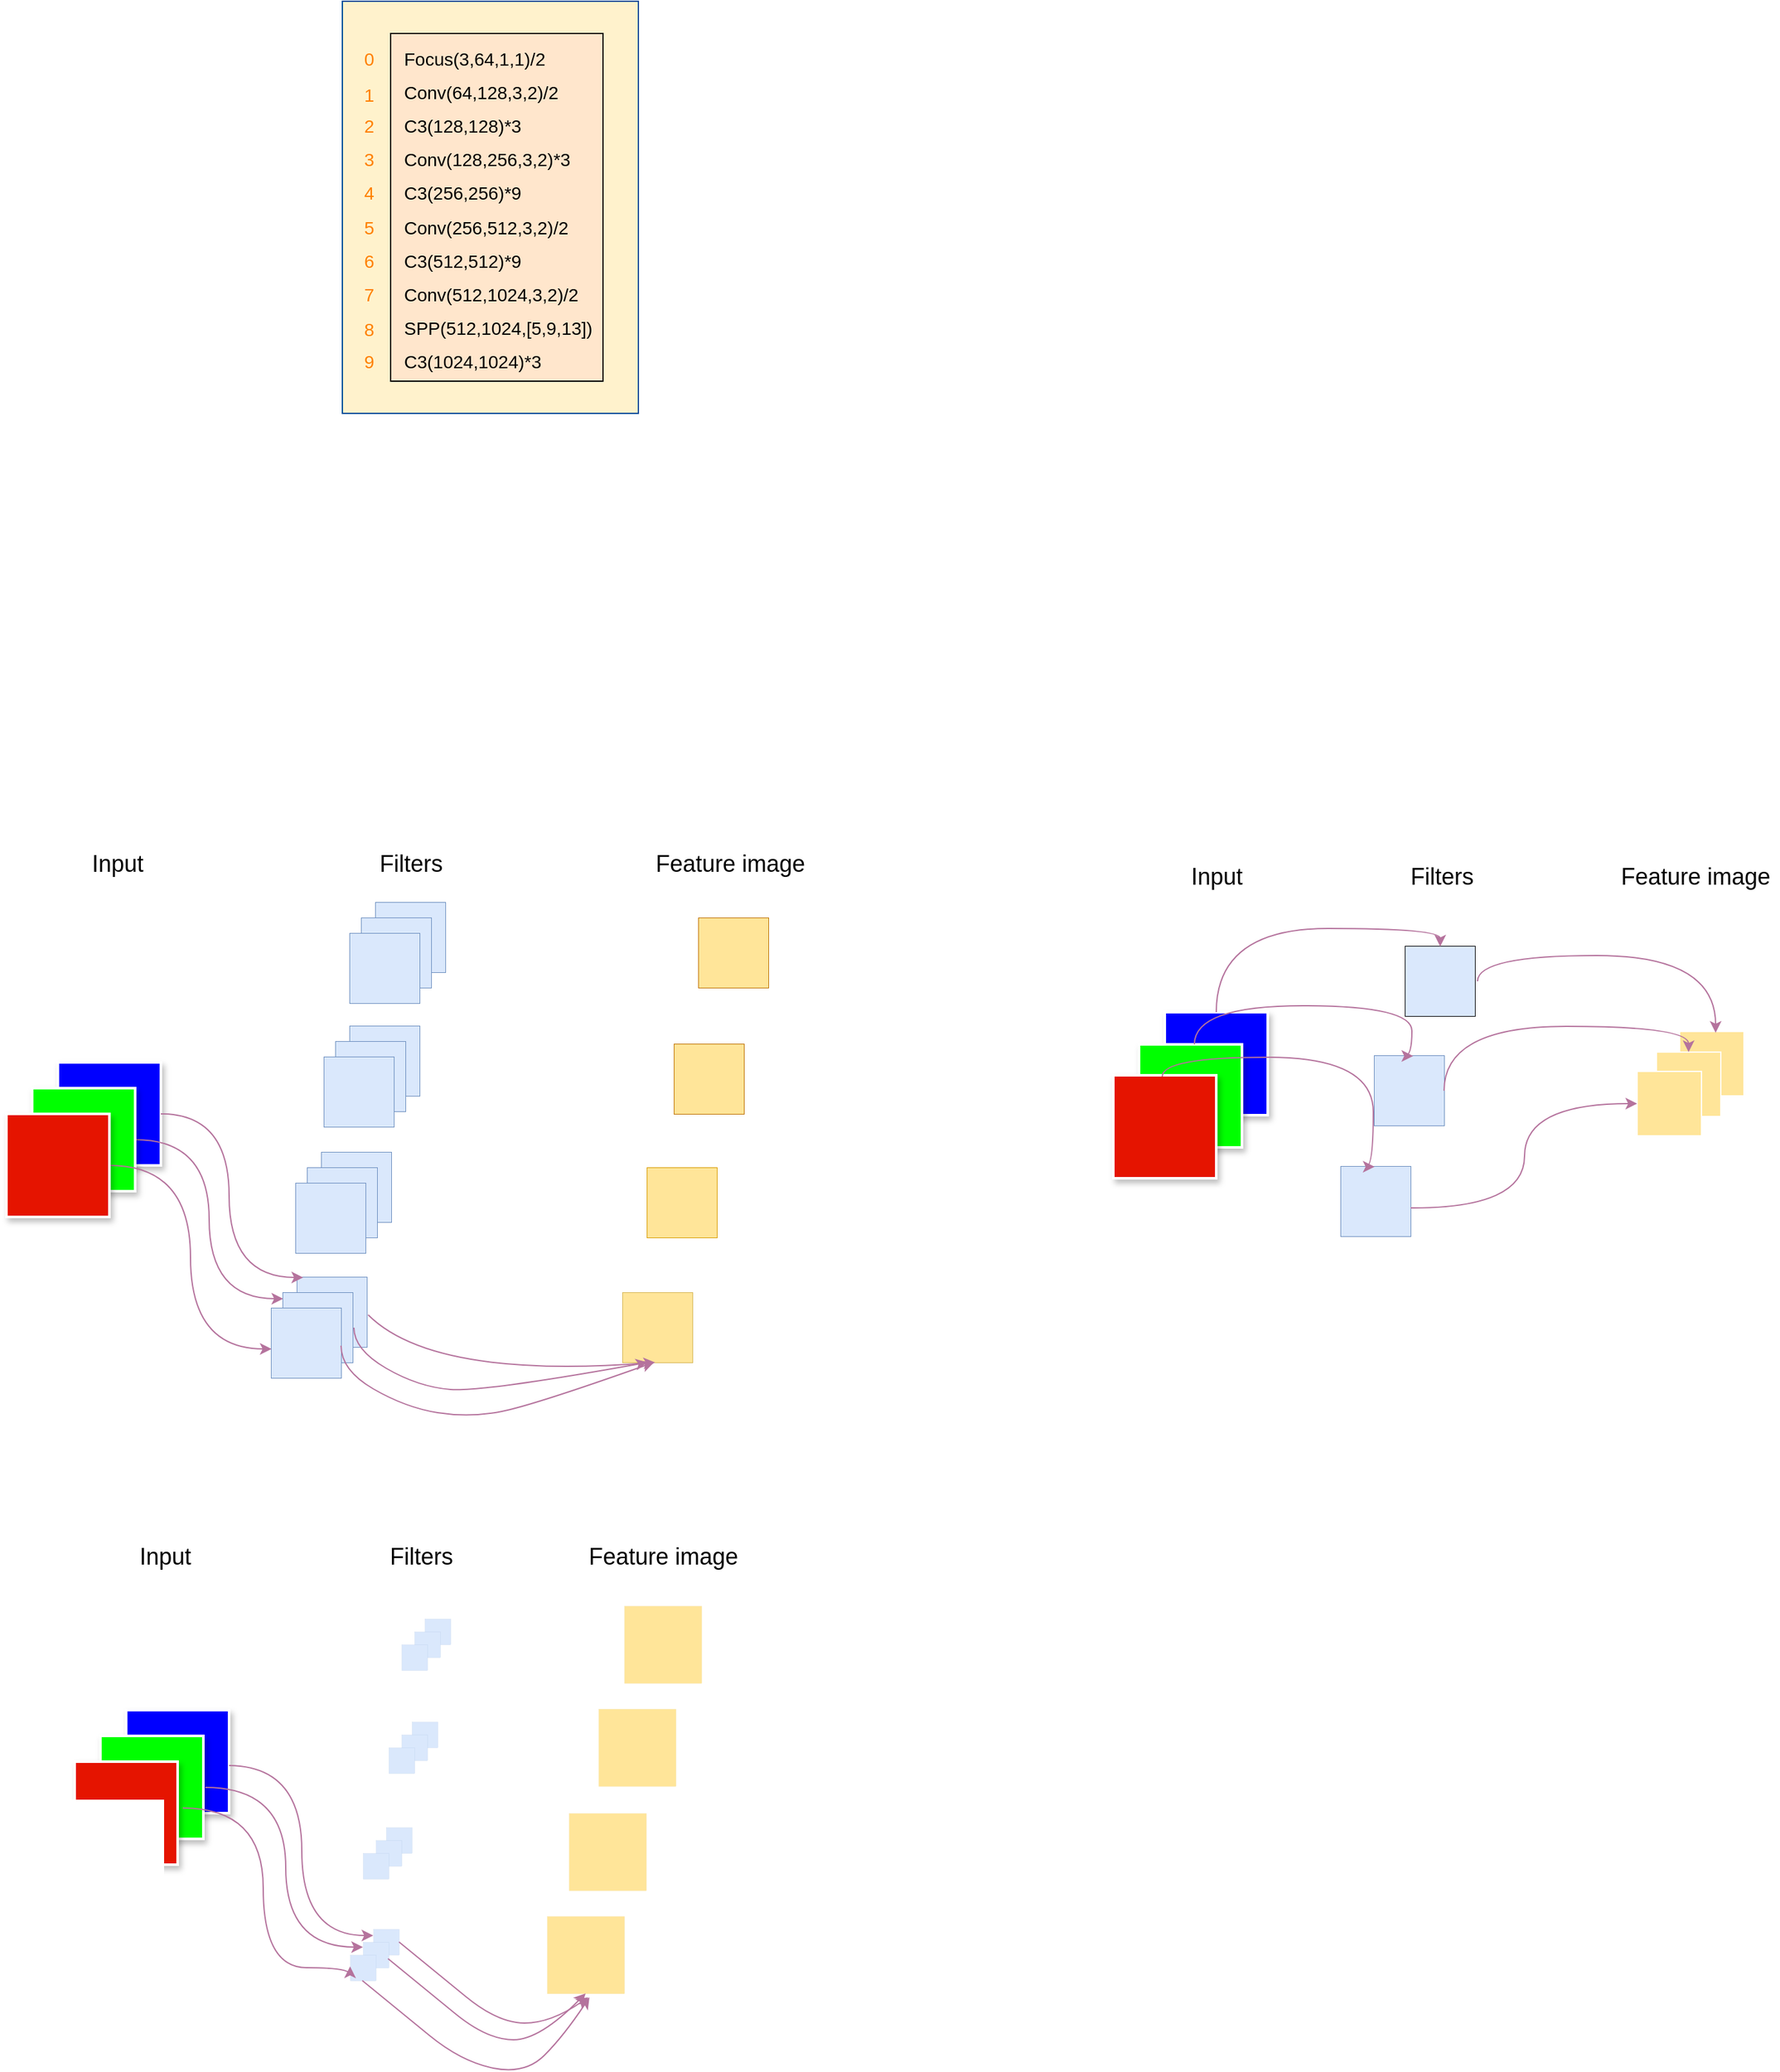 <mxfile version="16.5.6" type="github">
  <diagram id="MxeaoJ1tU_wyJYdL1BjK" name="第 1 页">
    <mxGraphModel dx="3030" dy="1465" grid="0" gridSize="10" guides="1" tooltips="1" connect="1" arrows="1" fold="1" page="0" pageScale="1" pageWidth="827" pageHeight="1169" math="0" shadow="0">
      <root>
        <mxCell id="0" />
        <mxCell id="1" parent="0" />
        <mxCell id="SBuyi_CQ05QwC0BAwkS6-33" value="" style="shape=table;startSize=0;container=1;collapsible=0;childLayout=tableLayout;rounded=0;shadow=0;glass=0;sketch=0;strokeColor=#6c8ebf;strokeWidth=1;fillColor=#dae8fc;movable=1;resizable=1;rotatable=1;deletable=1;editable=1;connectable=1;" parent="1" vertex="1">
          <mxGeometry x="192" y="974" width="54" height="54" as="geometry" />
        </mxCell>
        <mxCell id="SBuyi_CQ05QwC0BAwkS6-34" value="" style="shape=partialRectangle;collapsible=0;dropTarget=0;pointerEvents=0;fillColor=#dae8fc;top=0;left=0;bottom=0;right=0;points=[[0,0.5],[1,0.5]];portConstraint=eastwest;rounded=0;shadow=0;glass=0;sketch=0;strokeColor=#6c8ebf;strokeWidth=1;movable=1;resizable=1;rotatable=1;deletable=1;editable=1;connectable=1;" parent="SBuyi_CQ05QwC0BAwkS6-33" vertex="1">
          <mxGeometry width="54" height="18" as="geometry" />
        </mxCell>
        <mxCell id="SBuyi_CQ05QwC0BAwkS6-35" value="" style="shape=partialRectangle;html=1;whiteSpace=wrap;connectable=1;overflow=hidden;fillColor=#dae8fc;top=0;left=0;bottom=0;right=0;pointerEvents=1;rounded=0;shadow=0;glass=0;sketch=0;strokeColor=#6c8ebf;strokeWidth=1;movable=1;resizable=1;rotatable=1;deletable=1;editable=1;" parent="SBuyi_CQ05QwC0BAwkS6-34" vertex="1">
          <mxGeometry width="18" height="18" as="geometry">
            <mxRectangle width="18" height="18" as="alternateBounds" />
          </mxGeometry>
        </mxCell>
        <mxCell id="SBuyi_CQ05QwC0BAwkS6-36" value="" style="shape=partialRectangle;html=1;whiteSpace=wrap;connectable=1;overflow=hidden;fillColor=#dae8fc;top=0;left=0;bottom=0;right=0;pointerEvents=1;rounded=0;shadow=0;glass=0;sketch=0;strokeColor=#6c8ebf;strokeWidth=1;movable=1;resizable=1;rotatable=1;deletable=1;editable=1;" parent="SBuyi_CQ05QwC0BAwkS6-34" vertex="1">
          <mxGeometry x="18" width="18" height="18" as="geometry">
            <mxRectangle width="18" height="18" as="alternateBounds" />
          </mxGeometry>
        </mxCell>
        <mxCell id="SBuyi_CQ05QwC0BAwkS6-37" value="" style="shape=partialRectangle;html=1;whiteSpace=wrap;connectable=1;overflow=hidden;fillColor=#dae8fc;top=0;left=0;bottom=0;right=0;pointerEvents=1;rounded=0;shadow=0;glass=0;sketch=0;strokeColor=#6c8ebf;strokeWidth=1;movable=1;resizable=1;rotatable=1;deletable=1;editable=1;" parent="SBuyi_CQ05QwC0BAwkS6-34" vertex="1">
          <mxGeometry x="36" width="18" height="18" as="geometry">
            <mxRectangle width="18" height="18" as="alternateBounds" />
          </mxGeometry>
        </mxCell>
        <mxCell id="SBuyi_CQ05QwC0BAwkS6-38" value="" style="shape=partialRectangle;collapsible=0;dropTarget=0;pointerEvents=0;fillColor=#dae8fc;top=0;left=0;bottom=0;right=0;points=[[0,0.5],[1,0.5]];portConstraint=eastwest;rounded=0;shadow=0;glass=0;sketch=0;strokeColor=#6c8ebf;strokeWidth=1;movable=1;resizable=1;rotatable=1;deletable=1;editable=1;connectable=1;" parent="SBuyi_CQ05QwC0BAwkS6-33" vertex="1">
          <mxGeometry y="18" width="54" height="18" as="geometry" />
        </mxCell>
        <mxCell id="SBuyi_CQ05QwC0BAwkS6-39" value="" style="shape=partialRectangle;html=1;whiteSpace=wrap;connectable=1;overflow=hidden;fillColor=#dae8fc;top=0;left=0;bottom=0;right=0;pointerEvents=1;rounded=0;shadow=0;glass=0;sketch=0;strokeColor=#6c8ebf;strokeWidth=1;movable=1;resizable=1;rotatable=1;deletable=1;editable=1;" parent="SBuyi_CQ05QwC0BAwkS6-38" vertex="1">
          <mxGeometry width="18" height="18" as="geometry">
            <mxRectangle width="18" height="18" as="alternateBounds" />
          </mxGeometry>
        </mxCell>
        <mxCell id="SBuyi_CQ05QwC0BAwkS6-40" value="" style="shape=partialRectangle;html=1;whiteSpace=wrap;connectable=1;overflow=hidden;fillColor=#dae8fc;top=0;left=0;bottom=0;right=0;pointerEvents=1;rounded=0;shadow=0;glass=0;sketch=0;strokeColor=#6c8ebf;strokeWidth=1;movable=1;resizable=1;rotatable=1;deletable=1;editable=1;" parent="SBuyi_CQ05QwC0BAwkS6-38" vertex="1">
          <mxGeometry x="18" width="18" height="18" as="geometry">
            <mxRectangle width="18" height="18" as="alternateBounds" />
          </mxGeometry>
        </mxCell>
        <mxCell id="SBuyi_CQ05QwC0BAwkS6-41" value="" style="shape=partialRectangle;html=1;whiteSpace=wrap;connectable=1;overflow=hidden;fillColor=#dae8fc;top=0;left=0;bottom=0;right=0;pointerEvents=1;rounded=0;shadow=0;glass=0;sketch=0;strokeColor=#6c8ebf;strokeWidth=1;movable=1;resizable=1;rotatable=1;deletable=1;editable=1;" parent="SBuyi_CQ05QwC0BAwkS6-38" vertex="1">
          <mxGeometry x="36" width="18" height="18" as="geometry">
            <mxRectangle width="18" height="18" as="alternateBounds" />
          </mxGeometry>
        </mxCell>
        <mxCell id="SBuyi_CQ05QwC0BAwkS6-42" value="" style="shape=partialRectangle;collapsible=0;dropTarget=0;pointerEvents=0;fillColor=#dae8fc;top=0;left=0;bottom=0;right=0;points=[[0,0.5],[1,0.5]];portConstraint=eastwest;rounded=0;shadow=0;glass=0;sketch=0;strokeColor=#6c8ebf;strokeWidth=1;movable=1;resizable=1;rotatable=1;deletable=1;editable=1;connectable=1;" parent="SBuyi_CQ05QwC0BAwkS6-33" vertex="1">
          <mxGeometry y="36" width="54" height="18" as="geometry" />
        </mxCell>
        <mxCell id="SBuyi_CQ05QwC0BAwkS6-43" value="" style="shape=partialRectangle;html=1;whiteSpace=wrap;connectable=1;overflow=hidden;fillColor=#dae8fc;top=0;left=0;bottom=0;right=0;pointerEvents=1;rounded=0;shadow=0;glass=0;sketch=0;strokeColor=#6c8ebf;strokeWidth=1;movable=1;resizable=1;rotatable=1;deletable=1;editable=1;" parent="SBuyi_CQ05QwC0BAwkS6-42" vertex="1">
          <mxGeometry width="18" height="18" as="geometry">
            <mxRectangle width="18" height="18" as="alternateBounds" />
          </mxGeometry>
        </mxCell>
        <mxCell id="SBuyi_CQ05QwC0BAwkS6-44" value="" style="shape=partialRectangle;html=1;whiteSpace=wrap;connectable=1;overflow=hidden;fillColor=#dae8fc;top=0;left=0;bottom=0;right=0;pointerEvents=1;rounded=0;shadow=0;glass=0;sketch=0;strokeColor=#6c8ebf;strokeWidth=1;movable=1;resizable=1;rotatable=1;deletable=1;editable=1;" parent="SBuyi_CQ05QwC0BAwkS6-42" vertex="1">
          <mxGeometry x="18" width="18" height="18" as="geometry">
            <mxRectangle width="18" height="18" as="alternateBounds" />
          </mxGeometry>
        </mxCell>
        <mxCell id="SBuyi_CQ05QwC0BAwkS6-45" value="" style="shape=partialRectangle;html=1;whiteSpace=wrap;connectable=1;overflow=hidden;fillColor=#dae8fc;top=0;left=0;bottom=0;right=0;pointerEvents=1;rounded=0;shadow=0;glass=0;sketch=0;strokeColor=#6c8ebf;strokeWidth=1;movable=1;resizable=1;rotatable=1;deletable=1;editable=1;" parent="SBuyi_CQ05QwC0BAwkS6-42" vertex="1">
          <mxGeometry x="36" width="18" height="18" as="geometry">
            <mxRectangle width="18" height="18" as="alternateBounds" />
          </mxGeometry>
        </mxCell>
        <mxCell id="SBuyi_CQ05QwC0BAwkS6-46" value="" style="shape=table;startSize=0;container=1;collapsible=0;childLayout=tableLayout;rounded=0;shadow=0;glass=0;sketch=0;strokeColor=#6c8ebf;strokeWidth=1;fillColor=#dae8fc;movable=1;resizable=1;rotatable=1;deletable=1;editable=1;connectable=1;" parent="1" vertex="1">
          <mxGeometry x="181" y="986" width="54" height="54" as="geometry" />
        </mxCell>
        <mxCell id="SBuyi_CQ05QwC0BAwkS6-47" value="" style="shape=partialRectangle;collapsible=0;dropTarget=0;pointerEvents=0;fillColor=#dae8fc;top=0;left=0;bottom=0;right=0;points=[[0,0.5],[1,0.5]];portConstraint=eastwest;rounded=0;shadow=0;glass=0;sketch=0;strokeColor=#6c8ebf;strokeWidth=1;movable=1;resizable=1;rotatable=1;deletable=1;editable=1;connectable=1;" parent="SBuyi_CQ05QwC0BAwkS6-46" vertex="1">
          <mxGeometry width="54" height="18" as="geometry" />
        </mxCell>
        <mxCell id="SBuyi_CQ05QwC0BAwkS6-48" value="" style="shape=partialRectangle;html=1;whiteSpace=wrap;connectable=1;overflow=hidden;fillColor=#dae8fc;top=0;left=0;bottom=0;right=0;pointerEvents=1;rounded=0;shadow=0;glass=0;sketch=0;strokeColor=#6c8ebf;strokeWidth=1;movable=1;resizable=1;rotatable=1;deletable=1;editable=1;" parent="SBuyi_CQ05QwC0BAwkS6-47" vertex="1">
          <mxGeometry width="18" height="18" as="geometry">
            <mxRectangle width="18" height="18" as="alternateBounds" />
          </mxGeometry>
        </mxCell>
        <mxCell id="SBuyi_CQ05QwC0BAwkS6-49" value="" style="shape=partialRectangle;html=1;whiteSpace=wrap;connectable=1;overflow=hidden;fillColor=#dae8fc;top=0;left=0;bottom=0;right=0;pointerEvents=1;rounded=0;shadow=0;glass=0;sketch=0;strokeColor=#6c8ebf;strokeWidth=1;movable=1;resizable=1;rotatable=1;deletable=1;editable=1;" parent="SBuyi_CQ05QwC0BAwkS6-47" vertex="1">
          <mxGeometry x="18" width="18" height="18" as="geometry">
            <mxRectangle width="18" height="18" as="alternateBounds" />
          </mxGeometry>
        </mxCell>
        <mxCell id="SBuyi_CQ05QwC0BAwkS6-50" value="" style="shape=partialRectangle;html=1;whiteSpace=wrap;connectable=1;overflow=hidden;fillColor=#dae8fc;top=0;left=0;bottom=0;right=0;pointerEvents=1;rounded=0;shadow=0;glass=0;sketch=0;strokeColor=#6c8ebf;strokeWidth=1;movable=1;resizable=1;rotatable=1;deletable=1;editable=1;" parent="SBuyi_CQ05QwC0BAwkS6-47" vertex="1">
          <mxGeometry x="36" width="18" height="18" as="geometry">
            <mxRectangle width="18" height="18" as="alternateBounds" />
          </mxGeometry>
        </mxCell>
        <mxCell id="SBuyi_CQ05QwC0BAwkS6-51" value="" style="shape=partialRectangle;collapsible=0;dropTarget=0;pointerEvents=0;fillColor=#dae8fc;top=0;left=0;bottom=0;right=0;points=[[0,0.5],[1,0.5]];portConstraint=eastwest;rounded=0;shadow=0;glass=0;sketch=0;strokeColor=#6c8ebf;strokeWidth=1;movable=1;resizable=1;rotatable=1;deletable=1;editable=1;connectable=1;" parent="SBuyi_CQ05QwC0BAwkS6-46" vertex="1">
          <mxGeometry y="18" width="54" height="18" as="geometry" />
        </mxCell>
        <mxCell id="SBuyi_CQ05QwC0BAwkS6-52" value="" style="shape=partialRectangle;html=1;whiteSpace=wrap;connectable=1;overflow=hidden;fillColor=#dae8fc;top=0;left=0;bottom=0;right=0;pointerEvents=1;rounded=0;shadow=0;glass=0;sketch=0;strokeColor=#6c8ebf;strokeWidth=1;movable=1;resizable=1;rotatable=1;deletable=1;editable=1;" parent="SBuyi_CQ05QwC0BAwkS6-51" vertex="1">
          <mxGeometry width="18" height="18" as="geometry">
            <mxRectangle width="18" height="18" as="alternateBounds" />
          </mxGeometry>
        </mxCell>
        <mxCell id="SBuyi_CQ05QwC0BAwkS6-53" value="" style="shape=partialRectangle;html=1;whiteSpace=wrap;connectable=1;overflow=hidden;fillColor=#dae8fc;top=0;left=0;bottom=0;right=0;pointerEvents=1;rounded=0;shadow=0;glass=0;sketch=0;strokeColor=#6c8ebf;strokeWidth=1;movable=1;resizable=1;rotatable=1;deletable=1;editable=1;" parent="SBuyi_CQ05QwC0BAwkS6-51" vertex="1">
          <mxGeometry x="18" width="18" height="18" as="geometry">
            <mxRectangle width="18" height="18" as="alternateBounds" />
          </mxGeometry>
        </mxCell>
        <mxCell id="SBuyi_CQ05QwC0BAwkS6-54" value="" style="shape=partialRectangle;html=1;whiteSpace=wrap;connectable=1;overflow=hidden;fillColor=#dae8fc;top=0;left=0;bottom=0;right=0;pointerEvents=1;rounded=0;shadow=0;glass=0;sketch=0;strokeColor=#6c8ebf;strokeWidth=1;movable=1;resizable=1;rotatable=1;deletable=1;editable=1;" parent="SBuyi_CQ05QwC0BAwkS6-51" vertex="1">
          <mxGeometry x="36" width="18" height="18" as="geometry">
            <mxRectangle width="18" height="18" as="alternateBounds" />
          </mxGeometry>
        </mxCell>
        <mxCell id="SBuyi_CQ05QwC0BAwkS6-55" value="" style="shape=partialRectangle;collapsible=0;dropTarget=0;pointerEvents=0;fillColor=#dae8fc;top=0;left=0;bottom=0;right=0;points=[[0,0.5],[1,0.5]];portConstraint=eastwest;rounded=0;shadow=0;glass=0;sketch=0;strokeColor=#6c8ebf;strokeWidth=1;movable=1;resizable=1;rotatable=1;deletable=1;editable=1;connectable=1;" parent="SBuyi_CQ05QwC0BAwkS6-46" vertex="1">
          <mxGeometry y="36" width="54" height="18" as="geometry" />
        </mxCell>
        <mxCell id="SBuyi_CQ05QwC0BAwkS6-56" value="" style="shape=partialRectangle;html=1;whiteSpace=wrap;connectable=1;overflow=hidden;fillColor=#dae8fc;top=0;left=0;bottom=0;right=0;pointerEvents=1;rounded=0;shadow=0;glass=0;sketch=0;strokeColor=#6c8ebf;strokeWidth=1;movable=1;resizable=1;rotatable=1;deletable=1;editable=1;" parent="SBuyi_CQ05QwC0BAwkS6-55" vertex="1">
          <mxGeometry width="18" height="18" as="geometry">
            <mxRectangle width="18" height="18" as="alternateBounds" />
          </mxGeometry>
        </mxCell>
        <mxCell id="SBuyi_CQ05QwC0BAwkS6-57" value="" style="shape=partialRectangle;html=1;whiteSpace=wrap;connectable=1;overflow=hidden;fillColor=#dae8fc;top=0;left=0;bottom=0;right=0;pointerEvents=1;rounded=0;shadow=0;glass=0;sketch=0;strokeColor=#6c8ebf;strokeWidth=1;movable=1;resizable=1;rotatable=1;deletable=1;editable=1;" parent="SBuyi_CQ05QwC0BAwkS6-55" vertex="1">
          <mxGeometry x="18" width="18" height="18" as="geometry">
            <mxRectangle width="18" height="18" as="alternateBounds" />
          </mxGeometry>
        </mxCell>
        <mxCell id="SBuyi_CQ05QwC0BAwkS6-58" value="" style="shape=partialRectangle;html=1;whiteSpace=wrap;connectable=1;overflow=hidden;fillColor=#dae8fc;top=0;left=0;bottom=0;right=0;pointerEvents=1;rounded=0;shadow=0;glass=0;sketch=0;strokeColor=#6c8ebf;strokeWidth=1;movable=1;resizable=1;rotatable=1;deletable=1;editable=1;" parent="SBuyi_CQ05QwC0BAwkS6-55" vertex="1">
          <mxGeometry x="36" width="18" height="18" as="geometry">
            <mxRectangle width="18" height="18" as="alternateBounds" />
          </mxGeometry>
        </mxCell>
        <mxCell id="SBuyi_CQ05QwC0BAwkS6-4" value="" style="whiteSpace=wrap;html=1;aspect=fixed;shadow=1;strokeColor=#FFFFFF;fillColor=#0000FF;strokeWidth=2;" parent="1" vertex="1">
          <mxGeometry x="-13" y="904" width="80" height="80" as="geometry" />
        </mxCell>
        <mxCell id="OxLfMOfWld4eNJETsRqd-1" value="" style="whiteSpace=wrap;html=1;strokeColor=#004C99;fillColor=#fff2cc;fontFamily=Helvetica;" parent="1" vertex="1">
          <mxGeometry x="208" y="80" width="230" height="320" as="geometry" />
        </mxCell>
        <mxCell id="OxLfMOfWld4eNJETsRqd-4" value="" style="rounded=0;whiteSpace=wrap;html=1;strokeColor=#000000;fillColor=#FFE6CC;" parent="1" vertex="1">
          <mxGeometry x="245.5" y="105" width="165" height="270" as="geometry" />
        </mxCell>
        <mxCell id="OxLfMOfWld4eNJETsRqd-5" value="&lt;font style=&quot;font-size: 14px&quot;&gt;Focus(3,64,1,1)/2&lt;/font&gt;" style="text;html=1;strokeColor=none;fillColor=none;align=left;verticalAlign=middle;whiteSpace=wrap;rounded=0;" parent="1" vertex="1">
          <mxGeometry x="254" y="110" width="60" height="30" as="geometry" />
        </mxCell>
        <mxCell id="OxLfMOfWld4eNJETsRqd-6" value="&lt;font style=&quot;font-size: 14px&quot;&gt;Conv(64,128,3,2)/2&lt;/font&gt;" style="text;html=1;strokeColor=none;fillColor=none;align=left;verticalAlign=middle;whiteSpace=wrap;rounded=0;" parent="1" vertex="1">
          <mxGeometry x="254" y="136" width="60" height="30" as="geometry" />
        </mxCell>
        <mxCell id="OxLfMOfWld4eNJETsRqd-7" value="&lt;font style=&quot;font-size: 14px&quot;&gt;C3(128,128)*3&lt;/font&gt;" style="text;html=1;strokeColor=none;fillColor=none;align=left;verticalAlign=middle;whiteSpace=wrap;rounded=0;" parent="1" vertex="1">
          <mxGeometry x="254" y="162" width="60" height="30" as="geometry" />
        </mxCell>
        <mxCell id="OxLfMOfWld4eNJETsRqd-8" value="&lt;font style=&quot;font-size: 14px&quot;&gt;Conv(128,256,3,2)*3&lt;/font&gt;" style="text;html=1;strokeColor=none;fillColor=none;align=left;verticalAlign=middle;whiteSpace=wrap;rounded=0;" parent="1" vertex="1">
          <mxGeometry x="254" y="183" width="150" height="40" as="geometry" />
        </mxCell>
        <mxCell id="OxLfMOfWld4eNJETsRqd-9" value="&lt;font style=&quot;font-size: 14px&quot;&gt;C3(256,256)*9&lt;/font&gt;" style="text;html=1;strokeColor=none;fillColor=none;align=left;verticalAlign=middle;whiteSpace=wrap;rounded=0;" parent="1" vertex="1">
          <mxGeometry x="254" y="214" width="60" height="30" as="geometry" />
        </mxCell>
        <mxCell id="OxLfMOfWld4eNJETsRqd-11" value="&lt;font style=&quot;font-size: 14px&quot;&gt;Conv(256,512,3,2)/2&lt;/font&gt;" style="text;html=1;strokeColor=none;fillColor=none;align=left;verticalAlign=middle;whiteSpace=wrap;rounded=0;fontFamily=Helvetica;" parent="1" vertex="1">
          <mxGeometry x="254" y="236" width="170" height="40" as="geometry" />
        </mxCell>
        <mxCell id="OxLfMOfWld4eNJETsRqd-12" value="&lt;font style=&quot;font-size: 14px&quot;&gt;C3(512,512)*9&lt;/font&gt;" style="text;html=1;strokeColor=none;fillColor=none;align=left;verticalAlign=middle;whiteSpace=wrap;rounded=0;" parent="1" vertex="1">
          <mxGeometry x="254" y="267" width="60" height="30" as="geometry" />
        </mxCell>
        <mxCell id="OxLfMOfWld4eNJETsRqd-13" value="&lt;font style=&quot;font-size: 14px&quot;&gt;Conv(512,1024,3,2)/2&lt;/font&gt;" style="text;html=1;strokeColor=none;fillColor=none;align=left;verticalAlign=middle;whiteSpace=wrap;rounded=0;fontFamily=Helvetica;" parent="1" vertex="1">
          <mxGeometry x="254" y="288" width="170" height="40" as="geometry" />
        </mxCell>
        <mxCell id="OxLfMOfWld4eNJETsRqd-14" value="&lt;font style=&quot;font-size: 14px&quot;&gt;SPP(512,1024,[5,9,13])&lt;/font&gt;" style="text;html=1;strokeColor=none;fillColor=none;align=left;verticalAlign=middle;whiteSpace=wrap;rounded=0;fontFamily=Helvetica;" parent="1" vertex="1">
          <mxGeometry x="254" y="314" width="170" height="40" as="geometry" />
        </mxCell>
        <mxCell id="OxLfMOfWld4eNJETsRqd-15" value="&lt;font style=&quot;font-size: 14px&quot;&gt;C3(1024,1024)*3&lt;/font&gt;" style="text;html=1;strokeColor=none;fillColor=none;align=left;verticalAlign=middle;whiteSpace=wrap;rounded=0;" parent="1" vertex="1">
          <mxGeometry x="254" y="345" width="60" height="30" as="geometry" />
        </mxCell>
        <mxCell id="OxLfMOfWld4eNJETsRqd-18" value="&lt;font style=&quot;font-size: 14px&quot;&gt;0&lt;/font&gt;" style="text;html=1;strokeColor=none;fillColor=none;align=left;verticalAlign=middle;whiteSpace=wrap;rounded=0;fontColor=#FF8000;" parent="1" vertex="1">
          <mxGeometry x="222.5" y="110" width="30" height="30" as="geometry" />
        </mxCell>
        <mxCell id="OxLfMOfWld4eNJETsRqd-19" value="&lt;font style=&quot;font-size: 14px&quot;&gt;1&lt;/font&gt;" style="text;html=1;strokeColor=none;fillColor=none;align=left;verticalAlign=middle;whiteSpace=wrap;rounded=0;fontColor=#FF8000;" parent="1" vertex="1">
          <mxGeometry x="222.5" y="136" width="30" height="34" as="geometry" />
        </mxCell>
        <mxCell id="OxLfMOfWld4eNJETsRqd-20" value="&lt;font style=&quot;font-size: 14px&quot;&gt;2&lt;/font&gt;" style="text;html=1;strokeColor=none;fillColor=none;align=left;verticalAlign=middle;whiteSpace=wrap;rounded=0;fontColor=#FF8000;" parent="1" vertex="1">
          <mxGeometry x="222.5" y="162" width="30" height="30" as="geometry" />
        </mxCell>
        <mxCell id="OxLfMOfWld4eNJETsRqd-21" value="&lt;font style=&quot;font-size: 14px&quot;&gt;3&lt;/font&gt;" style="text;html=1;strokeColor=none;fillColor=none;align=left;verticalAlign=middle;whiteSpace=wrap;rounded=0;fontColor=#FF8000;" parent="1" vertex="1">
          <mxGeometry x="222.5" y="188" width="30" height="30" as="geometry" />
        </mxCell>
        <mxCell id="OxLfMOfWld4eNJETsRqd-22" value="&lt;font style=&quot;font-size: 14px&quot;&gt;4&lt;/font&gt;" style="text;html=1;strokeColor=none;fillColor=none;align=left;verticalAlign=middle;whiteSpace=wrap;rounded=0;fontColor=#FF8000;" parent="1" vertex="1">
          <mxGeometry x="222.5" y="214" width="30" height="30" as="geometry" />
        </mxCell>
        <mxCell id="OxLfMOfWld4eNJETsRqd-23" value="&lt;font style=&quot;font-size: 14px&quot;&gt;5&lt;/font&gt;" style="text;html=1;strokeColor=none;fillColor=none;align=left;verticalAlign=middle;whiteSpace=wrap;rounded=0;fontColor=#FF8000;" parent="1" vertex="1">
          <mxGeometry x="222.5" y="241" width="30" height="30" as="geometry" />
        </mxCell>
        <mxCell id="OxLfMOfWld4eNJETsRqd-24" value="&lt;font style=&quot;font-size: 14px&quot;&gt;6&lt;/font&gt;" style="text;html=1;strokeColor=none;fillColor=none;align=left;verticalAlign=middle;whiteSpace=wrap;rounded=0;fontColor=#FF8000;" parent="1" vertex="1">
          <mxGeometry x="222.5" y="267" width="30" height="30" as="geometry" />
        </mxCell>
        <mxCell id="OxLfMOfWld4eNJETsRqd-25" value="&lt;font style=&quot;font-size: 14px&quot;&gt;7&lt;/font&gt;" style="text;html=1;strokeColor=none;fillColor=none;align=left;verticalAlign=middle;whiteSpace=wrap;rounded=0;fontColor=#FF8000;" parent="1" vertex="1">
          <mxGeometry x="222.5" y="293" width="30" height="30" as="geometry" />
        </mxCell>
        <mxCell id="OxLfMOfWld4eNJETsRqd-26" value="&lt;font style=&quot;font-size: 14px&quot;&gt;8&lt;/font&gt;" style="text;html=1;strokeColor=none;fillColor=none;align=left;verticalAlign=middle;whiteSpace=wrap;rounded=0;fontColor=#FF8000;" parent="1" vertex="1">
          <mxGeometry x="222.5" y="320" width="30" height="29" as="geometry" />
        </mxCell>
        <mxCell id="OxLfMOfWld4eNJETsRqd-27" value="&lt;font style=&quot;font-size: 14px&quot;&gt;9&lt;/font&gt;" style="text;html=1;strokeColor=none;fillColor=none;align=left;verticalAlign=middle;whiteSpace=wrap;rounded=0;fontColor=#FF8000;" parent="1" vertex="1">
          <mxGeometry x="222.5" y="345" width="30" height="30" as="geometry" />
        </mxCell>
        <mxCell id="SBuyi_CQ05QwC0BAwkS6-184" style="edgeStyle=orthogonalEdgeStyle;curved=1;rounded=0;orthogonalLoop=1;jettySize=auto;html=1;exitX=1;exitY=0.5;exitDx=0;exitDy=0;entryX=0;entryY=0.25;entryDx=0;entryDy=0;strokeColor=#B5739D;" parent="1" source="SBuyi_CQ05QwC0BAwkS6-2" target="SBuyi_CQ05QwC0BAwkS6-153" edge="1">
          <mxGeometry relative="1" as="geometry" />
        </mxCell>
        <mxCell id="SBuyi_CQ05QwC0BAwkS6-2" value="" style="whiteSpace=wrap;html=1;aspect=fixed;shadow=1;fillColor=#00FF00;strokeColor=#FFFFFF;strokeWidth=2;" parent="1" vertex="1">
          <mxGeometry x="-33" y="924" width="80" height="80" as="geometry" />
        </mxCell>
        <mxCell id="SBuyi_CQ05QwC0BAwkS6-185" style="edgeStyle=orthogonalEdgeStyle;curved=1;rounded=0;orthogonalLoop=1;jettySize=auto;html=1;exitX=1;exitY=0.5;exitDx=0;exitDy=0;entryX=0;entryY=0.75;entryDx=0;entryDy=0;strokeColor=#B5739D;" parent="1" source="SBuyi_CQ05QwC0BAwkS6-1" target="SBuyi_CQ05QwC0BAwkS6-170" edge="1">
          <mxGeometry relative="1" as="geometry" />
        </mxCell>
        <mxCell id="SBuyi_CQ05QwC0BAwkS6-1" value="" style="whiteSpace=wrap;html=1;aspect=fixed;fillColor=#e51400;fontColor=#ffffff;strokeColor=#FFFFFF;shadow=1;sketch=0;glass=0;rounded=0;strokeWidth=2;" parent="1" vertex="1">
          <mxGeometry x="-53" y="944" width="80" height="80" as="geometry" />
        </mxCell>
        <mxCell id="SBuyi_CQ05QwC0BAwkS6-20" value="" style="shape=table;startSize=0;container=1;collapsible=0;childLayout=tableLayout;rounded=0;shadow=0;glass=0;sketch=0;strokeColor=#6c8ebf;strokeWidth=1;fillColor=#dae8fc;movable=1;resizable=1;rotatable=1;deletable=1;editable=1;connectable=1;" parent="1" vertex="1">
          <mxGeometry x="172" y="998" width="54" height="54" as="geometry" />
        </mxCell>
        <mxCell id="SBuyi_CQ05QwC0BAwkS6-21" value="" style="shape=partialRectangle;collapsible=0;dropTarget=0;pointerEvents=0;fillColor=#dae8fc;top=0;left=0;bottom=0;right=0;points=[[0,0.5],[1,0.5]];portConstraint=eastwest;rounded=0;shadow=0;glass=0;sketch=0;strokeColor=#6c8ebf;strokeWidth=1;movable=1;resizable=1;rotatable=1;deletable=1;editable=1;connectable=1;" parent="SBuyi_CQ05QwC0BAwkS6-20" vertex="1">
          <mxGeometry width="54" height="18" as="geometry" />
        </mxCell>
        <mxCell id="SBuyi_CQ05QwC0BAwkS6-22" value="" style="shape=partialRectangle;html=1;whiteSpace=wrap;connectable=1;overflow=hidden;fillColor=#dae8fc;top=0;left=0;bottom=0;right=0;pointerEvents=1;rounded=0;shadow=0;glass=0;sketch=0;strokeColor=#6c8ebf;strokeWidth=1;movable=1;resizable=1;rotatable=1;deletable=1;editable=1;" parent="SBuyi_CQ05QwC0BAwkS6-21" vertex="1">
          <mxGeometry width="18" height="18" as="geometry">
            <mxRectangle width="18" height="18" as="alternateBounds" />
          </mxGeometry>
        </mxCell>
        <mxCell id="SBuyi_CQ05QwC0BAwkS6-23" value="" style="shape=partialRectangle;html=1;whiteSpace=wrap;connectable=1;overflow=hidden;fillColor=#dae8fc;top=0;left=0;bottom=0;right=0;pointerEvents=1;rounded=0;shadow=0;glass=0;sketch=0;strokeColor=#6c8ebf;strokeWidth=1;movable=1;resizable=1;rotatable=1;deletable=1;editable=1;" parent="SBuyi_CQ05QwC0BAwkS6-21" vertex="1">
          <mxGeometry x="18" width="18" height="18" as="geometry">
            <mxRectangle width="18" height="18" as="alternateBounds" />
          </mxGeometry>
        </mxCell>
        <mxCell id="SBuyi_CQ05QwC0BAwkS6-24" value="" style="shape=partialRectangle;html=1;whiteSpace=wrap;connectable=1;overflow=hidden;fillColor=#dae8fc;top=0;left=0;bottom=0;right=0;pointerEvents=1;rounded=0;shadow=0;glass=0;sketch=0;strokeColor=#6c8ebf;strokeWidth=1;movable=1;resizable=1;rotatable=1;deletable=1;editable=1;" parent="SBuyi_CQ05QwC0BAwkS6-21" vertex="1">
          <mxGeometry x="36" width="18" height="18" as="geometry">
            <mxRectangle width="18" height="18" as="alternateBounds" />
          </mxGeometry>
        </mxCell>
        <mxCell id="SBuyi_CQ05QwC0BAwkS6-25" value="" style="shape=partialRectangle;collapsible=0;dropTarget=0;pointerEvents=0;fillColor=#dae8fc;top=0;left=0;bottom=0;right=0;points=[[0,0.5],[1,0.5]];portConstraint=eastwest;rounded=0;shadow=0;glass=0;sketch=0;strokeColor=#6c8ebf;strokeWidth=1;movable=1;resizable=1;rotatable=1;deletable=1;editable=1;connectable=1;" parent="SBuyi_CQ05QwC0BAwkS6-20" vertex="1">
          <mxGeometry y="18" width="54" height="18" as="geometry" />
        </mxCell>
        <mxCell id="SBuyi_CQ05QwC0BAwkS6-26" value="" style="shape=partialRectangle;html=1;whiteSpace=wrap;connectable=1;overflow=hidden;fillColor=#dae8fc;top=0;left=0;bottom=0;right=0;pointerEvents=1;rounded=0;shadow=0;glass=0;sketch=0;strokeColor=#6c8ebf;strokeWidth=1;movable=1;resizable=1;rotatable=1;deletable=1;editable=1;" parent="SBuyi_CQ05QwC0BAwkS6-25" vertex="1">
          <mxGeometry width="18" height="18" as="geometry">
            <mxRectangle width="18" height="18" as="alternateBounds" />
          </mxGeometry>
        </mxCell>
        <mxCell id="SBuyi_CQ05QwC0BAwkS6-27" value="" style="shape=partialRectangle;html=1;whiteSpace=wrap;connectable=1;overflow=hidden;fillColor=#dae8fc;top=0;left=0;bottom=0;right=0;pointerEvents=1;rounded=0;shadow=0;glass=0;sketch=0;strokeColor=#6c8ebf;strokeWidth=1;movable=1;resizable=1;rotatable=1;deletable=1;editable=1;" parent="SBuyi_CQ05QwC0BAwkS6-25" vertex="1">
          <mxGeometry x="18" width="18" height="18" as="geometry">
            <mxRectangle width="18" height="18" as="alternateBounds" />
          </mxGeometry>
        </mxCell>
        <mxCell id="SBuyi_CQ05QwC0BAwkS6-28" value="" style="shape=partialRectangle;html=1;whiteSpace=wrap;connectable=1;overflow=hidden;fillColor=#dae8fc;top=0;left=0;bottom=0;right=0;pointerEvents=1;rounded=0;shadow=0;glass=0;sketch=0;strokeColor=#6c8ebf;strokeWidth=1;movable=1;resizable=1;rotatable=1;deletable=1;editable=1;" parent="SBuyi_CQ05QwC0BAwkS6-25" vertex="1">
          <mxGeometry x="36" width="18" height="18" as="geometry">
            <mxRectangle width="18" height="18" as="alternateBounds" />
          </mxGeometry>
        </mxCell>
        <mxCell id="SBuyi_CQ05QwC0BAwkS6-29" value="" style="shape=partialRectangle;collapsible=0;dropTarget=0;pointerEvents=0;fillColor=#dae8fc;top=0;left=0;bottom=0;right=0;points=[[0,0.5],[1,0.5]];portConstraint=eastwest;rounded=0;shadow=0;glass=0;sketch=0;strokeColor=#6c8ebf;strokeWidth=1;movable=1;resizable=1;rotatable=1;deletable=1;editable=1;connectable=1;" parent="SBuyi_CQ05QwC0BAwkS6-20" vertex="1">
          <mxGeometry y="36" width="54" height="18" as="geometry" />
        </mxCell>
        <mxCell id="SBuyi_CQ05QwC0BAwkS6-30" value="" style="shape=partialRectangle;html=1;whiteSpace=wrap;connectable=1;overflow=hidden;fillColor=#dae8fc;top=0;left=0;bottom=0;right=0;pointerEvents=1;rounded=0;shadow=0;glass=0;sketch=0;strokeColor=#6c8ebf;strokeWidth=1;movable=1;resizable=1;rotatable=1;deletable=1;editable=1;" parent="SBuyi_CQ05QwC0BAwkS6-29" vertex="1">
          <mxGeometry width="18" height="18" as="geometry">
            <mxRectangle width="18" height="18" as="alternateBounds" />
          </mxGeometry>
        </mxCell>
        <mxCell id="SBuyi_CQ05QwC0BAwkS6-31" value="" style="shape=partialRectangle;html=1;whiteSpace=wrap;connectable=1;overflow=hidden;fillColor=#dae8fc;top=0;left=0;bottom=0;right=0;pointerEvents=1;rounded=0;shadow=0;glass=0;sketch=0;strokeColor=#6c8ebf;strokeWidth=1;movable=1;resizable=1;rotatable=1;deletable=1;editable=1;" parent="SBuyi_CQ05QwC0BAwkS6-29" vertex="1">
          <mxGeometry x="18" width="18" height="18" as="geometry">
            <mxRectangle width="18" height="18" as="alternateBounds" />
          </mxGeometry>
        </mxCell>
        <mxCell id="SBuyi_CQ05QwC0BAwkS6-32" value="" style="shape=partialRectangle;html=1;whiteSpace=wrap;connectable=1;overflow=hidden;fillColor=#dae8fc;top=0;left=0;bottom=0;right=0;pointerEvents=1;rounded=0;shadow=0;glass=0;sketch=0;strokeColor=#6c8ebf;strokeWidth=1;movable=1;resizable=1;rotatable=1;deletable=1;editable=1;" parent="SBuyi_CQ05QwC0BAwkS6-29" vertex="1">
          <mxGeometry x="36" width="18" height="18" as="geometry">
            <mxRectangle width="18" height="18" as="alternateBounds" />
          </mxGeometry>
        </mxCell>
        <mxCell id="SBuyi_CQ05QwC0BAwkS6-60" value="" style="shape=table;startSize=0;container=1;collapsible=0;childLayout=tableLayout;rounded=0;shadow=0;glass=0;sketch=0;strokeColor=#6c8ebf;strokeWidth=1;fillColor=#dae8fc;movable=1;resizable=1;rotatable=1;deletable=1;editable=1;connectable=1;" parent="1" vertex="1">
          <mxGeometry x="214" y="876" width="54" height="54" as="geometry" />
        </mxCell>
        <mxCell id="SBuyi_CQ05QwC0BAwkS6-61" value="" style="shape=partialRectangle;collapsible=0;dropTarget=0;pointerEvents=0;fillColor=#dae8fc;top=0;left=0;bottom=0;right=0;points=[[0,0.5],[1,0.5]];portConstraint=eastwest;rounded=0;shadow=0;glass=0;sketch=0;strokeColor=#6c8ebf;strokeWidth=1;movable=1;resizable=1;rotatable=1;deletable=1;editable=1;connectable=1;" parent="SBuyi_CQ05QwC0BAwkS6-60" vertex="1">
          <mxGeometry width="54" height="18" as="geometry" />
        </mxCell>
        <mxCell id="SBuyi_CQ05QwC0BAwkS6-62" value="" style="shape=partialRectangle;html=1;whiteSpace=wrap;connectable=1;overflow=hidden;fillColor=#dae8fc;top=0;left=0;bottom=0;right=0;pointerEvents=1;rounded=0;shadow=0;glass=0;sketch=0;strokeColor=#6c8ebf;strokeWidth=1;movable=1;resizable=1;rotatable=1;deletable=1;editable=1;" parent="SBuyi_CQ05QwC0BAwkS6-61" vertex="1">
          <mxGeometry width="18" height="18" as="geometry">
            <mxRectangle width="18" height="18" as="alternateBounds" />
          </mxGeometry>
        </mxCell>
        <mxCell id="SBuyi_CQ05QwC0BAwkS6-63" value="" style="shape=partialRectangle;html=1;whiteSpace=wrap;connectable=1;overflow=hidden;fillColor=#dae8fc;top=0;left=0;bottom=0;right=0;pointerEvents=1;rounded=0;shadow=0;glass=0;sketch=0;strokeColor=#6c8ebf;strokeWidth=1;movable=1;resizable=1;rotatable=1;deletable=1;editable=1;" parent="SBuyi_CQ05QwC0BAwkS6-61" vertex="1">
          <mxGeometry x="18" width="18" height="18" as="geometry">
            <mxRectangle width="18" height="18" as="alternateBounds" />
          </mxGeometry>
        </mxCell>
        <mxCell id="SBuyi_CQ05QwC0BAwkS6-64" value="" style="shape=partialRectangle;html=1;whiteSpace=wrap;connectable=1;overflow=hidden;fillColor=#dae8fc;top=0;left=0;bottom=0;right=0;pointerEvents=1;rounded=0;shadow=0;glass=0;sketch=0;strokeColor=#6c8ebf;strokeWidth=1;movable=1;resizable=1;rotatable=1;deletable=1;editable=1;" parent="SBuyi_CQ05QwC0BAwkS6-61" vertex="1">
          <mxGeometry x="36" width="18" height="18" as="geometry">
            <mxRectangle width="18" height="18" as="alternateBounds" />
          </mxGeometry>
        </mxCell>
        <mxCell id="SBuyi_CQ05QwC0BAwkS6-65" value="" style="shape=partialRectangle;collapsible=0;dropTarget=0;pointerEvents=0;fillColor=#dae8fc;top=0;left=0;bottom=0;right=0;points=[[0,0.5],[1,0.5]];portConstraint=eastwest;rounded=0;shadow=0;glass=0;sketch=0;strokeColor=#6c8ebf;strokeWidth=1;movable=1;resizable=1;rotatable=1;deletable=1;editable=1;connectable=1;" parent="SBuyi_CQ05QwC0BAwkS6-60" vertex="1">
          <mxGeometry y="18" width="54" height="18" as="geometry" />
        </mxCell>
        <mxCell id="SBuyi_CQ05QwC0BAwkS6-66" value="" style="shape=partialRectangle;html=1;whiteSpace=wrap;connectable=1;overflow=hidden;fillColor=#dae8fc;top=0;left=0;bottom=0;right=0;pointerEvents=1;rounded=0;shadow=0;glass=0;sketch=0;strokeColor=#6c8ebf;strokeWidth=1;movable=1;resizable=1;rotatable=1;deletable=1;editable=1;" parent="SBuyi_CQ05QwC0BAwkS6-65" vertex="1">
          <mxGeometry width="18" height="18" as="geometry">
            <mxRectangle width="18" height="18" as="alternateBounds" />
          </mxGeometry>
        </mxCell>
        <mxCell id="SBuyi_CQ05QwC0BAwkS6-67" value="" style="shape=partialRectangle;html=1;whiteSpace=wrap;connectable=1;overflow=hidden;fillColor=#dae8fc;top=0;left=0;bottom=0;right=0;pointerEvents=1;rounded=0;shadow=0;glass=0;sketch=0;strokeColor=#6c8ebf;strokeWidth=1;movable=1;resizable=1;rotatable=1;deletable=1;editable=1;" parent="SBuyi_CQ05QwC0BAwkS6-65" vertex="1">
          <mxGeometry x="18" width="18" height="18" as="geometry">
            <mxRectangle width="18" height="18" as="alternateBounds" />
          </mxGeometry>
        </mxCell>
        <mxCell id="SBuyi_CQ05QwC0BAwkS6-68" value="" style="shape=partialRectangle;html=1;whiteSpace=wrap;connectable=1;overflow=hidden;fillColor=#dae8fc;top=0;left=0;bottom=0;right=0;pointerEvents=1;rounded=0;shadow=0;glass=0;sketch=0;strokeColor=#6c8ebf;strokeWidth=1;movable=1;resizable=1;rotatable=1;deletable=1;editable=1;" parent="SBuyi_CQ05QwC0BAwkS6-65" vertex="1">
          <mxGeometry x="36" width="18" height="18" as="geometry">
            <mxRectangle width="18" height="18" as="alternateBounds" />
          </mxGeometry>
        </mxCell>
        <mxCell id="SBuyi_CQ05QwC0BAwkS6-69" value="" style="shape=partialRectangle;collapsible=0;dropTarget=0;pointerEvents=0;fillColor=#dae8fc;top=0;left=0;bottom=0;right=0;points=[[0,0.5],[1,0.5]];portConstraint=eastwest;rounded=0;shadow=0;glass=0;sketch=0;strokeColor=#6c8ebf;strokeWidth=1;movable=1;resizable=1;rotatable=1;deletable=1;editable=1;connectable=1;" parent="SBuyi_CQ05QwC0BAwkS6-60" vertex="1">
          <mxGeometry y="36" width="54" height="18" as="geometry" />
        </mxCell>
        <mxCell id="SBuyi_CQ05QwC0BAwkS6-70" value="" style="shape=partialRectangle;html=1;whiteSpace=wrap;connectable=1;overflow=hidden;fillColor=#dae8fc;top=0;left=0;bottom=0;right=0;pointerEvents=1;rounded=0;shadow=0;glass=0;sketch=0;strokeColor=#6c8ebf;strokeWidth=1;movable=1;resizable=1;rotatable=1;deletable=1;editable=1;" parent="SBuyi_CQ05QwC0BAwkS6-69" vertex="1">
          <mxGeometry width="18" height="18" as="geometry">
            <mxRectangle width="18" height="18" as="alternateBounds" />
          </mxGeometry>
        </mxCell>
        <mxCell id="SBuyi_CQ05QwC0BAwkS6-71" value="" style="shape=partialRectangle;html=1;whiteSpace=wrap;connectable=1;overflow=hidden;fillColor=#dae8fc;top=0;left=0;bottom=0;right=0;pointerEvents=1;rounded=0;shadow=0;glass=0;sketch=0;strokeColor=#6c8ebf;strokeWidth=1;movable=1;resizable=1;rotatable=1;deletable=1;editable=1;" parent="SBuyi_CQ05QwC0BAwkS6-69" vertex="1">
          <mxGeometry x="18" width="18" height="18" as="geometry">
            <mxRectangle width="18" height="18" as="alternateBounds" />
          </mxGeometry>
        </mxCell>
        <mxCell id="SBuyi_CQ05QwC0BAwkS6-72" value="" style="shape=partialRectangle;html=1;whiteSpace=wrap;connectable=1;overflow=hidden;fillColor=#dae8fc;top=0;left=0;bottom=0;right=0;pointerEvents=1;rounded=0;shadow=0;glass=0;sketch=0;strokeColor=#6c8ebf;strokeWidth=1;movable=1;resizable=1;rotatable=1;deletable=1;editable=1;" parent="SBuyi_CQ05QwC0BAwkS6-69" vertex="1">
          <mxGeometry x="36" width="18" height="18" as="geometry">
            <mxRectangle width="18" height="18" as="alternateBounds" />
          </mxGeometry>
        </mxCell>
        <mxCell id="SBuyi_CQ05QwC0BAwkS6-73" value="" style="shape=table;startSize=0;container=1;collapsible=0;childLayout=tableLayout;rounded=0;shadow=0;glass=0;sketch=0;strokeColor=#6c8ebf;strokeWidth=1;fillColor=#dae8fc;movable=1;resizable=1;rotatable=1;deletable=1;editable=1;connectable=1;" parent="1" vertex="1">
          <mxGeometry x="203" y="888" width="54" height="54" as="geometry" />
        </mxCell>
        <mxCell id="SBuyi_CQ05QwC0BAwkS6-74" value="" style="shape=partialRectangle;collapsible=0;dropTarget=0;pointerEvents=0;fillColor=#dae8fc;top=0;left=0;bottom=0;right=0;points=[[0,0.5],[1,0.5]];portConstraint=eastwest;rounded=0;shadow=0;glass=0;sketch=0;strokeColor=#6c8ebf;strokeWidth=1;movable=1;resizable=1;rotatable=1;deletable=1;editable=1;connectable=1;" parent="SBuyi_CQ05QwC0BAwkS6-73" vertex="1">
          <mxGeometry width="54" height="18" as="geometry" />
        </mxCell>
        <mxCell id="SBuyi_CQ05QwC0BAwkS6-75" value="" style="shape=partialRectangle;html=1;whiteSpace=wrap;connectable=1;overflow=hidden;fillColor=#dae8fc;top=0;left=0;bottom=0;right=0;pointerEvents=1;rounded=0;shadow=0;glass=0;sketch=0;strokeColor=#6c8ebf;strokeWidth=1;movable=1;resizable=1;rotatable=1;deletable=1;editable=1;" parent="SBuyi_CQ05QwC0BAwkS6-74" vertex="1">
          <mxGeometry width="18" height="18" as="geometry">
            <mxRectangle width="18" height="18" as="alternateBounds" />
          </mxGeometry>
        </mxCell>
        <mxCell id="SBuyi_CQ05QwC0BAwkS6-76" value="" style="shape=partialRectangle;html=1;whiteSpace=wrap;connectable=1;overflow=hidden;fillColor=#dae8fc;top=0;left=0;bottom=0;right=0;pointerEvents=1;rounded=0;shadow=0;glass=0;sketch=0;strokeColor=#6c8ebf;strokeWidth=1;movable=1;resizable=1;rotatable=1;deletable=1;editable=1;" parent="SBuyi_CQ05QwC0BAwkS6-74" vertex="1">
          <mxGeometry x="18" width="18" height="18" as="geometry">
            <mxRectangle width="18" height="18" as="alternateBounds" />
          </mxGeometry>
        </mxCell>
        <mxCell id="SBuyi_CQ05QwC0BAwkS6-77" value="" style="shape=partialRectangle;html=1;whiteSpace=wrap;connectable=1;overflow=hidden;fillColor=#dae8fc;top=0;left=0;bottom=0;right=0;pointerEvents=1;rounded=0;shadow=0;glass=0;sketch=0;strokeColor=#6c8ebf;strokeWidth=1;movable=1;resizable=1;rotatable=1;deletable=1;editable=1;" parent="SBuyi_CQ05QwC0BAwkS6-74" vertex="1">
          <mxGeometry x="36" width="18" height="18" as="geometry">
            <mxRectangle width="18" height="18" as="alternateBounds" />
          </mxGeometry>
        </mxCell>
        <mxCell id="SBuyi_CQ05QwC0BAwkS6-78" value="" style="shape=partialRectangle;collapsible=0;dropTarget=0;pointerEvents=0;fillColor=#dae8fc;top=0;left=0;bottom=0;right=0;points=[[0,0.5],[1,0.5]];portConstraint=eastwest;rounded=0;shadow=0;glass=0;sketch=0;strokeColor=#6c8ebf;strokeWidth=1;movable=1;resizable=1;rotatable=1;deletable=1;editable=1;connectable=1;" parent="SBuyi_CQ05QwC0BAwkS6-73" vertex="1">
          <mxGeometry y="18" width="54" height="18" as="geometry" />
        </mxCell>
        <mxCell id="SBuyi_CQ05QwC0BAwkS6-79" value="" style="shape=partialRectangle;html=1;whiteSpace=wrap;connectable=1;overflow=hidden;fillColor=#dae8fc;top=0;left=0;bottom=0;right=0;pointerEvents=1;rounded=0;shadow=0;glass=0;sketch=0;strokeColor=#6c8ebf;strokeWidth=1;movable=1;resizable=1;rotatable=1;deletable=1;editable=1;" parent="SBuyi_CQ05QwC0BAwkS6-78" vertex="1">
          <mxGeometry width="18" height="18" as="geometry">
            <mxRectangle width="18" height="18" as="alternateBounds" />
          </mxGeometry>
        </mxCell>
        <mxCell id="SBuyi_CQ05QwC0BAwkS6-80" value="" style="shape=partialRectangle;html=1;whiteSpace=wrap;connectable=1;overflow=hidden;fillColor=#dae8fc;top=0;left=0;bottom=0;right=0;pointerEvents=1;rounded=0;shadow=0;glass=0;sketch=0;strokeColor=#6c8ebf;strokeWidth=1;movable=1;resizable=1;rotatable=1;deletable=1;editable=1;" parent="SBuyi_CQ05QwC0BAwkS6-78" vertex="1">
          <mxGeometry x="18" width="18" height="18" as="geometry">
            <mxRectangle width="18" height="18" as="alternateBounds" />
          </mxGeometry>
        </mxCell>
        <mxCell id="SBuyi_CQ05QwC0BAwkS6-81" value="" style="shape=partialRectangle;html=1;whiteSpace=wrap;connectable=1;overflow=hidden;fillColor=#dae8fc;top=0;left=0;bottom=0;right=0;pointerEvents=1;rounded=0;shadow=0;glass=0;sketch=0;strokeColor=#6c8ebf;strokeWidth=1;movable=1;resizable=1;rotatable=1;deletable=1;editable=1;" parent="SBuyi_CQ05QwC0BAwkS6-78" vertex="1">
          <mxGeometry x="36" width="18" height="18" as="geometry">
            <mxRectangle width="18" height="18" as="alternateBounds" />
          </mxGeometry>
        </mxCell>
        <mxCell id="SBuyi_CQ05QwC0BAwkS6-82" value="" style="shape=partialRectangle;collapsible=0;dropTarget=0;pointerEvents=0;fillColor=#dae8fc;top=0;left=0;bottom=0;right=0;points=[[0,0.5],[1,0.5]];portConstraint=eastwest;rounded=0;shadow=0;glass=0;sketch=0;strokeColor=#6c8ebf;strokeWidth=1;movable=1;resizable=1;rotatable=1;deletable=1;editable=1;connectable=1;" parent="SBuyi_CQ05QwC0BAwkS6-73" vertex="1">
          <mxGeometry y="36" width="54" height="18" as="geometry" />
        </mxCell>
        <mxCell id="SBuyi_CQ05QwC0BAwkS6-83" value="" style="shape=partialRectangle;html=1;whiteSpace=wrap;connectable=1;overflow=hidden;fillColor=#dae8fc;top=0;left=0;bottom=0;right=0;pointerEvents=1;rounded=0;shadow=0;glass=0;sketch=0;strokeColor=#6c8ebf;strokeWidth=1;movable=1;resizable=1;rotatable=1;deletable=1;editable=1;" parent="SBuyi_CQ05QwC0BAwkS6-82" vertex="1">
          <mxGeometry width="18" height="18" as="geometry">
            <mxRectangle width="18" height="18" as="alternateBounds" />
          </mxGeometry>
        </mxCell>
        <mxCell id="SBuyi_CQ05QwC0BAwkS6-84" value="" style="shape=partialRectangle;html=1;whiteSpace=wrap;connectable=1;overflow=hidden;fillColor=#dae8fc;top=0;left=0;bottom=0;right=0;pointerEvents=1;rounded=0;shadow=0;glass=0;sketch=0;strokeColor=#6c8ebf;strokeWidth=1;movable=1;resizable=1;rotatable=1;deletable=1;editable=1;" parent="SBuyi_CQ05QwC0BAwkS6-82" vertex="1">
          <mxGeometry x="18" width="18" height="18" as="geometry">
            <mxRectangle width="18" height="18" as="alternateBounds" />
          </mxGeometry>
        </mxCell>
        <mxCell id="SBuyi_CQ05QwC0BAwkS6-85" value="" style="shape=partialRectangle;html=1;whiteSpace=wrap;connectable=1;overflow=hidden;fillColor=#dae8fc;top=0;left=0;bottom=0;right=0;pointerEvents=1;rounded=0;shadow=0;glass=0;sketch=0;strokeColor=#6c8ebf;strokeWidth=1;movable=1;resizable=1;rotatable=1;deletable=1;editable=1;" parent="SBuyi_CQ05QwC0BAwkS6-82" vertex="1">
          <mxGeometry x="36" width="18" height="18" as="geometry">
            <mxRectangle width="18" height="18" as="alternateBounds" />
          </mxGeometry>
        </mxCell>
        <mxCell id="SBuyi_CQ05QwC0BAwkS6-86" value="" style="shape=table;startSize=0;container=1;collapsible=0;childLayout=tableLayout;rounded=0;shadow=0;glass=0;sketch=0;strokeColor=#6c8ebf;strokeWidth=1;fillColor=#dae8fc;movable=1;resizable=1;rotatable=1;deletable=1;editable=1;connectable=1;" parent="1" vertex="1">
          <mxGeometry x="194" y="900" width="54" height="54" as="geometry" />
        </mxCell>
        <mxCell id="SBuyi_CQ05QwC0BAwkS6-87" value="" style="shape=partialRectangle;collapsible=0;dropTarget=0;pointerEvents=0;fillColor=#dae8fc;top=0;left=0;bottom=0;right=0;points=[[0,0.5],[1,0.5]];portConstraint=eastwest;rounded=0;shadow=0;glass=0;sketch=0;strokeColor=#6c8ebf;strokeWidth=1;movable=1;resizable=1;rotatable=1;deletable=1;editable=1;connectable=1;" parent="SBuyi_CQ05QwC0BAwkS6-86" vertex="1">
          <mxGeometry width="54" height="18" as="geometry" />
        </mxCell>
        <mxCell id="SBuyi_CQ05QwC0BAwkS6-88" value="" style="shape=partialRectangle;html=1;whiteSpace=wrap;connectable=1;overflow=hidden;fillColor=#dae8fc;top=0;left=0;bottom=0;right=0;pointerEvents=1;rounded=0;shadow=0;glass=0;sketch=0;strokeColor=#6c8ebf;strokeWidth=1;movable=1;resizable=1;rotatable=1;deletable=1;editable=1;" parent="SBuyi_CQ05QwC0BAwkS6-87" vertex="1">
          <mxGeometry width="18" height="18" as="geometry">
            <mxRectangle width="18" height="18" as="alternateBounds" />
          </mxGeometry>
        </mxCell>
        <mxCell id="SBuyi_CQ05QwC0BAwkS6-89" value="" style="shape=partialRectangle;html=1;whiteSpace=wrap;connectable=1;overflow=hidden;fillColor=#dae8fc;top=0;left=0;bottom=0;right=0;pointerEvents=1;rounded=0;shadow=0;glass=0;sketch=0;strokeColor=#6c8ebf;strokeWidth=1;movable=1;resizable=1;rotatable=1;deletable=1;editable=1;" parent="SBuyi_CQ05QwC0BAwkS6-87" vertex="1">
          <mxGeometry x="18" width="18" height="18" as="geometry">
            <mxRectangle width="18" height="18" as="alternateBounds" />
          </mxGeometry>
        </mxCell>
        <mxCell id="SBuyi_CQ05QwC0BAwkS6-90" value="" style="shape=partialRectangle;html=1;whiteSpace=wrap;connectable=1;overflow=hidden;fillColor=#dae8fc;top=0;left=0;bottom=0;right=0;pointerEvents=1;rounded=0;shadow=0;glass=0;sketch=0;strokeColor=#6c8ebf;strokeWidth=1;movable=1;resizable=1;rotatable=1;deletable=1;editable=1;" parent="SBuyi_CQ05QwC0BAwkS6-87" vertex="1">
          <mxGeometry x="36" width="18" height="18" as="geometry">
            <mxRectangle width="18" height="18" as="alternateBounds" />
          </mxGeometry>
        </mxCell>
        <mxCell id="SBuyi_CQ05QwC0BAwkS6-91" value="" style="shape=partialRectangle;collapsible=0;dropTarget=0;pointerEvents=0;fillColor=#dae8fc;top=0;left=0;bottom=0;right=0;points=[[0,0.5],[1,0.5]];portConstraint=eastwest;rounded=0;shadow=0;glass=0;sketch=0;strokeColor=#6c8ebf;strokeWidth=1;movable=1;resizable=1;rotatable=1;deletable=1;editable=1;connectable=1;" parent="SBuyi_CQ05QwC0BAwkS6-86" vertex="1">
          <mxGeometry y="18" width="54" height="18" as="geometry" />
        </mxCell>
        <mxCell id="SBuyi_CQ05QwC0BAwkS6-92" value="" style="shape=partialRectangle;html=1;whiteSpace=wrap;connectable=1;overflow=hidden;fillColor=#dae8fc;top=0;left=0;bottom=0;right=0;pointerEvents=1;rounded=0;shadow=0;glass=0;sketch=0;strokeColor=#6c8ebf;strokeWidth=1;movable=1;resizable=1;rotatable=1;deletable=1;editable=1;" parent="SBuyi_CQ05QwC0BAwkS6-91" vertex="1">
          <mxGeometry width="18" height="18" as="geometry">
            <mxRectangle width="18" height="18" as="alternateBounds" />
          </mxGeometry>
        </mxCell>
        <mxCell id="SBuyi_CQ05QwC0BAwkS6-93" value="" style="shape=partialRectangle;html=1;whiteSpace=wrap;connectable=1;overflow=hidden;fillColor=#dae8fc;top=0;left=0;bottom=0;right=0;pointerEvents=1;rounded=0;shadow=0;glass=0;sketch=0;strokeColor=#6c8ebf;strokeWidth=1;movable=1;resizable=1;rotatable=1;deletable=1;editable=1;" parent="SBuyi_CQ05QwC0BAwkS6-91" vertex="1">
          <mxGeometry x="18" width="18" height="18" as="geometry">
            <mxRectangle width="18" height="18" as="alternateBounds" />
          </mxGeometry>
        </mxCell>
        <mxCell id="SBuyi_CQ05QwC0BAwkS6-94" value="" style="shape=partialRectangle;html=1;whiteSpace=wrap;connectable=1;overflow=hidden;fillColor=#dae8fc;top=0;left=0;bottom=0;right=0;pointerEvents=1;rounded=0;shadow=0;glass=0;sketch=0;strokeColor=#6c8ebf;strokeWidth=1;movable=1;resizable=1;rotatable=1;deletable=1;editable=1;" parent="SBuyi_CQ05QwC0BAwkS6-91" vertex="1">
          <mxGeometry x="36" width="18" height="18" as="geometry">
            <mxRectangle width="18" height="18" as="alternateBounds" />
          </mxGeometry>
        </mxCell>
        <mxCell id="SBuyi_CQ05QwC0BAwkS6-95" value="" style="shape=partialRectangle;collapsible=0;dropTarget=0;pointerEvents=0;fillColor=#dae8fc;top=0;left=0;bottom=0;right=0;points=[[0,0.5],[1,0.5]];portConstraint=eastwest;rounded=0;shadow=0;glass=0;sketch=0;strokeColor=#6c8ebf;strokeWidth=1;movable=1;resizable=1;rotatable=1;deletable=1;editable=1;connectable=1;" parent="SBuyi_CQ05QwC0BAwkS6-86" vertex="1">
          <mxGeometry y="36" width="54" height="18" as="geometry" />
        </mxCell>
        <mxCell id="SBuyi_CQ05QwC0BAwkS6-96" value="" style="shape=partialRectangle;html=1;whiteSpace=wrap;connectable=1;overflow=hidden;fillColor=#dae8fc;top=0;left=0;bottom=0;right=0;pointerEvents=1;rounded=0;shadow=0;glass=0;sketch=0;strokeColor=#6c8ebf;strokeWidth=1;movable=1;resizable=1;rotatable=1;deletable=1;editable=1;" parent="SBuyi_CQ05QwC0BAwkS6-95" vertex="1">
          <mxGeometry width="18" height="18" as="geometry">
            <mxRectangle width="18" height="18" as="alternateBounds" />
          </mxGeometry>
        </mxCell>
        <mxCell id="SBuyi_CQ05QwC0BAwkS6-97" value="" style="shape=partialRectangle;html=1;whiteSpace=wrap;connectable=1;overflow=hidden;fillColor=#dae8fc;top=0;left=0;bottom=0;right=0;pointerEvents=1;rounded=0;shadow=0;glass=0;sketch=0;strokeColor=#6c8ebf;strokeWidth=1;movable=1;resizable=1;rotatable=1;deletable=1;editable=1;" parent="SBuyi_CQ05QwC0BAwkS6-95" vertex="1">
          <mxGeometry x="18" width="18" height="18" as="geometry">
            <mxRectangle width="18" height="18" as="alternateBounds" />
          </mxGeometry>
        </mxCell>
        <mxCell id="SBuyi_CQ05QwC0BAwkS6-98" value="" style="shape=partialRectangle;html=1;whiteSpace=wrap;connectable=1;overflow=hidden;fillColor=#dae8fc;top=0;left=0;bottom=0;right=0;pointerEvents=1;rounded=0;shadow=0;glass=0;sketch=0;strokeColor=#6c8ebf;strokeWidth=1;movable=1;resizable=1;rotatable=1;deletable=1;editable=1;" parent="SBuyi_CQ05QwC0BAwkS6-95" vertex="1">
          <mxGeometry x="36" width="18" height="18" as="geometry">
            <mxRectangle width="18" height="18" as="alternateBounds" />
          </mxGeometry>
        </mxCell>
        <mxCell id="SBuyi_CQ05QwC0BAwkS6-138" value="" style="shape=table;startSize=0;container=1;collapsible=0;childLayout=tableLayout;rounded=0;shadow=0;glass=0;sketch=0;strokeColor=#6c8ebf;strokeWidth=1;fillColor=#dae8fc;movable=1;resizable=1;rotatable=1;deletable=1;editable=1;connectable=1;" parent="1" vertex="1">
          <mxGeometry x="173" y="1071" width="54" height="54" as="geometry" />
        </mxCell>
        <mxCell id="SBuyi_CQ05QwC0BAwkS6-139" value="" style="shape=partialRectangle;collapsible=0;dropTarget=0;pointerEvents=0;fillColor=#dae8fc;top=0;left=0;bottom=0;right=0;points=[[0,0.5],[1,0.5]];portConstraint=eastwest;rounded=0;shadow=0;glass=0;sketch=0;strokeColor=#6c8ebf;strokeWidth=1;movable=1;resizable=1;rotatable=1;deletable=1;editable=1;connectable=1;" parent="SBuyi_CQ05QwC0BAwkS6-138" vertex="1">
          <mxGeometry width="54" height="18" as="geometry" />
        </mxCell>
        <mxCell id="SBuyi_CQ05QwC0BAwkS6-140" value="" style="shape=partialRectangle;html=1;whiteSpace=wrap;connectable=1;overflow=hidden;fillColor=#dae8fc;top=0;left=0;bottom=0;right=0;pointerEvents=1;rounded=0;shadow=0;glass=0;sketch=0;strokeColor=#6c8ebf;strokeWidth=1;movable=1;resizable=1;rotatable=1;deletable=1;editable=1;" parent="SBuyi_CQ05QwC0BAwkS6-139" vertex="1">
          <mxGeometry width="18" height="18" as="geometry">
            <mxRectangle width="18" height="18" as="alternateBounds" />
          </mxGeometry>
        </mxCell>
        <mxCell id="SBuyi_CQ05QwC0BAwkS6-141" value="" style="shape=partialRectangle;html=1;whiteSpace=wrap;connectable=1;overflow=hidden;fillColor=#dae8fc;top=0;left=0;bottom=0;right=0;pointerEvents=1;rounded=0;shadow=0;glass=0;sketch=0;strokeColor=#6c8ebf;strokeWidth=1;movable=1;resizable=1;rotatable=1;deletable=1;editable=1;" parent="SBuyi_CQ05QwC0BAwkS6-139" vertex="1">
          <mxGeometry x="18" width="18" height="18" as="geometry">
            <mxRectangle width="18" height="18" as="alternateBounds" />
          </mxGeometry>
        </mxCell>
        <mxCell id="SBuyi_CQ05QwC0BAwkS6-142" value="" style="shape=partialRectangle;html=1;whiteSpace=wrap;connectable=1;overflow=hidden;fillColor=#dae8fc;top=0;left=0;bottom=0;right=0;pointerEvents=1;rounded=0;shadow=0;glass=0;sketch=0;strokeColor=#6c8ebf;strokeWidth=1;movable=1;resizable=1;rotatable=1;deletable=1;editable=1;" parent="SBuyi_CQ05QwC0BAwkS6-139" vertex="1">
          <mxGeometry x="36" width="18" height="18" as="geometry">
            <mxRectangle width="18" height="18" as="alternateBounds" />
          </mxGeometry>
        </mxCell>
        <mxCell id="SBuyi_CQ05QwC0BAwkS6-143" value="" style="shape=partialRectangle;collapsible=0;dropTarget=0;pointerEvents=0;fillColor=#dae8fc;top=0;left=0;bottom=0;right=0;points=[[0,0.5],[1,0.5]];portConstraint=eastwest;rounded=0;shadow=0;glass=0;sketch=0;strokeColor=#6c8ebf;strokeWidth=1;movable=1;resizable=1;rotatable=1;deletable=1;editable=1;connectable=1;" parent="SBuyi_CQ05QwC0BAwkS6-138" vertex="1">
          <mxGeometry y="18" width="54" height="18" as="geometry" />
        </mxCell>
        <mxCell id="SBuyi_CQ05QwC0BAwkS6-144" value="" style="shape=partialRectangle;html=1;whiteSpace=wrap;connectable=1;overflow=hidden;fillColor=#dae8fc;top=0;left=0;bottom=0;right=0;pointerEvents=1;rounded=0;shadow=0;glass=0;sketch=0;strokeColor=#6c8ebf;strokeWidth=1;movable=1;resizable=1;rotatable=1;deletable=1;editable=1;" parent="SBuyi_CQ05QwC0BAwkS6-143" vertex="1">
          <mxGeometry width="18" height="18" as="geometry">
            <mxRectangle width="18" height="18" as="alternateBounds" />
          </mxGeometry>
        </mxCell>
        <mxCell id="SBuyi_CQ05QwC0BAwkS6-145" value="" style="shape=partialRectangle;html=1;whiteSpace=wrap;connectable=1;overflow=hidden;fillColor=#dae8fc;top=0;left=0;bottom=0;right=0;pointerEvents=1;rounded=0;shadow=0;glass=0;sketch=0;strokeColor=#6c8ebf;strokeWidth=1;movable=1;resizable=1;rotatable=1;deletable=1;editable=1;" parent="SBuyi_CQ05QwC0BAwkS6-143" vertex="1">
          <mxGeometry x="18" width="18" height="18" as="geometry">
            <mxRectangle width="18" height="18" as="alternateBounds" />
          </mxGeometry>
        </mxCell>
        <mxCell id="SBuyi_CQ05QwC0BAwkS6-146" value="" style="shape=partialRectangle;html=1;whiteSpace=wrap;connectable=1;overflow=hidden;fillColor=#dae8fc;top=0;left=0;bottom=0;right=0;pointerEvents=1;rounded=0;shadow=0;glass=0;sketch=0;strokeColor=#6c8ebf;strokeWidth=1;movable=1;resizable=1;rotatable=1;deletable=1;editable=1;" parent="SBuyi_CQ05QwC0BAwkS6-143" vertex="1">
          <mxGeometry x="36" width="18" height="18" as="geometry">
            <mxRectangle width="18" height="18" as="alternateBounds" />
          </mxGeometry>
        </mxCell>
        <mxCell id="SBuyi_CQ05QwC0BAwkS6-147" value="" style="shape=partialRectangle;collapsible=0;dropTarget=0;pointerEvents=0;fillColor=#dae8fc;top=0;left=0;bottom=0;right=0;points=[[0,0.5],[1,0.5]];portConstraint=eastwest;rounded=0;shadow=0;glass=0;sketch=0;strokeColor=#6c8ebf;strokeWidth=1;movable=1;resizable=1;rotatable=1;deletable=1;editable=1;connectable=1;" parent="SBuyi_CQ05QwC0BAwkS6-138" vertex="1">
          <mxGeometry y="36" width="54" height="18" as="geometry" />
        </mxCell>
        <mxCell id="SBuyi_CQ05QwC0BAwkS6-148" value="" style="shape=partialRectangle;html=1;whiteSpace=wrap;connectable=1;overflow=hidden;fillColor=#dae8fc;top=0;left=0;bottom=0;right=0;pointerEvents=1;rounded=0;shadow=0;glass=0;sketch=0;strokeColor=#6c8ebf;strokeWidth=1;movable=1;resizable=1;rotatable=1;deletable=1;editable=1;" parent="SBuyi_CQ05QwC0BAwkS6-147" vertex="1">
          <mxGeometry width="18" height="18" as="geometry">
            <mxRectangle width="18" height="18" as="alternateBounds" />
          </mxGeometry>
        </mxCell>
        <mxCell id="SBuyi_CQ05QwC0BAwkS6-149" value="" style="shape=partialRectangle;html=1;whiteSpace=wrap;connectable=1;overflow=hidden;fillColor=#dae8fc;top=0;left=0;bottom=0;right=0;pointerEvents=1;rounded=0;shadow=0;glass=0;sketch=0;strokeColor=#6c8ebf;strokeWidth=1;movable=1;resizable=1;rotatable=1;deletable=1;editable=1;" parent="SBuyi_CQ05QwC0BAwkS6-147" vertex="1">
          <mxGeometry x="18" width="18" height="18" as="geometry">
            <mxRectangle width="18" height="18" as="alternateBounds" />
          </mxGeometry>
        </mxCell>
        <mxCell id="SBuyi_CQ05QwC0BAwkS6-150" value="" style="shape=partialRectangle;html=1;whiteSpace=wrap;connectable=1;overflow=hidden;fillColor=#dae8fc;top=0;left=0;bottom=0;right=0;pointerEvents=1;rounded=0;shadow=0;glass=0;sketch=0;strokeColor=#6c8ebf;strokeWidth=1;movable=1;resizable=1;rotatable=1;deletable=1;editable=1;" parent="SBuyi_CQ05QwC0BAwkS6-147" vertex="1">
          <mxGeometry x="36" width="18" height="18" as="geometry">
            <mxRectangle width="18" height="18" as="alternateBounds" />
          </mxGeometry>
        </mxCell>
        <mxCell id="SBuyi_CQ05QwC0BAwkS6-151" value="" style="shape=table;startSize=0;container=1;collapsible=0;childLayout=tableLayout;rounded=0;shadow=0;glass=0;sketch=0;strokeColor=#6c8ebf;strokeWidth=1;fillColor=#dae8fc;movable=1;resizable=1;rotatable=1;deletable=1;editable=1;connectable=1;" parent="1" vertex="1">
          <mxGeometry x="162" y="1083" width="54" height="54" as="geometry" />
        </mxCell>
        <mxCell id="SBuyi_CQ05QwC0BAwkS6-152" value="" style="shape=partialRectangle;collapsible=0;dropTarget=0;pointerEvents=0;fillColor=#dae8fc;top=0;left=0;bottom=0;right=0;points=[[0,0.5],[1,0.5]];portConstraint=eastwest;rounded=0;shadow=0;glass=0;sketch=0;strokeColor=#6c8ebf;strokeWidth=1;movable=1;resizable=1;rotatable=1;deletable=1;editable=1;connectable=1;" parent="SBuyi_CQ05QwC0BAwkS6-151" vertex="1">
          <mxGeometry width="54" height="18" as="geometry" />
        </mxCell>
        <mxCell id="SBuyi_CQ05QwC0BAwkS6-153" value="" style="shape=partialRectangle;html=1;whiteSpace=wrap;connectable=1;overflow=hidden;fillColor=#dae8fc;top=0;left=0;bottom=0;right=0;pointerEvents=1;rounded=0;shadow=0;glass=0;sketch=0;strokeColor=#6c8ebf;strokeWidth=1;movable=1;resizable=1;rotatable=1;deletable=1;editable=1;" parent="SBuyi_CQ05QwC0BAwkS6-152" vertex="1">
          <mxGeometry width="18" height="18" as="geometry">
            <mxRectangle width="18" height="18" as="alternateBounds" />
          </mxGeometry>
        </mxCell>
        <mxCell id="SBuyi_CQ05QwC0BAwkS6-154" value="" style="shape=partialRectangle;html=1;whiteSpace=wrap;connectable=1;overflow=hidden;fillColor=#dae8fc;top=0;left=0;bottom=0;right=0;pointerEvents=1;rounded=0;shadow=0;glass=0;sketch=0;strokeColor=#6c8ebf;strokeWidth=1;movable=1;resizable=1;rotatable=1;deletable=1;editable=1;" parent="SBuyi_CQ05QwC0BAwkS6-152" vertex="1">
          <mxGeometry x="18" width="18" height="18" as="geometry">
            <mxRectangle width="18" height="18" as="alternateBounds" />
          </mxGeometry>
        </mxCell>
        <mxCell id="SBuyi_CQ05QwC0BAwkS6-155" value="" style="shape=partialRectangle;html=1;whiteSpace=wrap;connectable=1;overflow=hidden;fillColor=#dae8fc;top=0;left=0;bottom=0;right=0;pointerEvents=1;rounded=0;shadow=0;glass=0;sketch=0;strokeColor=#6c8ebf;strokeWidth=1;movable=1;resizable=1;rotatable=1;deletable=1;editable=1;" parent="SBuyi_CQ05QwC0BAwkS6-152" vertex="1">
          <mxGeometry x="36" width="18" height="18" as="geometry">
            <mxRectangle width="18" height="18" as="alternateBounds" />
          </mxGeometry>
        </mxCell>
        <mxCell id="SBuyi_CQ05QwC0BAwkS6-156" value="" style="shape=partialRectangle;collapsible=0;dropTarget=0;pointerEvents=0;fillColor=#dae8fc;top=0;left=0;bottom=0;right=0;points=[[0,0.5],[1,0.5]];portConstraint=eastwest;rounded=0;shadow=0;glass=0;sketch=0;strokeColor=#6c8ebf;strokeWidth=1;movable=1;resizable=1;rotatable=1;deletable=1;editable=1;connectable=1;" parent="SBuyi_CQ05QwC0BAwkS6-151" vertex="1">
          <mxGeometry y="18" width="54" height="18" as="geometry" />
        </mxCell>
        <mxCell id="SBuyi_CQ05QwC0BAwkS6-157" value="" style="shape=partialRectangle;html=1;whiteSpace=wrap;connectable=1;overflow=hidden;fillColor=#dae8fc;top=0;left=0;bottom=0;right=0;pointerEvents=1;rounded=0;shadow=0;glass=0;sketch=0;strokeColor=#6c8ebf;strokeWidth=1;movable=1;resizable=1;rotatable=1;deletable=1;editable=1;" parent="SBuyi_CQ05QwC0BAwkS6-156" vertex="1">
          <mxGeometry width="18" height="18" as="geometry">
            <mxRectangle width="18" height="18" as="alternateBounds" />
          </mxGeometry>
        </mxCell>
        <mxCell id="SBuyi_CQ05QwC0BAwkS6-158" value="" style="shape=partialRectangle;html=1;whiteSpace=wrap;connectable=1;overflow=hidden;fillColor=#dae8fc;top=0;left=0;bottom=0;right=0;pointerEvents=1;rounded=0;shadow=0;glass=0;sketch=0;strokeColor=#6c8ebf;strokeWidth=1;movable=1;resizable=1;rotatable=1;deletable=1;editable=1;" parent="SBuyi_CQ05QwC0BAwkS6-156" vertex="1">
          <mxGeometry x="18" width="18" height="18" as="geometry">
            <mxRectangle width="18" height="18" as="alternateBounds" />
          </mxGeometry>
        </mxCell>
        <mxCell id="SBuyi_CQ05QwC0BAwkS6-159" value="" style="shape=partialRectangle;html=1;whiteSpace=wrap;connectable=1;overflow=hidden;fillColor=#dae8fc;top=0;left=0;bottom=0;right=0;pointerEvents=1;rounded=0;shadow=0;glass=0;sketch=0;strokeColor=#6c8ebf;strokeWidth=1;movable=1;resizable=1;rotatable=1;deletable=1;editable=1;" parent="SBuyi_CQ05QwC0BAwkS6-156" vertex="1">
          <mxGeometry x="36" width="18" height="18" as="geometry">
            <mxRectangle width="18" height="18" as="alternateBounds" />
          </mxGeometry>
        </mxCell>
        <mxCell id="SBuyi_CQ05QwC0BAwkS6-160" value="" style="shape=partialRectangle;collapsible=0;dropTarget=0;pointerEvents=0;fillColor=#dae8fc;top=0;left=0;bottom=0;right=0;points=[[0,0.5],[1,0.5]];portConstraint=eastwest;rounded=0;shadow=0;glass=0;sketch=0;strokeColor=#6c8ebf;strokeWidth=1;movable=1;resizable=1;rotatable=1;deletable=1;editable=1;connectable=1;" parent="SBuyi_CQ05QwC0BAwkS6-151" vertex="1">
          <mxGeometry y="36" width="54" height="18" as="geometry" />
        </mxCell>
        <mxCell id="SBuyi_CQ05QwC0BAwkS6-161" value="" style="shape=partialRectangle;html=1;whiteSpace=wrap;connectable=1;overflow=hidden;fillColor=#dae8fc;top=0;left=0;bottom=0;right=0;pointerEvents=1;rounded=0;shadow=0;glass=0;sketch=0;strokeColor=#6c8ebf;strokeWidth=1;movable=1;resizable=1;rotatable=1;deletable=1;editable=1;" parent="SBuyi_CQ05QwC0BAwkS6-160" vertex="1">
          <mxGeometry width="18" height="18" as="geometry">
            <mxRectangle width="18" height="18" as="alternateBounds" />
          </mxGeometry>
        </mxCell>
        <mxCell id="SBuyi_CQ05QwC0BAwkS6-162" value="" style="shape=partialRectangle;html=1;whiteSpace=wrap;connectable=1;overflow=hidden;fillColor=#dae8fc;top=0;left=0;bottom=0;right=0;pointerEvents=1;rounded=0;shadow=0;glass=0;sketch=0;strokeColor=#6c8ebf;strokeWidth=1;movable=1;resizable=1;rotatable=1;deletable=1;editable=1;" parent="SBuyi_CQ05QwC0BAwkS6-160" vertex="1">
          <mxGeometry x="18" width="18" height="18" as="geometry">
            <mxRectangle width="18" height="18" as="alternateBounds" />
          </mxGeometry>
        </mxCell>
        <mxCell id="SBuyi_CQ05QwC0BAwkS6-163" value="" style="shape=partialRectangle;html=1;whiteSpace=wrap;connectable=1;overflow=hidden;fillColor=#dae8fc;top=0;left=0;bottom=0;right=0;pointerEvents=1;rounded=0;shadow=0;glass=0;sketch=0;strokeColor=#6c8ebf;strokeWidth=1;movable=1;resizable=1;rotatable=1;deletable=1;editable=1;" parent="SBuyi_CQ05QwC0BAwkS6-160" vertex="1">
          <mxGeometry x="36" width="18" height="18" as="geometry">
            <mxRectangle width="18" height="18" as="alternateBounds" />
          </mxGeometry>
        </mxCell>
        <mxCell id="SBuyi_CQ05QwC0BAwkS6-164" value="" style="shape=table;startSize=0;container=1;collapsible=0;childLayout=tableLayout;rounded=0;shadow=0;glass=0;sketch=0;strokeColor=#6c8ebf;strokeWidth=1;fillColor=#dae8fc;movable=1;resizable=1;rotatable=1;deletable=1;editable=1;connectable=1;" parent="1" vertex="1">
          <mxGeometry x="153" y="1095" width="54" height="54" as="geometry" />
        </mxCell>
        <mxCell id="SBuyi_CQ05QwC0BAwkS6-165" value="" style="shape=partialRectangle;collapsible=0;dropTarget=0;pointerEvents=0;fillColor=#dae8fc;top=0;left=0;bottom=0;right=0;points=[[0,0.5],[1,0.5]];portConstraint=eastwest;rounded=0;shadow=0;glass=0;sketch=0;strokeColor=#6c8ebf;strokeWidth=1;movable=1;resizable=1;rotatable=1;deletable=1;editable=1;connectable=1;" parent="SBuyi_CQ05QwC0BAwkS6-164" vertex="1">
          <mxGeometry width="54" height="18" as="geometry" />
        </mxCell>
        <mxCell id="SBuyi_CQ05QwC0BAwkS6-166" value="" style="shape=partialRectangle;html=1;whiteSpace=wrap;connectable=1;overflow=hidden;fillColor=#dae8fc;top=0;left=0;bottom=0;right=0;pointerEvents=1;rounded=0;shadow=0;glass=0;sketch=0;strokeColor=#6c8ebf;strokeWidth=1;movable=1;resizable=1;rotatable=1;deletable=1;editable=1;" parent="SBuyi_CQ05QwC0BAwkS6-165" vertex="1">
          <mxGeometry width="18" height="18" as="geometry">
            <mxRectangle width="18" height="18" as="alternateBounds" />
          </mxGeometry>
        </mxCell>
        <mxCell id="SBuyi_CQ05QwC0BAwkS6-167" value="" style="shape=partialRectangle;html=1;whiteSpace=wrap;connectable=1;overflow=hidden;fillColor=#dae8fc;top=0;left=0;bottom=0;right=0;pointerEvents=1;rounded=0;shadow=0;glass=0;sketch=0;strokeColor=#6c8ebf;strokeWidth=1;movable=1;resizable=1;rotatable=1;deletable=1;editable=1;" parent="SBuyi_CQ05QwC0BAwkS6-165" vertex="1">
          <mxGeometry x="18" width="16" height="18" as="geometry">
            <mxRectangle width="16" height="18" as="alternateBounds" />
          </mxGeometry>
        </mxCell>
        <mxCell id="SBuyi_CQ05QwC0BAwkS6-168" value="" style="shape=partialRectangle;html=1;whiteSpace=wrap;connectable=1;overflow=hidden;fillColor=#dae8fc;top=0;left=0;bottom=0;right=0;pointerEvents=1;rounded=0;shadow=0;glass=0;sketch=0;strokeColor=#6c8ebf;strokeWidth=1;movable=1;resizable=1;rotatable=1;deletable=1;editable=1;" parent="SBuyi_CQ05QwC0BAwkS6-165" vertex="1">
          <mxGeometry x="34" width="20" height="18" as="geometry">
            <mxRectangle width="20" height="18" as="alternateBounds" />
          </mxGeometry>
        </mxCell>
        <mxCell id="SBuyi_CQ05QwC0BAwkS6-169" value="" style="shape=partialRectangle;collapsible=0;dropTarget=0;pointerEvents=0;fillColor=#dae8fc;top=0;left=0;bottom=0;right=0;points=[[0,0.5],[1,0.5]];portConstraint=eastwest;rounded=0;shadow=0;glass=0;sketch=0;strokeColor=#6c8ebf;strokeWidth=1;movable=1;resizable=1;rotatable=1;deletable=1;editable=1;connectable=1;" parent="SBuyi_CQ05QwC0BAwkS6-164" vertex="1">
          <mxGeometry y="18" width="54" height="18" as="geometry" />
        </mxCell>
        <mxCell id="SBuyi_CQ05QwC0BAwkS6-170" value="" style="shape=partialRectangle;html=1;whiteSpace=wrap;connectable=1;overflow=hidden;fillColor=#dae8fc;top=0;left=0;bottom=0;right=0;pointerEvents=1;rounded=0;shadow=0;glass=0;sketch=0;strokeColor=#6c8ebf;strokeWidth=1;movable=1;resizable=1;rotatable=1;deletable=1;editable=1;" parent="SBuyi_CQ05QwC0BAwkS6-169" vertex="1">
          <mxGeometry width="18" height="18" as="geometry">
            <mxRectangle width="18" height="18" as="alternateBounds" />
          </mxGeometry>
        </mxCell>
        <mxCell id="SBuyi_CQ05QwC0BAwkS6-171" value="" style="shape=partialRectangle;html=1;whiteSpace=wrap;connectable=1;overflow=hidden;fillColor=#dae8fc;top=0;left=0;bottom=0;right=0;pointerEvents=1;rounded=0;shadow=0;glass=0;sketch=0;strokeColor=#6c8ebf;strokeWidth=1;movable=1;resizable=1;rotatable=1;deletable=1;editable=1;" parent="SBuyi_CQ05QwC0BAwkS6-169" vertex="1">
          <mxGeometry x="18" width="16" height="18" as="geometry">
            <mxRectangle width="16" height="18" as="alternateBounds" />
          </mxGeometry>
        </mxCell>
        <mxCell id="SBuyi_CQ05QwC0BAwkS6-172" value="" style="shape=partialRectangle;html=1;whiteSpace=wrap;connectable=1;overflow=hidden;fillColor=#dae8fc;top=0;left=0;bottom=0;right=0;pointerEvents=1;rounded=0;shadow=0;glass=0;sketch=0;strokeColor=#6c8ebf;strokeWidth=1;movable=1;resizable=1;rotatable=1;deletable=1;editable=1;" parent="SBuyi_CQ05QwC0BAwkS6-169" vertex="1">
          <mxGeometry x="34" width="20" height="18" as="geometry">
            <mxRectangle width="20" height="18" as="alternateBounds" />
          </mxGeometry>
        </mxCell>
        <mxCell id="SBuyi_CQ05QwC0BAwkS6-173" value="" style="shape=partialRectangle;collapsible=0;dropTarget=0;pointerEvents=0;fillColor=#dae8fc;top=0;left=0;bottom=0;right=0;points=[[0,0.5],[1,0.5]];portConstraint=eastwest;rounded=0;shadow=0;glass=0;sketch=0;strokeColor=#6c8ebf;strokeWidth=1;movable=1;resizable=1;rotatable=1;deletable=1;editable=1;connectable=1;" parent="SBuyi_CQ05QwC0BAwkS6-164" vertex="1">
          <mxGeometry y="36" width="54" height="18" as="geometry" />
        </mxCell>
        <mxCell id="SBuyi_CQ05QwC0BAwkS6-174" value="" style="shape=partialRectangle;html=1;whiteSpace=wrap;connectable=1;overflow=hidden;fillColor=#dae8fc;top=0;left=0;bottom=0;right=0;pointerEvents=1;rounded=0;shadow=0;glass=0;sketch=0;strokeColor=#6c8ebf;strokeWidth=1;movable=1;resizable=1;rotatable=1;deletable=1;editable=1;" parent="SBuyi_CQ05QwC0BAwkS6-173" vertex="1">
          <mxGeometry width="18" height="18" as="geometry">
            <mxRectangle width="18" height="18" as="alternateBounds" />
          </mxGeometry>
        </mxCell>
        <mxCell id="SBuyi_CQ05QwC0BAwkS6-175" value="" style="shape=partialRectangle;html=1;whiteSpace=wrap;connectable=1;overflow=hidden;fillColor=#dae8fc;top=0;left=0;bottom=0;right=0;pointerEvents=1;rounded=0;shadow=0;glass=0;sketch=0;strokeColor=#6c8ebf;strokeWidth=1;movable=1;resizable=1;rotatable=1;deletable=1;editable=1;" parent="SBuyi_CQ05QwC0BAwkS6-173" vertex="1">
          <mxGeometry x="18" width="16" height="18" as="geometry">
            <mxRectangle width="16" height="18" as="alternateBounds" />
          </mxGeometry>
        </mxCell>
        <mxCell id="SBuyi_CQ05QwC0BAwkS6-176" value="" style="shape=partialRectangle;html=1;whiteSpace=wrap;connectable=1;overflow=hidden;fillColor=#dae8fc;top=0;left=0;bottom=0;right=0;pointerEvents=1;rounded=0;shadow=0;glass=0;sketch=0;strokeColor=#6c8ebf;strokeWidth=1;movable=1;resizable=1;rotatable=1;deletable=1;editable=1;" parent="SBuyi_CQ05QwC0BAwkS6-173" vertex="1">
          <mxGeometry x="34" width="20" height="18" as="geometry">
            <mxRectangle width="20" height="18" as="alternateBounds" />
          </mxGeometry>
        </mxCell>
        <mxCell id="SBuyi_CQ05QwC0BAwkS6-183" style="edgeStyle=orthogonalEdgeStyle;curved=1;rounded=0;orthogonalLoop=1;jettySize=auto;html=1;exitX=1;exitY=0.5;exitDx=0;exitDy=0;entryX=0.25;entryY=0;entryDx=0;entryDy=0;strokeColor=#B5739D;" parent="1" source="SBuyi_CQ05QwC0BAwkS6-4" target="SBuyi_CQ05QwC0BAwkS6-140" edge="1">
          <mxGeometry relative="1" as="geometry">
            <Array as="points">
              <mxPoint x="120" y="944" />
              <mxPoint x="120" y="1071" />
            </Array>
          </mxGeometry>
        </mxCell>
        <mxCell id="SBuyi_CQ05QwC0BAwkS6-199" value="" style="shape=table;startSize=0;container=1;collapsible=0;childLayout=tableLayout;rounded=0;shadow=0;glass=0;sketch=0;strokeColor=#d79b00;strokeWidth=1;fillColor=#FFE599;movable=1;resizable=1;rotatable=1;deletable=1;editable=1;connectable=1;" parent="1" vertex="1">
          <mxGeometry x="445" y="986" width="54" height="54" as="geometry" />
        </mxCell>
        <mxCell id="SBuyi_CQ05QwC0BAwkS6-200" value="" style="shape=partialRectangle;collapsible=0;dropTarget=0;pointerEvents=0;fillColor=#FFE599;top=0;left=0;bottom=0;right=0;points=[[0,0.5],[1,0.5]];portConstraint=eastwest;rounded=0;shadow=0;glass=0;sketch=0;strokeColor=#d79b00;strokeWidth=1;movable=1;resizable=1;rotatable=1;deletable=1;editable=1;connectable=1;" parent="SBuyi_CQ05QwC0BAwkS6-199" vertex="1">
          <mxGeometry width="54" height="18" as="geometry" />
        </mxCell>
        <mxCell id="SBuyi_CQ05QwC0BAwkS6-201" value="" style="shape=partialRectangle;html=1;whiteSpace=wrap;connectable=1;overflow=hidden;fillColor=#FFE599;top=0;left=0;bottom=0;right=0;pointerEvents=1;rounded=0;shadow=0;glass=0;sketch=0;strokeColor=#d79b00;strokeWidth=1;movable=1;resizable=1;rotatable=1;deletable=1;editable=1;" parent="SBuyi_CQ05QwC0BAwkS6-200" vertex="1">
          <mxGeometry width="18" height="18" as="geometry">
            <mxRectangle width="18" height="18" as="alternateBounds" />
          </mxGeometry>
        </mxCell>
        <mxCell id="SBuyi_CQ05QwC0BAwkS6-202" value="" style="shape=partialRectangle;html=1;whiteSpace=wrap;connectable=1;overflow=hidden;fillColor=#FFE599;top=0;left=0;bottom=0;right=0;pointerEvents=1;rounded=0;shadow=0;glass=0;sketch=0;strokeColor=#d79b00;strokeWidth=1;movable=1;resizable=1;rotatable=1;deletable=1;editable=1;" parent="SBuyi_CQ05QwC0BAwkS6-200" vertex="1">
          <mxGeometry x="18" width="18" height="18" as="geometry">
            <mxRectangle width="18" height="18" as="alternateBounds" />
          </mxGeometry>
        </mxCell>
        <mxCell id="SBuyi_CQ05QwC0BAwkS6-203" value="" style="shape=partialRectangle;html=1;whiteSpace=wrap;connectable=1;overflow=hidden;fillColor=#FFE599;top=0;left=0;bottom=0;right=0;pointerEvents=1;rounded=0;shadow=0;glass=0;sketch=0;strokeColor=#d79b00;strokeWidth=1;movable=1;resizable=1;rotatable=1;deletable=1;editable=1;" parent="SBuyi_CQ05QwC0BAwkS6-200" vertex="1">
          <mxGeometry x="36" width="18" height="18" as="geometry">
            <mxRectangle width="18" height="18" as="alternateBounds" />
          </mxGeometry>
        </mxCell>
        <mxCell id="SBuyi_CQ05QwC0BAwkS6-204" value="" style="shape=partialRectangle;collapsible=0;dropTarget=0;pointerEvents=0;fillColor=#FFE599;top=0;left=0;bottom=0;right=0;points=[[0,0.5],[1,0.5]];portConstraint=eastwest;rounded=0;shadow=0;glass=0;sketch=0;strokeColor=#d79b00;strokeWidth=1;movable=1;resizable=1;rotatable=1;deletable=1;editable=1;connectable=1;" parent="SBuyi_CQ05QwC0BAwkS6-199" vertex="1">
          <mxGeometry y="18" width="54" height="18" as="geometry" />
        </mxCell>
        <mxCell id="SBuyi_CQ05QwC0BAwkS6-205" value="" style="shape=partialRectangle;html=1;whiteSpace=wrap;connectable=1;overflow=hidden;fillColor=#FFE599;top=0;left=0;bottom=0;right=0;pointerEvents=1;rounded=0;shadow=0;glass=0;sketch=0;strokeColor=#d79b00;strokeWidth=1;movable=1;resizable=1;rotatable=1;deletable=1;editable=1;" parent="SBuyi_CQ05QwC0BAwkS6-204" vertex="1">
          <mxGeometry width="18" height="18" as="geometry">
            <mxRectangle width="18" height="18" as="alternateBounds" />
          </mxGeometry>
        </mxCell>
        <mxCell id="SBuyi_CQ05QwC0BAwkS6-206" value="" style="shape=partialRectangle;html=1;whiteSpace=wrap;connectable=1;overflow=hidden;fillColor=#FFE599;top=0;left=0;bottom=0;right=0;pointerEvents=1;rounded=0;shadow=0;glass=0;sketch=0;strokeColor=#d79b00;strokeWidth=1;movable=1;resizable=1;rotatable=1;deletable=1;editable=1;" parent="SBuyi_CQ05QwC0BAwkS6-204" vertex="1">
          <mxGeometry x="18" width="18" height="18" as="geometry">
            <mxRectangle width="18" height="18" as="alternateBounds" />
          </mxGeometry>
        </mxCell>
        <mxCell id="SBuyi_CQ05QwC0BAwkS6-207" value="" style="shape=partialRectangle;html=1;whiteSpace=wrap;connectable=1;overflow=hidden;fillColor=#FFE599;top=0;left=0;bottom=0;right=0;pointerEvents=1;rounded=0;shadow=0;glass=0;sketch=0;strokeColor=#d79b00;strokeWidth=1;movable=1;resizable=1;rotatable=1;deletable=1;editable=1;" parent="SBuyi_CQ05QwC0BAwkS6-204" vertex="1">
          <mxGeometry x="36" width="18" height="18" as="geometry">
            <mxRectangle width="18" height="18" as="alternateBounds" />
          </mxGeometry>
        </mxCell>
        <mxCell id="SBuyi_CQ05QwC0BAwkS6-208" value="" style="shape=partialRectangle;collapsible=0;dropTarget=0;pointerEvents=0;fillColor=#FFE599;top=0;left=0;bottom=0;right=0;points=[[0,0.5],[1,0.5]];portConstraint=eastwest;rounded=0;shadow=0;glass=0;sketch=0;strokeColor=#d79b00;strokeWidth=1;movable=1;resizable=1;rotatable=1;deletable=1;editable=1;connectable=1;" parent="SBuyi_CQ05QwC0BAwkS6-199" vertex="1">
          <mxGeometry y="36" width="54" height="18" as="geometry" />
        </mxCell>
        <mxCell id="SBuyi_CQ05QwC0BAwkS6-209" value="" style="shape=partialRectangle;html=1;whiteSpace=wrap;connectable=1;overflow=hidden;fillColor=#FFE599;top=0;left=0;bottom=0;right=0;pointerEvents=1;rounded=0;shadow=0;glass=0;sketch=0;strokeColor=#d79b00;strokeWidth=1;movable=1;resizable=1;rotatable=1;deletable=1;editable=1;" parent="SBuyi_CQ05QwC0BAwkS6-208" vertex="1">
          <mxGeometry width="18" height="18" as="geometry">
            <mxRectangle width="18" height="18" as="alternateBounds" />
          </mxGeometry>
        </mxCell>
        <mxCell id="SBuyi_CQ05QwC0BAwkS6-210" value="" style="shape=partialRectangle;html=1;whiteSpace=wrap;connectable=1;overflow=hidden;fillColor=#FFE599;top=0;left=0;bottom=0;right=0;pointerEvents=1;rounded=0;shadow=0;glass=0;sketch=0;strokeColor=#d79b00;strokeWidth=1;movable=1;resizable=1;rotatable=1;deletable=1;editable=1;" parent="SBuyi_CQ05QwC0BAwkS6-208" vertex="1">
          <mxGeometry x="18" width="18" height="18" as="geometry">
            <mxRectangle width="18" height="18" as="alternateBounds" />
          </mxGeometry>
        </mxCell>
        <mxCell id="SBuyi_CQ05QwC0BAwkS6-211" value="" style="shape=partialRectangle;html=1;whiteSpace=wrap;connectable=1;overflow=hidden;fillColor=#FFE599;top=0;left=0;bottom=0;right=0;pointerEvents=1;rounded=0;shadow=0;glass=0;sketch=0;strokeColor=#d79b00;strokeWidth=1;movable=1;resizable=1;rotatable=1;deletable=1;editable=1;" parent="SBuyi_CQ05QwC0BAwkS6-208" vertex="1">
          <mxGeometry x="36" width="18" height="18" as="geometry">
            <mxRectangle width="18" height="18" as="alternateBounds" />
          </mxGeometry>
        </mxCell>
        <mxCell id="SBuyi_CQ05QwC0BAwkS6-238" value="" style="shape=table;startSize=0;container=1;collapsible=0;childLayout=tableLayout;rounded=0;shadow=0;glass=0;sketch=0;strokeColor=#BD7000;strokeWidth=1;fillColor=#FFE599;movable=1;resizable=1;rotatable=1;deletable=1;editable=1;connectable=1;fontColor=#000000;" parent="1" vertex="1">
          <mxGeometry x="466" y="890" width="54" height="54" as="geometry" />
        </mxCell>
        <mxCell id="SBuyi_CQ05QwC0BAwkS6-239" value="" style="shape=partialRectangle;collapsible=0;dropTarget=0;pointerEvents=0;fillColor=#FFE599;top=0;left=0;bottom=0;right=0;points=[[0,0.5],[1,0.5]];portConstraint=eastwest;rounded=0;shadow=0;glass=0;sketch=0;strokeColor=#BD7000;strokeWidth=1;movable=1;resizable=1;rotatable=1;deletable=1;editable=1;connectable=1;fontColor=#000000;" parent="SBuyi_CQ05QwC0BAwkS6-238" vertex="1">
          <mxGeometry width="54" height="18" as="geometry" />
        </mxCell>
        <mxCell id="SBuyi_CQ05QwC0BAwkS6-240" value="" style="shape=partialRectangle;html=1;whiteSpace=wrap;connectable=1;overflow=hidden;fillColor=#FFE599;top=0;left=0;bottom=0;right=0;pointerEvents=1;rounded=0;shadow=0;glass=0;sketch=0;strokeColor=#BD7000;strokeWidth=1;movable=1;resizable=1;rotatable=1;deletable=1;editable=1;fontColor=#000000;" parent="SBuyi_CQ05QwC0BAwkS6-239" vertex="1">
          <mxGeometry width="18" height="18" as="geometry">
            <mxRectangle width="18" height="18" as="alternateBounds" />
          </mxGeometry>
        </mxCell>
        <mxCell id="SBuyi_CQ05QwC0BAwkS6-241" value="" style="shape=partialRectangle;html=1;whiteSpace=wrap;connectable=1;overflow=hidden;fillColor=#FFE599;top=0;left=0;bottom=0;right=0;pointerEvents=1;rounded=0;shadow=0;glass=0;sketch=0;strokeColor=#BD7000;strokeWidth=1;movable=1;resizable=1;rotatable=1;deletable=1;editable=1;fontColor=#000000;" parent="SBuyi_CQ05QwC0BAwkS6-239" vertex="1">
          <mxGeometry x="18" width="18" height="18" as="geometry">
            <mxRectangle width="18" height="18" as="alternateBounds" />
          </mxGeometry>
        </mxCell>
        <mxCell id="SBuyi_CQ05QwC0BAwkS6-242" value="" style="shape=partialRectangle;html=1;whiteSpace=wrap;connectable=1;overflow=hidden;fillColor=#FFE599;top=0;left=0;bottom=0;right=0;pointerEvents=1;rounded=0;shadow=0;glass=0;sketch=0;strokeColor=#BD7000;strokeWidth=1;movable=1;resizable=1;rotatable=1;deletable=1;editable=1;fontColor=#000000;" parent="SBuyi_CQ05QwC0BAwkS6-239" vertex="1">
          <mxGeometry x="36" width="18" height="18" as="geometry">
            <mxRectangle width="18" height="18" as="alternateBounds" />
          </mxGeometry>
        </mxCell>
        <mxCell id="SBuyi_CQ05QwC0BAwkS6-243" value="" style="shape=partialRectangle;collapsible=0;dropTarget=0;pointerEvents=0;fillColor=#FFE599;top=0;left=0;bottom=0;right=0;points=[[0,0.5],[1,0.5]];portConstraint=eastwest;rounded=0;shadow=0;glass=0;sketch=0;strokeColor=#BD7000;strokeWidth=1;movable=1;resizable=1;rotatable=1;deletable=1;editable=1;connectable=1;fontColor=#000000;" parent="SBuyi_CQ05QwC0BAwkS6-238" vertex="1">
          <mxGeometry y="18" width="54" height="18" as="geometry" />
        </mxCell>
        <mxCell id="SBuyi_CQ05QwC0BAwkS6-244" value="" style="shape=partialRectangle;html=1;whiteSpace=wrap;connectable=1;overflow=hidden;fillColor=#FFE599;top=0;left=0;bottom=0;right=0;pointerEvents=1;rounded=0;shadow=0;glass=0;sketch=0;strokeColor=#BD7000;strokeWidth=1;movable=1;resizable=1;rotatable=1;deletable=1;editable=1;fontColor=#000000;" parent="SBuyi_CQ05QwC0BAwkS6-243" vertex="1">
          <mxGeometry width="18" height="18" as="geometry">
            <mxRectangle width="18" height="18" as="alternateBounds" />
          </mxGeometry>
        </mxCell>
        <mxCell id="SBuyi_CQ05QwC0BAwkS6-245" value="" style="shape=partialRectangle;html=1;whiteSpace=wrap;connectable=1;overflow=hidden;fillColor=#FFE599;top=0;left=0;bottom=0;right=0;pointerEvents=1;rounded=0;shadow=0;glass=0;sketch=0;strokeColor=#BD7000;strokeWidth=1;movable=1;resizable=1;rotatable=1;deletable=1;editable=1;fontColor=#000000;" parent="SBuyi_CQ05QwC0BAwkS6-243" vertex="1">
          <mxGeometry x="18" width="18" height="18" as="geometry">
            <mxRectangle width="18" height="18" as="alternateBounds" />
          </mxGeometry>
        </mxCell>
        <mxCell id="SBuyi_CQ05QwC0BAwkS6-246" value="" style="shape=partialRectangle;html=1;whiteSpace=wrap;connectable=1;overflow=hidden;fillColor=#FFE599;top=0;left=0;bottom=0;right=0;pointerEvents=1;rounded=0;shadow=0;glass=0;sketch=0;strokeColor=#BD7000;strokeWidth=1;movable=1;resizable=1;rotatable=1;deletable=1;editable=1;fontColor=#000000;" parent="SBuyi_CQ05QwC0BAwkS6-243" vertex="1">
          <mxGeometry x="36" width="18" height="18" as="geometry">
            <mxRectangle width="18" height="18" as="alternateBounds" />
          </mxGeometry>
        </mxCell>
        <mxCell id="SBuyi_CQ05QwC0BAwkS6-247" value="" style="shape=partialRectangle;collapsible=0;dropTarget=0;pointerEvents=0;fillColor=#FFE599;top=0;left=0;bottom=0;right=0;points=[[0,0.5],[1,0.5]];portConstraint=eastwest;rounded=0;shadow=0;glass=0;sketch=0;strokeColor=#BD7000;strokeWidth=1;movable=1;resizable=1;rotatable=1;deletable=1;editable=1;connectable=1;fontColor=#000000;" parent="SBuyi_CQ05QwC0BAwkS6-238" vertex="1">
          <mxGeometry y="36" width="54" height="18" as="geometry" />
        </mxCell>
        <mxCell id="SBuyi_CQ05QwC0BAwkS6-248" value="" style="shape=partialRectangle;html=1;whiteSpace=wrap;connectable=1;overflow=hidden;fillColor=#FFE599;top=0;left=0;bottom=0;right=0;pointerEvents=1;rounded=0;shadow=0;glass=0;sketch=0;strokeColor=#BD7000;strokeWidth=1;movable=1;resizable=1;rotatable=1;deletable=1;editable=1;fontColor=#000000;" parent="SBuyi_CQ05QwC0BAwkS6-247" vertex="1">
          <mxGeometry width="18" height="18" as="geometry">
            <mxRectangle width="18" height="18" as="alternateBounds" />
          </mxGeometry>
        </mxCell>
        <mxCell id="SBuyi_CQ05QwC0BAwkS6-249" value="" style="shape=partialRectangle;html=1;whiteSpace=wrap;connectable=1;overflow=hidden;fillColor=#FFE599;top=0;left=0;bottom=0;right=0;pointerEvents=1;rounded=0;shadow=0;glass=0;sketch=0;strokeColor=#BD7000;strokeWidth=1;movable=1;resizable=1;rotatable=1;deletable=1;editable=1;fontColor=#000000;" parent="SBuyi_CQ05QwC0BAwkS6-247" vertex="1">
          <mxGeometry x="18" width="18" height="18" as="geometry">
            <mxRectangle width="18" height="18" as="alternateBounds" />
          </mxGeometry>
        </mxCell>
        <mxCell id="SBuyi_CQ05QwC0BAwkS6-250" value="" style="shape=partialRectangle;html=1;whiteSpace=wrap;connectable=1;overflow=hidden;fillColor=#FFE599;top=0;left=0;bottom=0;right=0;pointerEvents=1;rounded=0;shadow=0;glass=0;sketch=0;strokeColor=#BD7000;strokeWidth=1;movable=1;resizable=1;rotatable=1;deletable=1;editable=1;fontColor=#000000;" parent="SBuyi_CQ05QwC0BAwkS6-247" vertex="1">
          <mxGeometry x="36" width="18" height="18" as="geometry">
            <mxRectangle width="18" height="18" as="alternateBounds" />
          </mxGeometry>
        </mxCell>
        <mxCell id="SBuyi_CQ05QwC0BAwkS6-277" value="" style="shape=table;startSize=0;container=1;collapsible=0;childLayout=tableLayout;rounded=0;shadow=0;glass=0;sketch=0;strokeColor=#BD7000;strokeWidth=1;fillColor=#FFE599;movable=1;resizable=1;rotatable=1;deletable=1;editable=1;connectable=1;fontColor=#000000;" parent="1" vertex="1">
          <mxGeometry x="485" y="792" width="54" height="54" as="geometry" />
        </mxCell>
        <mxCell id="SBuyi_CQ05QwC0BAwkS6-278" value="" style="shape=partialRectangle;collapsible=0;dropTarget=0;pointerEvents=0;fillColor=#FFE599;top=0;left=0;bottom=0;right=0;points=[[0,0.5],[1,0.5]];portConstraint=eastwest;rounded=0;shadow=0;glass=0;sketch=0;strokeColor=#BD7000;strokeWidth=1;movable=1;resizable=1;rotatable=1;deletable=1;editable=1;connectable=1;fontColor=#000000;" parent="SBuyi_CQ05QwC0BAwkS6-277" vertex="1">
          <mxGeometry width="54" height="18" as="geometry" />
        </mxCell>
        <mxCell id="SBuyi_CQ05QwC0BAwkS6-279" value="" style="shape=partialRectangle;html=1;whiteSpace=wrap;connectable=1;overflow=hidden;fillColor=#FFE599;top=0;left=0;bottom=0;right=0;pointerEvents=1;rounded=0;shadow=0;glass=0;sketch=0;strokeColor=#BD7000;strokeWidth=1;movable=1;resizable=1;rotatable=1;deletable=1;editable=1;fontColor=#000000;" parent="SBuyi_CQ05QwC0BAwkS6-278" vertex="1">
          <mxGeometry width="18" height="18" as="geometry">
            <mxRectangle width="18" height="18" as="alternateBounds" />
          </mxGeometry>
        </mxCell>
        <mxCell id="SBuyi_CQ05QwC0BAwkS6-280" value="" style="shape=partialRectangle;html=1;whiteSpace=wrap;connectable=1;overflow=hidden;fillColor=#FFE599;top=0;left=0;bottom=0;right=0;pointerEvents=1;rounded=0;shadow=0;glass=0;sketch=0;strokeColor=#BD7000;strokeWidth=1;movable=1;resizable=1;rotatable=1;deletable=1;editable=1;fontColor=#000000;" parent="SBuyi_CQ05QwC0BAwkS6-278" vertex="1">
          <mxGeometry x="18" width="18" height="18" as="geometry">
            <mxRectangle width="18" height="18" as="alternateBounds" />
          </mxGeometry>
        </mxCell>
        <mxCell id="SBuyi_CQ05QwC0BAwkS6-281" value="" style="shape=partialRectangle;html=1;whiteSpace=wrap;connectable=1;overflow=hidden;fillColor=#FFE599;top=0;left=0;bottom=0;right=0;pointerEvents=1;rounded=0;shadow=0;glass=0;sketch=0;strokeColor=#BD7000;strokeWidth=1;movable=1;resizable=1;rotatable=1;deletable=1;editable=1;fontColor=#000000;" parent="SBuyi_CQ05QwC0BAwkS6-278" vertex="1">
          <mxGeometry x="36" width="18" height="18" as="geometry">
            <mxRectangle width="18" height="18" as="alternateBounds" />
          </mxGeometry>
        </mxCell>
        <mxCell id="SBuyi_CQ05QwC0BAwkS6-282" value="" style="shape=partialRectangle;collapsible=0;dropTarget=0;pointerEvents=0;fillColor=#FFE599;top=0;left=0;bottom=0;right=0;points=[[0,0.5],[1,0.5]];portConstraint=eastwest;rounded=0;shadow=0;glass=0;sketch=0;strokeColor=#BD7000;strokeWidth=1;movable=1;resizable=1;rotatable=1;deletable=1;editable=1;connectable=1;fontColor=#000000;" parent="SBuyi_CQ05QwC0BAwkS6-277" vertex="1">
          <mxGeometry y="18" width="54" height="18" as="geometry" />
        </mxCell>
        <mxCell id="SBuyi_CQ05QwC0BAwkS6-283" value="" style="shape=partialRectangle;html=1;whiteSpace=wrap;connectable=1;overflow=hidden;fillColor=#FFE599;top=0;left=0;bottom=0;right=0;pointerEvents=1;rounded=0;shadow=0;glass=0;sketch=0;strokeColor=#BD7000;strokeWidth=1;movable=1;resizable=1;rotatable=1;deletable=1;editable=1;fontColor=#000000;" parent="SBuyi_CQ05QwC0BAwkS6-282" vertex="1">
          <mxGeometry width="18" height="18" as="geometry">
            <mxRectangle width="18" height="18" as="alternateBounds" />
          </mxGeometry>
        </mxCell>
        <mxCell id="SBuyi_CQ05QwC0BAwkS6-284" value="" style="shape=partialRectangle;html=1;whiteSpace=wrap;connectable=1;overflow=hidden;fillColor=#FFE599;top=0;left=0;bottom=0;right=0;pointerEvents=1;rounded=0;shadow=0;glass=0;sketch=0;strokeColor=#BD7000;strokeWidth=1;movable=1;resizable=1;rotatable=1;deletable=1;editable=1;fontColor=#000000;" parent="SBuyi_CQ05QwC0BAwkS6-282" vertex="1">
          <mxGeometry x="18" width="18" height="18" as="geometry">
            <mxRectangle width="18" height="18" as="alternateBounds" />
          </mxGeometry>
        </mxCell>
        <mxCell id="SBuyi_CQ05QwC0BAwkS6-285" value="" style="shape=partialRectangle;html=1;whiteSpace=wrap;connectable=1;overflow=hidden;fillColor=#FFE599;top=0;left=0;bottom=0;right=0;pointerEvents=1;rounded=0;shadow=0;glass=0;sketch=0;strokeColor=#BD7000;strokeWidth=1;movable=1;resizable=1;rotatable=1;deletable=1;editable=1;fontColor=#000000;" parent="SBuyi_CQ05QwC0BAwkS6-282" vertex="1">
          <mxGeometry x="36" width="18" height="18" as="geometry">
            <mxRectangle width="18" height="18" as="alternateBounds" />
          </mxGeometry>
        </mxCell>
        <mxCell id="SBuyi_CQ05QwC0BAwkS6-286" value="" style="shape=partialRectangle;collapsible=0;dropTarget=0;pointerEvents=0;fillColor=#FFE599;top=0;left=0;bottom=0;right=0;points=[[0,0.5],[1,0.5]];portConstraint=eastwest;rounded=0;shadow=0;glass=0;sketch=0;strokeColor=#BD7000;strokeWidth=1;movable=1;resizable=1;rotatable=1;deletable=1;editable=1;connectable=1;fontColor=#000000;" parent="SBuyi_CQ05QwC0BAwkS6-277" vertex="1">
          <mxGeometry y="36" width="54" height="18" as="geometry" />
        </mxCell>
        <mxCell id="SBuyi_CQ05QwC0BAwkS6-287" value="" style="shape=partialRectangle;html=1;whiteSpace=wrap;connectable=1;overflow=hidden;fillColor=#FFE599;top=0;left=0;bottom=0;right=0;pointerEvents=1;rounded=0;shadow=0;glass=0;sketch=0;strokeColor=#BD7000;strokeWidth=1;movable=1;resizable=1;rotatable=1;deletable=1;editable=1;fontColor=#000000;" parent="SBuyi_CQ05QwC0BAwkS6-286" vertex="1">
          <mxGeometry width="18" height="18" as="geometry">
            <mxRectangle width="18" height="18" as="alternateBounds" />
          </mxGeometry>
        </mxCell>
        <mxCell id="SBuyi_CQ05QwC0BAwkS6-288" value="" style="shape=partialRectangle;html=1;whiteSpace=wrap;connectable=1;overflow=hidden;fillColor=#FFE599;top=0;left=0;bottom=0;right=0;pointerEvents=1;rounded=0;shadow=0;glass=0;sketch=0;strokeColor=#BD7000;strokeWidth=1;movable=1;resizable=1;rotatable=1;deletable=1;editable=1;fontColor=#000000;" parent="SBuyi_CQ05QwC0BAwkS6-286" vertex="1">
          <mxGeometry x="18" width="18" height="18" as="geometry">
            <mxRectangle width="18" height="18" as="alternateBounds" />
          </mxGeometry>
        </mxCell>
        <mxCell id="SBuyi_CQ05QwC0BAwkS6-289" value="" style="shape=partialRectangle;html=1;whiteSpace=wrap;connectable=1;overflow=hidden;fillColor=#FFE599;top=0;left=0;bottom=0;right=0;pointerEvents=1;rounded=0;shadow=0;glass=0;sketch=0;strokeColor=#BD7000;strokeWidth=1;movable=1;resizable=1;rotatable=1;deletable=1;editable=1;fontColor=#000000;" parent="SBuyi_CQ05QwC0BAwkS6-286" vertex="1">
          <mxGeometry x="36" width="18" height="18" as="geometry">
            <mxRectangle width="18" height="18" as="alternateBounds" />
          </mxGeometry>
        </mxCell>
        <mxCell id="SBuyi_CQ05QwC0BAwkS6-316" value="" style="shape=table;startSize=0;container=1;collapsible=0;childLayout=tableLayout;rounded=0;shadow=0;glass=0;sketch=0;strokeColor=#d6b656;strokeWidth=1;fillColor=#FFE599;movable=1;resizable=1;rotatable=1;deletable=1;editable=1;connectable=1;" parent="1" vertex="1">
          <mxGeometry x="426" y="1083" width="54" height="54" as="geometry" />
        </mxCell>
        <mxCell id="SBuyi_CQ05QwC0BAwkS6-317" value="" style="shape=partialRectangle;collapsible=0;dropTarget=0;pointerEvents=0;fillColor=#FFE599;top=0;left=0;bottom=0;right=0;points=[[0,0.5],[1,0.5]];portConstraint=eastwest;rounded=0;shadow=0;glass=0;sketch=0;strokeColor=#d79b00;strokeWidth=1;movable=1;resizable=1;rotatable=1;deletable=1;editable=1;connectable=1;" parent="SBuyi_CQ05QwC0BAwkS6-316" vertex="1">
          <mxGeometry width="54" height="18" as="geometry" />
        </mxCell>
        <mxCell id="SBuyi_CQ05QwC0BAwkS6-318" value="" style="shape=partialRectangle;html=1;whiteSpace=wrap;connectable=1;overflow=hidden;fillColor=#FFE599;top=0;left=0;bottom=0;right=0;pointerEvents=1;rounded=0;shadow=0;glass=0;sketch=0;strokeColor=#d79b00;strokeWidth=1;movable=1;resizable=1;rotatable=1;deletable=1;editable=1;" parent="SBuyi_CQ05QwC0BAwkS6-317" vertex="1">
          <mxGeometry width="18" height="18" as="geometry">
            <mxRectangle width="18" height="18" as="alternateBounds" />
          </mxGeometry>
        </mxCell>
        <mxCell id="SBuyi_CQ05QwC0BAwkS6-319" value="" style="shape=partialRectangle;html=1;whiteSpace=wrap;connectable=1;overflow=hidden;fillColor=#FFE599;top=0;left=0;bottom=0;right=0;pointerEvents=1;rounded=0;shadow=0;glass=0;sketch=0;strokeColor=#d79b00;strokeWidth=1;movable=1;resizable=1;rotatable=1;deletable=1;editable=1;" parent="SBuyi_CQ05QwC0BAwkS6-317" vertex="1">
          <mxGeometry x="18" width="16" height="18" as="geometry">
            <mxRectangle width="16" height="18" as="alternateBounds" />
          </mxGeometry>
        </mxCell>
        <mxCell id="SBuyi_CQ05QwC0BAwkS6-320" value="" style="shape=partialRectangle;html=1;whiteSpace=wrap;connectable=1;overflow=hidden;fillColor=#FFE599;top=0;left=0;bottom=0;right=0;pointerEvents=1;rounded=0;shadow=0;glass=0;sketch=0;strokeColor=#d79b00;strokeWidth=1;movable=1;resizable=1;rotatable=1;deletable=1;editable=1;" parent="SBuyi_CQ05QwC0BAwkS6-317" vertex="1">
          <mxGeometry x="34" width="20" height="18" as="geometry">
            <mxRectangle width="20" height="18" as="alternateBounds" />
          </mxGeometry>
        </mxCell>
        <mxCell id="SBuyi_CQ05QwC0BAwkS6-321" value="" style="shape=partialRectangle;collapsible=0;dropTarget=0;pointerEvents=0;fillColor=#FFE599;top=0;left=0;bottom=0;right=0;points=[[0,0.5],[1,0.5]];portConstraint=eastwest;rounded=0;shadow=0;glass=0;sketch=0;strokeColor=#d79b00;strokeWidth=1;movable=1;resizable=1;rotatable=1;deletable=1;editable=1;connectable=1;" parent="SBuyi_CQ05QwC0BAwkS6-316" vertex="1">
          <mxGeometry y="18" width="54" height="18" as="geometry" />
        </mxCell>
        <mxCell id="SBuyi_CQ05QwC0BAwkS6-322" value="" style="shape=partialRectangle;html=1;whiteSpace=wrap;connectable=1;overflow=hidden;fillColor=#FFE599;top=0;left=0;bottom=0;right=0;pointerEvents=1;rounded=0;shadow=0;glass=0;sketch=0;strokeColor=#d79b00;strokeWidth=1;movable=1;resizable=1;rotatable=1;deletable=1;editable=1;" parent="SBuyi_CQ05QwC0BAwkS6-321" vertex="1">
          <mxGeometry width="18" height="18" as="geometry">
            <mxRectangle width="18" height="18" as="alternateBounds" />
          </mxGeometry>
        </mxCell>
        <mxCell id="SBuyi_CQ05QwC0BAwkS6-323" value="" style="shape=partialRectangle;html=1;whiteSpace=wrap;connectable=1;overflow=hidden;fillColor=#FFE599;top=0;left=0;bottom=0;right=0;pointerEvents=1;rounded=0;shadow=0;glass=0;sketch=0;strokeColor=#d79b00;strokeWidth=1;movable=1;resizable=1;rotatable=1;deletable=1;editable=1;" parent="SBuyi_CQ05QwC0BAwkS6-321" vertex="1">
          <mxGeometry x="18" width="16" height="18" as="geometry">
            <mxRectangle width="16" height="18" as="alternateBounds" />
          </mxGeometry>
        </mxCell>
        <mxCell id="SBuyi_CQ05QwC0BAwkS6-324" value="" style="shape=partialRectangle;html=1;whiteSpace=wrap;connectable=1;overflow=hidden;fillColor=#FFE599;top=0;left=0;bottom=0;right=0;pointerEvents=1;rounded=0;shadow=0;glass=0;sketch=0;strokeColor=#d79b00;strokeWidth=1;movable=1;resizable=1;rotatable=1;deletable=1;editable=1;" parent="SBuyi_CQ05QwC0BAwkS6-321" vertex="1">
          <mxGeometry x="34" width="20" height="18" as="geometry">
            <mxRectangle width="20" height="18" as="alternateBounds" />
          </mxGeometry>
        </mxCell>
        <mxCell id="SBuyi_CQ05QwC0BAwkS6-325" value="" style="shape=partialRectangle;collapsible=0;dropTarget=0;pointerEvents=0;fillColor=#FFE599;top=0;left=0;bottom=0;right=0;points=[[0,0.5],[1,0.5]];portConstraint=eastwest;rounded=0;shadow=0;glass=0;sketch=0;strokeColor=#d6b656;strokeWidth=1;movable=1;resizable=1;rotatable=1;deletable=1;editable=1;connectable=1;" parent="SBuyi_CQ05QwC0BAwkS6-316" vertex="1">
          <mxGeometry y="36" width="54" height="18" as="geometry" />
        </mxCell>
        <mxCell id="SBuyi_CQ05QwC0BAwkS6-326" value="" style="shape=partialRectangle;html=1;whiteSpace=wrap;connectable=1;overflow=hidden;fillColor=#FFE599;top=0;left=0;bottom=0;right=0;pointerEvents=1;rounded=0;shadow=0;glass=0;sketch=0;strokeColor=#d6b656;strokeWidth=1;movable=1;resizable=1;rotatable=1;deletable=1;editable=1;" parent="SBuyi_CQ05QwC0BAwkS6-325" vertex="1">
          <mxGeometry width="18" height="18" as="geometry">
            <mxRectangle width="18" height="18" as="alternateBounds" />
          </mxGeometry>
        </mxCell>
        <mxCell id="SBuyi_CQ05QwC0BAwkS6-327" value="" style="shape=partialRectangle;html=1;whiteSpace=wrap;connectable=1;overflow=hidden;fillColor=#FFE599;top=0;left=0;bottom=0;right=0;pointerEvents=1;rounded=0;shadow=0;glass=0;sketch=0;strokeColor=#d6b656;strokeWidth=1;movable=1;resizable=1;rotatable=1;deletable=1;editable=1;" parent="SBuyi_CQ05QwC0BAwkS6-325" vertex="1">
          <mxGeometry x="18" width="16" height="18" as="geometry">
            <mxRectangle width="16" height="18" as="alternateBounds" />
          </mxGeometry>
        </mxCell>
        <mxCell id="SBuyi_CQ05QwC0BAwkS6-328" value="" style="shape=partialRectangle;html=1;whiteSpace=wrap;connectable=1;overflow=hidden;fillColor=#FFE599;top=0;left=0;bottom=0;right=0;pointerEvents=1;rounded=0;shadow=0;glass=0;sketch=0;strokeColor=#d6b656;strokeWidth=1;movable=1;resizable=1;rotatable=1;deletable=1;editable=1;" parent="SBuyi_CQ05QwC0BAwkS6-325" vertex="1">
          <mxGeometry x="34" width="20" height="18" as="geometry">
            <mxRectangle width="20" height="18" as="alternateBounds" />
          </mxGeometry>
        </mxCell>
        <mxCell id="SBuyi_CQ05QwC0BAwkS6-350" value="" style="curved=1;endArrow=classic;html=1;rounded=0;strokeColor=#B5739D;entryX=0.25;entryY=1;entryDx=0;entryDy=0;" parent="1" edge="1">
          <mxGeometry width="50" height="50" relative="1" as="geometry">
            <mxPoint x="217" y="1110" as="sourcePoint" />
            <mxPoint x="445" y="1137" as="targetPoint" />
            <Array as="points">
              <mxPoint x="217" y="1127" />
              <mxPoint x="267" y="1156" />
              <mxPoint x="317" y="1160" />
            </Array>
          </mxGeometry>
        </mxCell>
        <mxCell id="SBuyi_CQ05QwC0BAwkS6-351" value="" style="curved=1;endArrow=classic;html=1;rounded=0;strokeColor=#B5739D;entryX=0.5;entryY=1;entryDx=0;entryDy=0;" parent="1" edge="1">
          <mxGeometry width="50" height="50" relative="1" as="geometry">
            <mxPoint x="228" y="1100" as="sourcePoint" />
            <mxPoint x="451" y="1137" as="targetPoint" />
            <Array as="points">
              <mxPoint x="278" y="1150" />
            </Array>
          </mxGeometry>
        </mxCell>
        <mxCell id="SBuyi_CQ05QwC0BAwkS6-348" value="" style="curved=1;endArrow=classic;html=1;rounded=0;strokeColor=#B5739D;entryX=0.5;entryY=1;entryDx=0;entryDy=0;" parent="1" edge="1">
          <mxGeometry width="50" height="50" relative="1" as="geometry">
            <mxPoint x="207" y="1124" as="sourcePoint" />
            <mxPoint x="450" y="1137" as="targetPoint" />
            <Array as="points">
              <mxPoint x="207" y="1143" />
              <mxPoint x="257" y="1172" />
              <mxPoint x="307" y="1180" />
              <mxPoint x="357" y="1170" />
            </Array>
          </mxGeometry>
        </mxCell>
        <mxCell id="SBuyi_CQ05QwC0BAwkS6-352" value="Input" style="text;html=1;align=center;verticalAlign=middle;resizable=0;points=[];autosize=1;strokeColor=none;fillColor=none;fontSize=18;" parent="1" vertex="1">
          <mxGeometry x="3" y="735" width="60" height="30" as="geometry" />
        </mxCell>
        <mxCell id="SBuyi_CQ05QwC0BAwkS6-353" value="Filters" style="text;html=1;align=center;verticalAlign=middle;resizable=0;points=[];autosize=1;strokeColor=none;fillColor=none;fontSize=18;" parent="1" vertex="1">
          <mxGeometry x="231" y="735" width="60" height="30" as="geometry" />
        </mxCell>
        <mxCell id="SBuyi_CQ05QwC0BAwkS6-354" value="Feature image" style="text;html=1;align=center;verticalAlign=middle;resizable=0;points=[];autosize=1;strokeColor=none;fillColor=none;fontSize=18;" parent="1" vertex="1">
          <mxGeometry x="444" y="735" width="130" height="30" as="geometry" />
        </mxCell>
        <mxCell id="SBuyi_CQ05QwC0BAwkS6-99" value="" style="shape=table;startSize=0;container=1;collapsible=0;childLayout=tableLayout;rounded=0;shadow=0;glass=0;sketch=0;strokeColor=#6C8EBF;strokeWidth=1;fillColor=#dae8fc;movable=1;resizable=1;rotatable=1;deletable=1;editable=1;connectable=1;" parent="1" vertex="1">
          <mxGeometry x="234" y="780" width="54" height="54" as="geometry" />
        </mxCell>
        <mxCell id="SBuyi_CQ05QwC0BAwkS6-100" value="" style="shape=partialRectangle;collapsible=0;dropTarget=0;pointerEvents=0;fillColor=#dae8fc;top=0;left=0;bottom=0;right=0;points=[[0,0.5],[1,0.5]];portConstraint=eastwest;rounded=0;shadow=0;glass=0;sketch=0;strokeColor=#000000;strokeWidth=1;movable=1;resizable=1;rotatable=1;deletable=1;editable=1;connectable=1;" parent="SBuyi_CQ05QwC0BAwkS6-99" vertex="1">
          <mxGeometry width="54" height="18" as="geometry" />
        </mxCell>
        <mxCell id="SBuyi_CQ05QwC0BAwkS6-101" value="" style="shape=partialRectangle;html=1;whiteSpace=wrap;connectable=1;overflow=hidden;fillColor=#dae8fc;top=0;left=0;bottom=0;right=0;pointerEvents=1;rounded=0;shadow=0;glass=0;sketch=0;strokeColor=#000000;strokeWidth=1;movable=1;resizable=1;rotatable=1;deletable=1;editable=1;" parent="SBuyi_CQ05QwC0BAwkS6-100" vertex="1">
          <mxGeometry width="18" height="18" as="geometry">
            <mxRectangle width="18" height="18" as="alternateBounds" />
          </mxGeometry>
        </mxCell>
        <mxCell id="SBuyi_CQ05QwC0BAwkS6-102" value="" style="shape=partialRectangle;html=1;whiteSpace=wrap;connectable=1;overflow=hidden;fillColor=#dae8fc;top=0;left=0;bottom=0;right=0;pointerEvents=1;rounded=0;shadow=0;glass=0;sketch=0;strokeColor=#000000;strokeWidth=1;movable=1;resizable=1;rotatable=1;deletable=1;editable=1;" parent="SBuyi_CQ05QwC0BAwkS6-100" vertex="1">
          <mxGeometry x="18" width="18" height="18" as="geometry">
            <mxRectangle width="18" height="18" as="alternateBounds" />
          </mxGeometry>
        </mxCell>
        <mxCell id="SBuyi_CQ05QwC0BAwkS6-103" value="" style="shape=partialRectangle;html=1;whiteSpace=wrap;connectable=1;overflow=hidden;fillColor=#dae8fc;top=0;left=0;bottom=0;right=0;pointerEvents=1;rounded=0;shadow=0;glass=0;sketch=0;strokeColor=#000000;strokeWidth=1;movable=1;resizable=1;rotatable=1;deletable=1;editable=1;" parent="SBuyi_CQ05QwC0BAwkS6-100" vertex="1">
          <mxGeometry x="36" width="18" height="18" as="geometry">
            <mxRectangle width="18" height="18" as="alternateBounds" />
          </mxGeometry>
        </mxCell>
        <mxCell id="SBuyi_CQ05QwC0BAwkS6-104" value="" style="shape=partialRectangle;collapsible=0;dropTarget=0;pointerEvents=0;fillColor=#dae8fc;top=0;left=0;bottom=0;right=0;points=[[0,0.5],[1,0.5]];portConstraint=eastwest;rounded=0;shadow=0;glass=0;sketch=0;strokeColor=#000000;strokeWidth=1;movable=1;resizable=1;rotatable=1;deletable=1;editable=1;connectable=1;" parent="SBuyi_CQ05QwC0BAwkS6-99" vertex="1">
          <mxGeometry y="18" width="54" height="18" as="geometry" />
        </mxCell>
        <mxCell id="SBuyi_CQ05QwC0BAwkS6-105" value="" style="shape=partialRectangle;html=1;whiteSpace=wrap;connectable=1;overflow=hidden;fillColor=#dae8fc;top=0;left=0;bottom=0;right=0;pointerEvents=1;rounded=0;shadow=0;glass=0;sketch=0;strokeColor=#000000;strokeWidth=1;movable=1;resizable=1;rotatable=1;deletable=1;editable=1;" parent="SBuyi_CQ05QwC0BAwkS6-104" vertex="1">
          <mxGeometry width="18" height="18" as="geometry">
            <mxRectangle width="18" height="18" as="alternateBounds" />
          </mxGeometry>
        </mxCell>
        <mxCell id="SBuyi_CQ05QwC0BAwkS6-106" value="" style="shape=partialRectangle;html=1;whiteSpace=wrap;connectable=1;overflow=hidden;fillColor=#dae8fc;top=0;left=0;bottom=0;right=0;pointerEvents=1;rounded=0;shadow=0;glass=0;sketch=0;strokeColor=#000000;strokeWidth=1;movable=1;resizable=1;rotatable=1;deletable=1;editable=1;" parent="SBuyi_CQ05QwC0BAwkS6-104" vertex="1">
          <mxGeometry x="18" width="18" height="18" as="geometry">
            <mxRectangle width="18" height="18" as="alternateBounds" />
          </mxGeometry>
        </mxCell>
        <mxCell id="SBuyi_CQ05QwC0BAwkS6-107" value="" style="shape=partialRectangle;html=1;whiteSpace=wrap;connectable=1;overflow=hidden;fillColor=#dae8fc;top=0;left=0;bottom=0;right=0;pointerEvents=1;rounded=0;shadow=0;glass=0;sketch=0;strokeColor=#000000;strokeWidth=1;movable=1;resizable=1;rotatable=1;deletable=1;editable=1;" parent="SBuyi_CQ05QwC0BAwkS6-104" vertex="1">
          <mxGeometry x="36" width="18" height="18" as="geometry">
            <mxRectangle width="18" height="18" as="alternateBounds" />
          </mxGeometry>
        </mxCell>
        <mxCell id="SBuyi_CQ05QwC0BAwkS6-108" value="" style="shape=partialRectangle;collapsible=0;dropTarget=0;pointerEvents=0;fillColor=#dae8fc;top=0;left=0;bottom=0;right=0;points=[[0,0.5],[1,0.5]];portConstraint=eastwest;rounded=0;shadow=0;glass=0;sketch=0;strokeColor=#000000;strokeWidth=1;movable=1;resizable=1;rotatable=1;deletable=1;editable=1;connectable=1;" parent="SBuyi_CQ05QwC0BAwkS6-99" vertex="1">
          <mxGeometry y="36" width="54" height="18" as="geometry" />
        </mxCell>
        <mxCell id="SBuyi_CQ05QwC0BAwkS6-109" value="" style="shape=partialRectangle;html=1;whiteSpace=wrap;connectable=1;overflow=hidden;fillColor=#dae8fc;top=0;left=0;bottom=0;right=0;pointerEvents=1;rounded=0;shadow=0;glass=0;sketch=0;strokeColor=#000000;strokeWidth=1;movable=1;resizable=1;rotatable=1;deletable=1;editable=1;" parent="SBuyi_CQ05QwC0BAwkS6-108" vertex="1">
          <mxGeometry width="18" height="18" as="geometry">
            <mxRectangle width="18" height="18" as="alternateBounds" />
          </mxGeometry>
        </mxCell>
        <mxCell id="SBuyi_CQ05QwC0BAwkS6-110" value="" style="shape=partialRectangle;html=1;whiteSpace=wrap;connectable=1;overflow=hidden;fillColor=#dae8fc;top=0;left=0;bottom=0;right=0;pointerEvents=1;rounded=0;shadow=0;glass=0;sketch=0;strokeColor=#000000;strokeWidth=1;movable=1;resizable=1;rotatable=1;deletable=1;editable=1;" parent="SBuyi_CQ05QwC0BAwkS6-108" vertex="1">
          <mxGeometry x="18" width="18" height="18" as="geometry">
            <mxRectangle width="18" height="18" as="alternateBounds" />
          </mxGeometry>
        </mxCell>
        <mxCell id="SBuyi_CQ05QwC0BAwkS6-111" value="" style="shape=partialRectangle;html=1;whiteSpace=wrap;connectable=1;overflow=hidden;fillColor=#dae8fc;top=0;left=0;bottom=0;right=0;pointerEvents=1;rounded=0;shadow=0;glass=0;sketch=0;strokeColor=#000000;strokeWidth=1;movable=1;resizable=1;rotatable=1;deletable=1;editable=1;" parent="SBuyi_CQ05QwC0BAwkS6-108" vertex="1">
          <mxGeometry x="36" width="18" height="18" as="geometry">
            <mxRectangle width="18" height="18" as="alternateBounds" />
          </mxGeometry>
        </mxCell>
        <mxCell id="SBuyi_CQ05QwC0BAwkS6-112" value="" style="shape=table;startSize=0;container=1;collapsible=0;childLayout=tableLayout;rounded=0;shadow=0;glass=0;sketch=0;strokeColor=#6C8EBF;strokeWidth=1;fillColor=#dae8fc;movable=1;resizable=1;rotatable=1;deletable=1;editable=1;connectable=1;" parent="1" vertex="1">
          <mxGeometry x="223" y="792" width="54" height="54" as="geometry" />
        </mxCell>
        <mxCell id="SBuyi_CQ05QwC0BAwkS6-113" value="" style="shape=partialRectangle;collapsible=0;dropTarget=0;pointerEvents=0;fillColor=#dae8fc;top=0;left=0;bottom=0;right=0;points=[[0,0.5],[1,0.5]];portConstraint=eastwest;rounded=0;shadow=0;glass=0;sketch=0;strokeColor=#000000;strokeWidth=1;movable=1;resizable=1;rotatable=1;deletable=1;editable=1;connectable=1;" parent="SBuyi_CQ05QwC0BAwkS6-112" vertex="1">
          <mxGeometry width="54" height="18" as="geometry" />
        </mxCell>
        <mxCell id="SBuyi_CQ05QwC0BAwkS6-114" value="" style="shape=partialRectangle;html=1;whiteSpace=wrap;connectable=1;overflow=hidden;fillColor=#dae8fc;top=0;left=0;bottom=0;right=0;pointerEvents=1;rounded=0;shadow=0;glass=0;sketch=0;strokeColor=#000000;strokeWidth=1;movable=1;resizable=1;rotatable=1;deletable=1;editable=1;" parent="SBuyi_CQ05QwC0BAwkS6-113" vertex="1">
          <mxGeometry width="18" height="18" as="geometry">
            <mxRectangle width="18" height="18" as="alternateBounds" />
          </mxGeometry>
        </mxCell>
        <mxCell id="SBuyi_CQ05QwC0BAwkS6-115" value="" style="shape=partialRectangle;html=1;whiteSpace=wrap;connectable=1;overflow=hidden;fillColor=#dae8fc;top=0;left=0;bottom=0;right=0;pointerEvents=1;rounded=0;shadow=0;glass=0;sketch=0;strokeColor=#000000;strokeWidth=1;movable=1;resizable=1;rotatable=1;deletable=1;editable=1;" parent="SBuyi_CQ05QwC0BAwkS6-113" vertex="1">
          <mxGeometry x="18" width="18" height="18" as="geometry">
            <mxRectangle width="18" height="18" as="alternateBounds" />
          </mxGeometry>
        </mxCell>
        <mxCell id="SBuyi_CQ05QwC0BAwkS6-116" value="" style="shape=partialRectangle;html=1;whiteSpace=wrap;connectable=1;overflow=hidden;fillColor=#dae8fc;top=0;left=0;bottom=0;right=0;pointerEvents=1;rounded=0;shadow=0;glass=0;sketch=0;strokeColor=#000000;strokeWidth=1;movable=1;resizable=1;rotatable=1;deletable=1;editable=1;" parent="SBuyi_CQ05QwC0BAwkS6-113" vertex="1">
          <mxGeometry x="36" width="18" height="18" as="geometry">
            <mxRectangle width="18" height="18" as="alternateBounds" />
          </mxGeometry>
        </mxCell>
        <mxCell id="SBuyi_CQ05QwC0BAwkS6-117" value="" style="shape=partialRectangle;collapsible=0;dropTarget=0;pointerEvents=0;fillColor=#dae8fc;top=0;left=0;bottom=0;right=0;points=[[0,0.5],[1,0.5]];portConstraint=eastwest;rounded=0;shadow=0;glass=0;sketch=0;strokeColor=#000000;strokeWidth=1;movable=1;resizable=1;rotatable=1;deletable=1;editable=1;connectable=1;" parent="SBuyi_CQ05QwC0BAwkS6-112" vertex="1">
          <mxGeometry y="18" width="54" height="18" as="geometry" />
        </mxCell>
        <mxCell id="SBuyi_CQ05QwC0BAwkS6-118" value="" style="shape=partialRectangle;html=1;whiteSpace=wrap;connectable=1;overflow=hidden;fillColor=#dae8fc;top=0;left=0;bottom=0;right=0;pointerEvents=1;rounded=0;shadow=0;glass=0;sketch=0;strokeColor=#000000;strokeWidth=1;movable=1;resizable=1;rotatable=1;deletable=1;editable=1;" parent="SBuyi_CQ05QwC0BAwkS6-117" vertex="1">
          <mxGeometry width="18" height="18" as="geometry">
            <mxRectangle width="18" height="18" as="alternateBounds" />
          </mxGeometry>
        </mxCell>
        <mxCell id="SBuyi_CQ05QwC0BAwkS6-119" value="" style="shape=partialRectangle;html=1;whiteSpace=wrap;connectable=1;overflow=hidden;fillColor=#dae8fc;top=0;left=0;bottom=0;right=0;pointerEvents=1;rounded=0;shadow=0;glass=0;sketch=0;strokeColor=#000000;strokeWidth=1;movable=1;resizable=1;rotatable=1;deletable=1;editable=1;" parent="SBuyi_CQ05QwC0BAwkS6-117" vertex="1">
          <mxGeometry x="18" width="18" height="18" as="geometry">
            <mxRectangle width="18" height="18" as="alternateBounds" />
          </mxGeometry>
        </mxCell>
        <mxCell id="SBuyi_CQ05QwC0BAwkS6-120" value="" style="shape=partialRectangle;html=1;whiteSpace=wrap;connectable=1;overflow=hidden;fillColor=#dae8fc;top=0;left=0;bottom=0;right=0;pointerEvents=1;rounded=0;shadow=0;glass=0;sketch=0;strokeColor=#000000;strokeWidth=1;movable=1;resizable=1;rotatable=1;deletable=1;editable=1;" parent="SBuyi_CQ05QwC0BAwkS6-117" vertex="1">
          <mxGeometry x="36" width="18" height="18" as="geometry">
            <mxRectangle width="18" height="18" as="alternateBounds" />
          </mxGeometry>
        </mxCell>
        <mxCell id="SBuyi_CQ05QwC0BAwkS6-121" value="" style="shape=partialRectangle;collapsible=0;dropTarget=0;pointerEvents=0;fillColor=#dae8fc;top=0;left=0;bottom=0;right=0;points=[[0,0.5],[1,0.5]];portConstraint=eastwest;rounded=0;shadow=0;glass=0;sketch=0;strokeColor=#000000;strokeWidth=1;movable=1;resizable=1;rotatable=1;deletable=1;editable=1;connectable=1;" parent="SBuyi_CQ05QwC0BAwkS6-112" vertex="1">
          <mxGeometry y="36" width="54" height="18" as="geometry" />
        </mxCell>
        <mxCell id="SBuyi_CQ05QwC0BAwkS6-122" value="" style="shape=partialRectangle;html=1;whiteSpace=wrap;connectable=1;overflow=hidden;fillColor=#dae8fc;top=0;left=0;bottom=0;right=0;pointerEvents=1;rounded=0;shadow=0;glass=0;sketch=0;strokeColor=#000000;strokeWidth=1;movable=1;resizable=1;rotatable=1;deletable=1;editable=1;" parent="SBuyi_CQ05QwC0BAwkS6-121" vertex="1">
          <mxGeometry width="18" height="18" as="geometry">
            <mxRectangle width="18" height="18" as="alternateBounds" />
          </mxGeometry>
        </mxCell>
        <mxCell id="SBuyi_CQ05QwC0BAwkS6-123" value="" style="shape=partialRectangle;html=1;whiteSpace=wrap;connectable=1;overflow=hidden;fillColor=#dae8fc;top=0;left=0;bottom=0;right=0;pointerEvents=1;rounded=0;shadow=0;glass=0;sketch=0;strokeColor=#000000;strokeWidth=1;movable=1;resizable=1;rotatable=1;deletable=1;editable=1;" parent="SBuyi_CQ05QwC0BAwkS6-121" vertex="1">
          <mxGeometry x="18" width="18" height="18" as="geometry">
            <mxRectangle width="18" height="18" as="alternateBounds" />
          </mxGeometry>
        </mxCell>
        <mxCell id="SBuyi_CQ05QwC0BAwkS6-124" value="" style="shape=partialRectangle;html=1;whiteSpace=wrap;connectable=1;overflow=hidden;fillColor=#dae8fc;top=0;left=0;bottom=0;right=0;pointerEvents=1;rounded=0;shadow=0;glass=0;sketch=0;strokeColor=#000000;strokeWidth=1;movable=1;resizable=1;rotatable=1;deletable=1;editable=1;" parent="SBuyi_CQ05QwC0BAwkS6-121" vertex="1">
          <mxGeometry x="36" width="18" height="18" as="geometry">
            <mxRectangle width="18" height="18" as="alternateBounds" />
          </mxGeometry>
        </mxCell>
        <mxCell id="SBuyi_CQ05QwC0BAwkS6-125" value="" style="shape=table;startSize=0;container=1;collapsible=0;childLayout=tableLayout;rounded=0;shadow=0;glass=0;sketch=0;strokeColor=#6C8EBF;strokeWidth=1;fillColor=#dae8fc;movable=1;resizable=1;rotatable=1;deletable=1;editable=1;connectable=1;" parent="1" vertex="1">
          <mxGeometry x="214" y="804" width="54" height="54" as="geometry" />
        </mxCell>
        <mxCell id="SBuyi_CQ05QwC0BAwkS6-126" value="" style="shape=partialRectangle;collapsible=0;dropTarget=0;pointerEvents=0;fillColor=#dae8fc;top=0;left=0;bottom=0;right=0;points=[[0,0.5],[1,0.5]];portConstraint=eastwest;rounded=0;shadow=0;glass=0;sketch=0;strokeColor=#000000;strokeWidth=1;movable=1;resizable=1;rotatable=1;deletable=1;editable=1;connectable=1;" parent="SBuyi_CQ05QwC0BAwkS6-125" vertex="1">
          <mxGeometry width="54" height="18" as="geometry" />
        </mxCell>
        <mxCell id="SBuyi_CQ05QwC0BAwkS6-127" value="" style="shape=partialRectangle;html=1;whiteSpace=wrap;connectable=1;overflow=hidden;fillColor=#dae8fc;top=0;left=0;bottom=0;right=0;pointerEvents=1;rounded=0;shadow=0;glass=0;sketch=0;strokeColor=#000000;strokeWidth=1;movable=1;resizable=1;rotatable=1;deletable=1;editable=1;" parent="SBuyi_CQ05QwC0BAwkS6-126" vertex="1">
          <mxGeometry width="18" height="18" as="geometry">
            <mxRectangle width="18" height="18" as="alternateBounds" />
          </mxGeometry>
        </mxCell>
        <mxCell id="SBuyi_CQ05QwC0BAwkS6-128" value="" style="shape=partialRectangle;html=1;whiteSpace=wrap;connectable=1;overflow=hidden;fillColor=#dae8fc;top=0;left=0;bottom=0;right=0;pointerEvents=1;rounded=0;shadow=0;glass=0;sketch=0;strokeColor=#000000;strokeWidth=1;movable=1;resizable=1;rotatable=1;deletable=1;editable=1;" parent="SBuyi_CQ05QwC0BAwkS6-126" vertex="1">
          <mxGeometry x="18" width="18" height="18" as="geometry">
            <mxRectangle width="18" height="18" as="alternateBounds" />
          </mxGeometry>
        </mxCell>
        <mxCell id="SBuyi_CQ05QwC0BAwkS6-129" value="" style="shape=partialRectangle;html=1;whiteSpace=wrap;connectable=1;overflow=hidden;fillColor=#dae8fc;top=0;left=0;bottom=0;right=0;pointerEvents=1;rounded=0;shadow=0;glass=0;sketch=0;strokeColor=#000000;strokeWidth=1;movable=1;resizable=1;rotatable=1;deletable=1;editable=1;" parent="SBuyi_CQ05QwC0BAwkS6-126" vertex="1">
          <mxGeometry x="36" width="18" height="18" as="geometry">
            <mxRectangle width="18" height="18" as="alternateBounds" />
          </mxGeometry>
        </mxCell>
        <mxCell id="SBuyi_CQ05QwC0BAwkS6-130" value="" style="shape=partialRectangle;collapsible=0;dropTarget=0;pointerEvents=0;fillColor=#dae8fc;top=0;left=0;bottom=0;right=0;points=[[0,0.5],[1,0.5]];portConstraint=eastwest;rounded=0;shadow=0;glass=0;sketch=0;strokeColor=#000000;strokeWidth=1;movable=1;resizable=1;rotatable=1;deletable=1;editable=1;connectable=1;" parent="SBuyi_CQ05QwC0BAwkS6-125" vertex="1">
          <mxGeometry y="18" width="54" height="18" as="geometry" />
        </mxCell>
        <mxCell id="SBuyi_CQ05QwC0BAwkS6-131" value="" style="shape=partialRectangle;html=1;whiteSpace=wrap;connectable=1;overflow=hidden;fillColor=#dae8fc;top=0;left=0;bottom=0;right=0;pointerEvents=1;rounded=0;shadow=0;glass=0;sketch=0;strokeColor=#000000;strokeWidth=1;movable=1;resizable=1;rotatable=1;deletable=1;editable=1;" parent="SBuyi_CQ05QwC0BAwkS6-130" vertex="1">
          <mxGeometry width="18" height="18" as="geometry">
            <mxRectangle width="18" height="18" as="alternateBounds" />
          </mxGeometry>
        </mxCell>
        <mxCell id="SBuyi_CQ05QwC0BAwkS6-132" value="" style="shape=partialRectangle;html=1;whiteSpace=wrap;connectable=1;overflow=hidden;fillColor=#dae8fc;top=0;left=0;bottom=0;right=0;pointerEvents=1;rounded=0;shadow=0;glass=0;sketch=0;strokeColor=#000000;strokeWidth=1;movable=1;resizable=1;rotatable=1;deletable=1;editable=1;" parent="SBuyi_CQ05QwC0BAwkS6-130" vertex="1">
          <mxGeometry x="18" width="18" height="18" as="geometry">
            <mxRectangle width="18" height="18" as="alternateBounds" />
          </mxGeometry>
        </mxCell>
        <mxCell id="SBuyi_CQ05QwC0BAwkS6-133" value="" style="shape=partialRectangle;html=1;whiteSpace=wrap;connectable=1;overflow=hidden;fillColor=#dae8fc;top=0;left=0;bottom=0;right=0;pointerEvents=1;rounded=0;shadow=0;glass=0;sketch=0;strokeColor=#000000;strokeWidth=1;movable=1;resizable=1;rotatable=1;deletable=1;editable=1;" parent="SBuyi_CQ05QwC0BAwkS6-130" vertex="1">
          <mxGeometry x="36" width="18" height="18" as="geometry">
            <mxRectangle width="18" height="18" as="alternateBounds" />
          </mxGeometry>
        </mxCell>
        <mxCell id="SBuyi_CQ05QwC0BAwkS6-134" value="" style="shape=partialRectangle;collapsible=0;dropTarget=0;pointerEvents=0;fillColor=#dae8fc;top=0;left=0;bottom=0;right=0;points=[[0,0.5],[1,0.5]];portConstraint=eastwest;rounded=0;shadow=0;glass=0;sketch=0;strokeColor=#000000;strokeWidth=1;movable=1;resizable=1;rotatable=1;deletable=1;editable=1;connectable=1;" parent="SBuyi_CQ05QwC0BAwkS6-125" vertex="1">
          <mxGeometry y="36" width="54" height="18" as="geometry" />
        </mxCell>
        <mxCell id="SBuyi_CQ05QwC0BAwkS6-135" value="" style="shape=partialRectangle;html=1;whiteSpace=wrap;connectable=1;overflow=hidden;fillColor=#dae8fc;top=0;left=0;bottom=0;right=0;pointerEvents=1;rounded=0;shadow=0;glass=0;sketch=0;strokeColor=#000000;strokeWidth=1;movable=1;resizable=1;rotatable=1;deletable=1;editable=1;" parent="SBuyi_CQ05QwC0BAwkS6-134" vertex="1">
          <mxGeometry width="18" height="18" as="geometry">
            <mxRectangle width="18" height="18" as="alternateBounds" />
          </mxGeometry>
        </mxCell>
        <mxCell id="SBuyi_CQ05QwC0BAwkS6-136" value="" style="shape=partialRectangle;html=1;whiteSpace=wrap;connectable=1;overflow=hidden;fillColor=#dae8fc;top=0;left=0;bottom=0;right=0;pointerEvents=1;rounded=0;shadow=0;glass=0;sketch=0;strokeColor=#000000;strokeWidth=1;movable=1;resizable=1;rotatable=1;deletable=1;editable=1;" parent="SBuyi_CQ05QwC0BAwkS6-134" vertex="1">
          <mxGeometry x="18" width="18" height="18" as="geometry">
            <mxRectangle width="18" height="18" as="alternateBounds" />
          </mxGeometry>
        </mxCell>
        <mxCell id="SBuyi_CQ05QwC0BAwkS6-137" value="" style="shape=partialRectangle;html=1;whiteSpace=wrap;connectable=1;overflow=hidden;fillColor=#dae8fc;top=0;left=0;bottom=0;right=0;pointerEvents=1;rounded=0;shadow=0;glass=0;sketch=0;strokeColor=#000000;strokeWidth=1;movable=1;resizable=1;rotatable=1;deletable=1;editable=1;" parent="SBuyi_CQ05QwC0BAwkS6-134" vertex="1">
          <mxGeometry x="36" width="18" height="18" as="geometry">
            <mxRectangle width="18" height="18" as="alternateBounds" />
          </mxGeometry>
        </mxCell>
        <mxCell id="Q_0czmEG-ZNnUK1mFxcz-424" value="Input" style="text;html=1;align=center;verticalAlign=middle;resizable=0;points=[];autosize=1;strokeColor=none;fillColor=none;fontSize=18;" parent="1" vertex="1">
          <mxGeometry x="40" y="1273" width="60" height="30" as="geometry" />
        </mxCell>
        <mxCell id="Q_0czmEG-ZNnUK1mFxcz-425" value="Filters" style="text;html=1;align=center;verticalAlign=middle;resizable=0;points=[];autosize=1;strokeColor=none;fillColor=none;fontSize=18;" parent="1" vertex="1">
          <mxGeometry x="239" y="1273" width="60" height="30" as="geometry" />
        </mxCell>
        <mxCell id="Q_0czmEG-ZNnUK1mFxcz-426" value="Feature image" style="text;html=1;align=center;verticalAlign=middle;resizable=0;points=[];autosize=1;strokeColor=none;fillColor=none;fontSize=18;" parent="1" vertex="1">
          <mxGeometry x="392" y="1273" width="130" height="30" as="geometry" />
        </mxCell>
        <mxCell id="Q_0czmEG-ZNnUK1mFxcz-518" value="" style="whiteSpace=wrap;html=1;aspect=fixed;strokeWidth=0;fillColor=#FFE599;strokeColor=#d6b656;" parent="1" vertex="1">
          <mxGeometry x="427" y="1326" width="60" height="60" as="geometry" />
        </mxCell>
        <mxCell id="Q_0czmEG-ZNnUK1mFxcz-521" value="" style="group" parent="1" vertex="1" connectable="0">
          <mxGeometry x="254" y="1336" width="38" height="40" as="geometry" />
        </mxCell>
        <mxCell id="Q_0czmEG-ZNnUK1mFxcz-502" value="" style="whiteSpace=wrap;html=1;aspect=fixed;fillColor=#dae8fc;strokeColor=#6c8ebf;strokeWidth=0;container=0;" parent="Q_0czmEG-ZNnUK1mFxcz-521" vertex="1">
          <mxGeometry x="18" width="20" height="20" as="geometry" />
        </mxCell>
        <mxCell id="Q_0czmEG-ZNnUK1mFxcz-503" value="" style="whiteSpace=wrap;html=1;aspect=fixed;fillColor=#dae8fc;strokeColor=#6c8ebf;strokeWidth=0;container=0;" parent="Q_0czmEG-ZNnUK1mFxcz-521" vertex="1">
          <mxGeometry x="10" y="10" width="20" height="20" as="geometry" />
        </mxCell>
        <mxCell id="Q_0czmEG-ZNnUK1mFxcz-504" value="" style="whiteSpace=wrap;html=1;aspect=fixed;fillColor=#DAE8FC;strokeColor=#6c8ebf;strokeWidth=0;container=0;" parent="Q_0czmEG-ZNnUK1mFxcz-521" vertex="1">
          <mxGeometry y="20" width="20" height="20" as="geometry" />
        </mxCell>
        <mxCell id="Q_0czmEG-ZNnUK1mFxcz-522" value="" style="group" parent="1" vertex="1" connectable="0">
          <mxGeometry x="244" y="1416" width="38" height="40" as="geometry" />
        </mxCell>
        <mxCell id="Q_0czmEG-ZNnUK1mFxcz-507" value="" style="whiteSpace=wrap;html=1;aspect=fixed;fillColor=#dae8fc;strokeColor=#6c8ebf;strokeWidth=0;container=0;" parent="Q_0czmEG-ZNnUK1mFxcz-522" vertex="1">
          <mxGeometry x="18" width="20" height="20" as="geometry" />
        </mxCell>
        <mxCell id="Q_0czmEG-ZNnUK1mFxcz-508" value="" style="whiteSpace=wrap;html=1;aspect=fixed;fillColor=#dae8fc;strokeColor=#6c8ebf;strokeWidth=0;container=0;" parent="Q_0czmEG-ZNnUK1mFxcz-522" vertex="1">
          <mxGeometry x="10" y="10" width="20" height="20" as="geometry" />
        </mxCell>
        <mxCell id="Q_0czmEG-ZNnUK1mFxcz-509" value="" style="whiteSpace=wrap;html=1;aspect=fixed;fillColor=#dae8fc;strokeColor=#6c8ebf;strokeWidth=0;container=0;" parent="Q_0czmEG-ZNnUK1mFxcz-522" vertex="1">
          <mxGeometry y="20" width="20" height="20" as="geometry" />
        </mxCell>
        <mxCell id="Q_0czmEG-ZNnUK1mFxcz-523" value="" style="group" parent="1" vertex="1" connectable="0">
          <mxGeometry x="224" y="1498" width="38" height="40" as="geometry" />
        </mxCell>
        <mxCell id="Q_0czmEG-ZNnUK1mFxcz-511" value="" style="whiteSpace=wrap;html=1;aspect=fixed;fillColor=#dae8fc;strokeColor=#6c8ebf;strokeWidth=0;container=0;" parent="Q_0czmEG-ZNnUK1mFxcz-523" vertex="1">
          <mxGeometry x="18" width="20" height="20" as="geometry" />
        </mxCell>
        <mxCell id="Q_0czmEG-ZNnUK1mFxcz-512" value="" style="whiteSpace=wrap;html=1;aspect=fixed;fillColor=#dae8fc;strokeColor=#6c8ebf;strokeWidth=0;container=0;" parent="Q_0czmEG-ZNnUK1mFxcz-523" vertex="1">
          <mxGeometry x="10" y="10" width="20" height="20" as="geometry" />
        </mxCell>
        <mxCell id="Q_0czmEG-ZNnUK1mFxcz-513" value="" style="whiteSpace=wrap;html=1;aspect=fixed;fillColor=#dae8fc;strokeColor=#6c8ebf;strokeWidth=0;container=0;" parent="Q_0czmEG-ZNnUK1mFxcz-523" vertex="1">
          <mxGeometry y="20" width="20" height="20" as="geometry" />
        </mxCell>
        <mxCell id="Q_0czmEG-ZNnUK1mFxcz-524" value="" style="group" parent="1" vertex="1" connectable="0">
          <mxGeometry x="214" y="1577" width="38" height="40" as="geometry" />
        </mxCell>
        <mxCell id="Q_0czmEG-ZNnUK1mFxcz-515" value="" style="whiteSpace=wrap;html=1;aspect=fixed;fillColor=#dae8fc;strokeColor=#6c8ebf;strokeWidth=0;container=0;" parent="Q_0czmEG-ZNnUK1mFxcz-524" vertex="1">
          <mxGeometry x="18" width="20" height="20" as="geometry" />
        </mxCell>
        <mxCell id="Q_0czmEG-ZNnUK1mFxcz-516" value="" style="whiteSpace=wrap;html=1;aspect=fixed;fillColor=#dae8fc;strokeColor=#6c8ebf;strokeWidth=0;container=0;" parent="Q_0czmEG-ZNnUK1mFxcz-524" vertex="1">
          <mxGeometry x="10" y="10" width="20" height="20" as="geometry" />
        </mxCell>
        <mxCell id="Q_0czmEG-ZNnUK1mFxcz-517" value="" style="whiteSpace=wrap;html=1;aspect=fixed;fillColor=#dae8fc;strokeColor=#6c8ebf;strokeWidth=0;container=0;" parent="Q_0czmEG-ZNnUK1mFxcz-524" vertex="1">
          <mxGeometry y="20" width="20" height="20" as="geometry" />
        </mxCell>
        <mxCell id="Q_0czmEG-ZNnUK1mFxcz-525" value="" style="group" parent="1" vertex="1" connectable="0">
          <mxGeometry y="1407" width="120" height="120" as="geometry" />
        </mxCell>
        <mxCell id="Q_0czmEG-ZNnUK1mFxcz-272" value="" style="whiteSpace=wrap;html=1;aspect=fixed;shadow=1;strokeColor=#FFFFFF;fillColor=#0000FF;strokeWidth=2;" parent="Q_0czmEG-ZNnUK1mFxcz-525" vertex="1">
          <mxGeometry x="40" width="80" height="80" as="geometry" />
        </mxCell>
        <mxCell id="Q_0czmEG-ZNnUK1mFxcz-274" value="" style="whiteSpace=wrap;html=1;aspect=fixed;shadow=1;fillColor=#00FF00;strokeColor=#FFFFFF;strokeWidth=2;" parent="Q_0czmEG-ZNnUK1mFxcz-525" vertex="1">
          <mxGeometry x="20" y="20" width="80" height="80" as="geometry" />
        </mxCell>
        <mxCell id="Q_0czmEG-ZNnUK1mFxcz-276" value="" style="whiteSpace=wrap;html=1;aspect=fixed;fillColor=#e51400;fontColor=#ffffff;strokeColor=#FFFFFF;shadow=1;sketch=0;glass=0;rounded=0;strokeWidth=2;" parent="Q_0czmEG-ZNnUK1mFxcz-525" vertex="1">
          <mxGeometry y="40" width="80" height="80" as="geometry" />
        </mxCell>
        <mxCell id="Q_0czmEG-ZNnUK1mFxcz-526" value="" style="whiteSpace=wrap;html=1;aspect=fixed;strokeWidth=0;fillColor=#FFE599;strokeColor=#d6b656;" parent="1" vertex="1">
          <mxGeometry x="407" y="1406" width="60" height="60" as="geometry" />
        </mxCell>
        <mxCell id="Q_0czmEG-ZNnUK1mFxcz-527" value="" style="whiteSpace=wrap;html=1;aspect=fixed;strokeWidth=0;fillColor=#FFE599;strokeColor=#d6b656;" parent="1" vertex="1">
          <mxGeometry x="384" y="1487" width="60" height="60" as="geometry" />
        </mxCell>
        <mxCell id="Q_0czmEG-ZNnUK1mFxcz-528" value="" style="whiteSpace=wrap;html=1;aspect=fixed;strokeWidth=0;fillColor=#FFE599;strokeColor=#d6b656;" parent="1" vertex="1">
          <mxGeometry x="367" y="1567" width="60" height="60" as="geometry" />
        </mxCell>
        <mxCell id="Q_0czmEG-ZNnUK1mFxcz-533" style="edgeStyle=orthogonalEdgeStyle;curved=1;rounded=0;orthogonalLoop=1;jettySize=auto;html=1;exitX=1;exitY=0.5;exitDx=0;exitDy=0;entryX=0;entryY=0.25;entryDx=0;entryDy=0;strokeColor=#B5739D;" parent="1" target="Q_0czmEG-ZNnUK1mFxcz-515" edge="1">
          <mxGeometry relative="1" as="geometry">
            <mxPoint x="120" y="1450.0" as="sourcePoint" />
            <mxPoint x="154.5" y="1612" as="targetPoint" />
          </mxGeometry>
        </mxCell>
        <mxCell id="Q_0czmEG-ZNnUK1mFxcz-535" style="edgeStyle=orthogonalEdgeStyle;curved=1;rounded=0;orthogonalLoop=1;jettySize=auto;html=1;exitX=1;exitY=0.5;exitDx=0;exitDy=0;strokeColor=#B5739D;" parent="1" edge="1">
          <mxGeometry relative="1" as="geometry">
            <mxPoint x="101.5" y="1467" as="sourcePoint" />
            <mxPoint x="224" y="1591" as="targetPoint" />
            <Array as="points">
              <mxPoint x="164" y="1467" />
              <mxPoint x="164" y="1591" />
            </Array>
          </mxGeometry>
        </mxCell>
        <mxCell id="Q_0czmEG-ZNnUK1mFxcz-536" style="edgeStyle=orthogonalEdgeStyle;curved=1;rounded=0;orthogonalLoop=1;jettySize=auto;html=1;exitX=1;exitY=0.5;exitDx=0;exitDy=0;strokeColor=#B5739D;" parent="1" edge="1">
          <mxGeometry relative="1" as="geometry">
            <mxPoint x="84" y="1483" as="sourcePoint" />
            <mxPoint x="214" y="1606" as="targetPoint" />
            <Array as="points">
              <mxPoint x="146.5" y="1483" />
              <mxPoint x="146.5" y="1607" />
            </Array>
          </mxGeometry>
        </mxCell>
        <mxCell id="Q_0czmEG-ZNnUK1mFxcz-537" value="" style="curved=1;endArrow=classic;html=1;rounded=0;strokeColor=#B5739D;exitX=1;exitY=0.5;exitDx=0;exitDy=0;" parent="1" source="Q_0czmEG-ZNnUK1mFxcz-515" edge="1">
          <mxGeometry width="50" height="50" relative="1" as="geometry">
            <mxPoint x="283" y="1590" as="sourcePoint" />
            <mxPoint x="399" y="1630" as="targetPoint" />
            <Array as="points">
              <mxPoint x="279" y="1609" />
              <mxPoint x="329" y="1650" />
              <mxPoint x="370" y="1650" />
            </Array>
          </mxGeometry>
        </mxCell>
        <mxCell id="Q_0czmEG-ZNnUK1mFxcz-538" value="" style="curved=1;endArrow=classic;html=1;rounded=0;strokeColor=#B5739D;exitX=1;exitY=0.5;exitDx=0;exitDy=0;entryX=0.5;entryY=1;entryDx=0;entryDy=0;" parent="1" target="Q_0czmEG-ZNnUK1mFxcz-528" edge="1">
          <mxGeometry width="50" height="50" relative="1" as="geometry">
            <mxPoint x="243.5" y="1600" as="sourcePoint" />
            <mxPoint x="390.5" y="1643" as="targetPoint" />
            <Array as="points">
              <mxPoint x="270.5" y="1622" />
              <mxPoint x="320.5" y="1663" />
              <mxPoint x="361.5" y="1663" />
            </Array>
          </mxGeometry>
        </mxCell>
        <mxCell id="Q_0czmEG-ZNnUK1mFxcz-539" value="" style="curved=1;endArrow=classic;html=1;rounded=0;strokeColor=#B5739D;exitX=1;exitY=0.5;exitDx=0;exitDy=0;" parent="1" edge="1">
          <mxGeometry width="50" height="50" relative="1" as="geometry">
            <mxPoint x="223.5" y="1617" as="sourcePoint" />
            <mxPoint x="400" y="1630" as="targetPoint" />
            <Array as="points">
              <mxPoint x="250.5" y="1639" />
              <mxPoint x="300.5" y="1680" />
              <mxPoint x="350" y="1690" />
              <mxPoint x="380" y="1660" />
            </Array>
          </mxGeometry>
        </mxCell>
        <mxCell id="y2dvOFARiCJRjm47jgir-1" value="" style="shape=table;startSize=0;container=1;collapsible=0;childLayout=tableLayout;rounded=0;shadow=0;glass=0;sketch=0;strokeColor=#6c8ebf;strokeWidth=1;fillColor=#dae8fc;movable=1;resizable=1;rotatable=1;deletable=1;editable=1;connectable=1;" vertex="1" parent="1">
          <mxGeometry x="984" y="985" width="54" height="54" as="geometry" />
        </mxCell>
        <mxCell id="y2dvOFARiCJRjm47jgir-2" value="" style="shape=partialRectangle;collapsible=0;dropTarget=0;pointerEvents=0;fillColor=#dae8fc;top=0;left=0;bottom=0;right=0;points=[[0,0.5],[1,0.5]];portConstraint=eastwest;rounded=0;shadow=0;glass=0;sketch=0;strokeColor=#6c8ebf;strokeWidth=1;movable=1;resizable=1;rotatable=1;deletable=1;editable=1;connectable=1;" vertex="1" parent="y2dvOFARiCJRjm47jgir-1">
          <mxGeometry width="54" height="18" as="geometry" />
        </mxCell>
        <mxCell id="y2dvOFARiCJRjm47jgir-3" value="" style="shape=partialRectangle;html=1;whiteSpace=wrap;connectable=1;overflow=hidden;fillColor=#dae8fc;top=0;left=0;bottom=0;right=0;pointerEvents=1;rounded=0;shadow=0;glass=0;sketch=0;strokeColor=#6c8ebf;strokeWidth=1;movable=1;resizable=1;rotatable=1;deletable=1;editable=1;" vertex="1" parent="y2dvOFARiCJRjm47jgir-2">
          <mxGeometry width="18" height="18" as="geometry">
            <mxRectangle width="18" height="18" as="alternateBounds" />
          </mxGeometry>
        </mxCell>
        <mxCell id="y2dvOFARiCJRjm47jgir-4" value="" style="shape=partialRectangle;html=1;whiteSpace=wrap;connectable=1;overflow=hidden;fillColor=#dae8fc;top=0;left=0;bottom=0;right=0;pointerEvents=1;rounded=0;shadow=0;glass=0;sketch=0;strokeColor=#6c8ebf;strokeWidth=1;movable=1;resizable=1;rotatable=1;deletable=1;editable=1;" vertex="1" parent="y2dvOFARiCJRjm47jgir-2">
          <mxGeometry x="18" width="18" height="18" as="geometry">
            <mxRectangle width="18" height="18" as="alternateBounds" />
          </mxGeometry>
        </mxCell>
        <mxCell id="y2dvOFARiCJRjm47jgir-5" value="" style="shape=partialRectangle;html=1;whiteSpace=wrap;connectable=1;overflow=hidden;fillColor=#dae8fc;top=0;left=0;bottom=0;right=0;pointerEvents=1;rounded=0;shadow=0;glass=0;sketch=0;strokeColor=#6c8ebf;strokeWidth=1;movable=1;resizable=1;rotatable=1;deletable=1;editable=1;" vertex="1" parent="y2dvOFARiCJRjm47jgir-2">
          <mxGeometry x="36" width="18" height="18" as="geometry">
            <mxRectangle width="18" height="18" as="alternateBounds" />
          </mxGeometry>
        </mxCell>
        <mxCell id="y2dvOFARiCJRjm47jgir-6" value="" style="shape=partialRectangle;collapsible=0;dropTarget=0;pointerEvents=0;fillColor=#dae8fc;top=0;left=0;bottom=0;right=0;points=[[0,0.5],[1,0.5]];portConstraint=eastwest;rounded=0;shadow=0;glass=0;sketch=0;strokeColor=#6c8ebf;strokeWidth=1;movable=1;resizable=1;rotatable=1;deletable=1;editable=1;connectable=1;" vertex="1" parent="y2dvOFARiCJRjm47jgir-1">
          <mxGeometry y="18" width="54" height="18" as="geometry" />
        </mxCell>
        <mxCell id="y2dvOFARiCJRjm47jgir-7" value="" style="shape=partialRectangle;html=1;whiteSpace=wrap;connectable=1;overflow=hidden;fillColor=#dae8fc;top=0;left=0;bottom=0;right=0;pointerEvents=1;rounded=0;shadow=0;glass=0;sketch=0;strokeColor=#6c8ebf;strokeWidth=1;movable=1;resizable=1;rotatable=1;deletable=1;editable=1;" vertex="1" parent="y2dvOFARiCJRjm47jgir-6">
          <mxGeometry width="18" height="18" as="geometry">
            <mxRectangle width="18" height="18" as="alternateBounds" />
          </mxGeometry>
        </mxCell>
        <mxCell id="y2dvOFARiCJRjm47jgir-8" value="" style="shape=partialRectangle;html=1;whiteSpace=wrap;connectable=1;overflow=hidden;fillColor=#dae8fc;top=0;left=0;bottom=0;right=0;pointerEvents=1;rounded=0;shadow=0;glass=0;sketch=0;strokeColor=#6c8ebf;strokeWidth=1;movable=1;resizable=1;rotatable=1;deletable=1;editable=1;" vertex="1" parent="y2dvOFARiCJRjm47jgir-6">
          <mxGeometry x="18" width="18" height="18" as="geometry">
            <mxRectangle width="18" height="18" as="alternateBounds" />
          </mxGeometry>
        </mxCell>
        <mxCell id="y2dvOFARiCJRjm47jgir-9" value="" style="shape=partialRectangle;html=1;whiteSpace=wrap;connectable=1;overflow=hidden;fillColor=#dae8fc;top=0;left=0;bottom=0;right=0;pointerEvents=1;rounded=0;shadow=0;glass=0;sketch=0;strokeColor=#6c8ebf;strokeWidth=1;movable=1;resizable=1;rotatable=1;deletable=1;editable=1;" vertex="1" parent="y2dvOFARiCJRjm47jgir-6">
          <mxGeometry x="36" width="18" height="18" as="geometry">
            <mxRectangle width="18" height="18" as="alternateBounds" />
          </mxGeometry>
        </mxCell>
        <mxCell id="y2dvOFARiCJRjm47jgir-10" value="" style="shape=partialRectangle;collapsible=0;dropTarget=0;pointerEvents=0;fillColor=#dae8fc;top=0;left=0;bottom=0;right=0;points=[[0,0.5],[1,0.5]];portConstraint=eastwest;rounded=0;shadow=0;glass=0;sketch=0;strokeColor=#6c8ebf;strokeWidth=1;movable=1;resizable=1;rotatable=1;deletable=1;editable=1;connectable=1;" vertex="1" parent="y2dvOFARiCJRjm47jgir-1">
          <mxGeometry y="36" width="54" height="18" as="geometry" />
        </mxCell>
        <mxCell id="y2dvOFARiCJRjm47jgir-11" value="" style="shape=partialRectangle;html=1;whiteSpace=wrap;connectable=1;overflow=hidden;fillColor=#dae8fc;top=0;left=0;bottom=0;right=0;pointerEvents=1;rounded=0;shadow=0;glass=0;sketch=0;strokeColor=#6c8ebf;strokeWidth=1;movable=1;resizable=1;rotatable=1;deletable=1;editable=1;" vertex="1" parent="y2dvOFARiCJRjm47jgir-10">
          <mxGeometry width="18" height="18" as="geometry">
            <mxRectangle width="18" height="18" as="alternateBounds" />
          </mxGeometry>
        </mxCell>
        <mxCell id="y2dvOFARiCJRjm47jgir-12" value="" style="shape=partialRectangle;html=1;whiteSpace=wrap;connectable=1;overflow=hidden;fillColor=#dae8fc;top=0;left=0;bottom=0;right=0;pointerEvents=1;rounded=0;shadow=0;glass=0;sketch=0;strokeColor=#6c8ebf;strokeWidth=1;movable=1;resizable=1;rotatable=1;deletable=1;editable=1;" vertex="1" parent="y2dvOFARiCJRjm47jgir-10">
          <mxGeometry x="18" width="18" height="18" as="geometry">
            <mxRectangle width="18" height="18" as="alternateBounds" />
          </mxGeometry>
        </mxCell>
        <mxCell id="y2dvOFARiCJRjm47jgir-13" value="" style="shape=partialRectangle;html=1;whiteSpace=wrap;connectable=1;overflow=hidden;fillColor=#dae8fc;top=0;left=0;bottom=0;right=0;pointerEvents=1;rounded=0;shadow=0;glass=0;sketch=0;strokeColor=#6c8ebf;strokeWidth=1;movable=1;resizable=1;rotatable=1;deletable=1;editable=1;" vertex="1" parent="y2dvOFARiCJRjm47jgir-10">
          <mxGeometry x="36" width="18" height="18" as="geometry">
            <mxRectangle width="18" height="18" as="alternateBounds" />
          </mxGeometry>
        </mxCell>
        <mxCell id="y2dvOFARiCJRjm47jgir-45" value="" style="shape=table;startSize=0;container=1;collapsible=0;childLayout=tableLayout;rounded=0;shadow=0;glass=0;sketch=0;strokeColor=#6c8ebf;strokeWidth=1;fillColor=#dae8fc;movable=1;resizable=1;rotatable=1;deletable=1;editable=1;connectable=1;" vertex="1" parent="1">
          <mxGeometry x="1010" y="899" width="54" height="54" as="geometry" />
        </mxCell>
        <mxCell id="y2dvOFARiCJRjm47jgir-46" value="" style="shape=partialRectangle;collapsible=0;dropTarget=0;pointerEvents=0;fillColor=#dae8fc;top=0;left=0;bottom=0;right=0;points=[[0,0.5],[1,0.5]];portConstraint=eastwest;rounded=0;shadow=0;glass=0;sketch=0;strokeColor=#6c8ebf;strokeWidth=1;movable=1;resizable=1;rotatable=1;deletable=1;editable=1;connectable=1;" vertex="1" parent="y2dvOFARiCJRjm47jgir-45">
          <mxGeometry width="54" height="18" as="geometry" />
        </mxCell>
        <mxCell id="y2dvOFARiCJRjm47jgir-47" value="" style="shape=partialRectangle;html=1;whiteSpace=wrap;connectable=1;overflow=hidden;fillColor=#dae8fc;top=0;left=0;bottom=0;right=0;pointerEvents=1;rounded=0;shadow=0;glass=0;sketch=0;strokeColor=#6c8ebf;strokeWidth=1;movable=1;resizable=1;rotatable=1;deletable=1;editable=1;" vertex="1" parent="y2dvOFARiCJRjm47jgir-46">
          <mxGeometry width="18" height="18" as="geometry">
            <mxRectangle width="18" height="18" as="alternateBounds" />
          </mxGeometry>
        </mxCell>
        <mxCell id="y2dvOFARiCJRjm47jgir-48" value="" style="shape=partialRectangle;html=1;whiteSpace=wrap;connectable=1;overflow=hidden;fillColor=#dae8fc;top=0;left=0;bottom=0;right=0;pointerEvents=1;rounded=0;shadow=0;glass=0;sketch=0;strokeColor=#6c8ebf;strokeWidth=1;movable=1;resizable=1;rotatable=1;deletable=1;editable=1;" vertex="1" parent="y2dvOFARiCJRjm47jgir-46">
          <mxGeometry x="18" width="18" height="18" as="geometry">
            <mxRectangle width="18" height="18" as="alternateBounds" />
          </mxGeometry>
        </mxCell>
        <mxCell id="y2dvOFARiCJRjm47jgir-49" value="" style="shape=partialRectangle;html=1;whiteSpace=wrap;connectable=1;overflow=hidden;fillColor=#dae8fc;top=0;left=0;bottom=0;right=0;pointerEvents=1;rounded=0;shadow=0;glass=0;sketch=0;strokeColor=#6c8ebf;strokeWidth=1;movable=1;resizable=1;rotatable=1;deletable=1;editable=1;" vertex="1" parent="y2dvOFARiCJRjm47jgir-46">
          <mxGeometry x="36" width="18" height="18" as="geometry">
            <mxRectangle width="18" height="18" as="alternateBounds" />
          </mxGeometry>
        </mxCell>
        <mxCell id="y2dvOFARiCJRjm47jgir-50" value="" style="shape=partialRectangle;collapsible=0;dropTarget=0;pointerEvents=0;fillColor=#dae8fc;top=0;left=0;bottom=0;right=0;points=[[0,0.5],[1,0.5]];portConstraint=eastwest;rounded=0;shadow=0;glass=0;sketch=0;strokeColor=#6c8ebf;strokeWidth=1;movable=1;resizable=1;rotatable=1;deletable=1;editable=1;connectable=1;" vertex="1" parent="y2dvOFARiCJRjm47jgir-45">
          <mxGeometry y="18" width="54" height="18" as="geometry" />
        </mxCell>
        <mxCell id="y2dvOFARiCJRjm47jgir-51" value="" style="shape=partialRectangle;html=1;whiteSpace=wrap;connectable=1;overflow=hidden;fillColor=#dae8fc;top=0;left=0;bottom=0;right=0;pointerEvents=1;rounded=0;shadow=0;glass=0;sketch=0;strokeColor=#6c8ebf;strokeWidth=1;movable=1;resizable=1;rotatable=1;deletable=1;editable=1;" vertex="1" parent="y2dvOFARiCJRjm47jgir-50">
          <mxGeometry width="18" height="18" as="geometry">
            <mxRectangle width="18" height="18" as="alternateBounds" />
          </mxGeometry>
        </mxCell>
        <mxCell id="y2dvOFARiCJRjm47jgir-52" value="" style="shape=partialRectangle;html=1;whiteSpace=wrap;connectable=1;overflow=hidden;fillColor=#dae8fc;top=0;left=0;bottom=0;right=0;pointerEvents=1;rounded=0;shadow=0;glass=0;sketch=0;strokeColor=#6c8ebf;strokeWidth=1;movable=1;resizable=1;rotatable=1;deletable=1;editable=1;" vertex="1" parent="y2dvOFARiCJRjm47jgir-50">
          <mxGeometry x="18" width="18" height="18" as="geometry">
            <mxRectangle width="18" height="18" as="alternateBounds" />
          </mxGeometry>
        </mxCell>
        <mxCell id="y2dvOFARiCJRjm47jgir-53" value="" style="shape=partialRectangle;html=1;whiteSpace=wrap;connectable=1;overflow=hidden;fillColor=#dae8fc;top=0;left=0;bottom=0;right=0;pointerEvents=1;rounded=0;shadow=0;glass=0;sketch=0;strokeColor=#6c8ebf;strokeWidth=1;movable=1;resizable=1;rotatable=1;deletable=1;editable=1;" vertex="1" parent="y2dvOFARiCJRjm47jgir-50">
          <mxGeometry x="36" width="18" height="18" as="geometry">
            <mxRectangle width="18" height="18" as="alternateBounds" />
          </mxGeometry>
        </mxCell>
        <mxCell id="y2dvOFARiCJRjm47jgir-54" value="" style="shape=partialRectangle;collapsible=0;dropTarget=0;pointerEvents=0;fillColor=#dae8fc;top=0;left=0;bottom=0;right=0;points=[[0,0.5],[1,0.5]];portConstraint=eastwest;rounded=0;shadow=0;glass=0;sketch=0;strokeColor=#6c8ebf;strokeWidth=1;movable=1;resizable=1;rotatable=1;deletable=1;editable=1;connectable=1;" vertex="1" parent="y2dvOFARiCJRjm47jgir-45">
          <mxGeometry y="36" width="54" height="18" as="geometry" />
        </mxCell>
        <mxCell id="y2dvOFARiCJRjm47jgir-55" value="" style="shape=partialRectangle;html=1;whiteSpace=wrap;connectable=1;overflow=hidden;fillColor=#dae8fc;top=0;left=0;bottom=0;right=0;pointerEvents=1;rounded=0;shadow=0;glass=0;sketch=0;strokeColor=#6c8ebf;strokeWidth=1;movable=1;resizable=1;rotatable=1;deletable=1;editable=1;" vertex="1" parent="y2dvOFARiCJRjm47jgir-54">
          <mxGeometry width="18" height="18" as="geometry">
            <mxRectangle width="18" height="18" as="alternateBounds" />
          </mxGeometry>
        </mxCell>
        <mxCell id="y2dvOFARiCJRjm47jgir-56" value="" style="shape=partialRectangle;html=1;whiteSpace=wrap;connectable=1;overflow=hidden;fillColor=#dae8fc;top=0;left=0;bottom=0;right=0;pointerEvents=1;rounded=0;shadow=0;glass=0;sketch=0;strokeColor=#6c8ebf;strokeWidth=1;movable=1;resizable=1;rotatable=1;deletable=1;editable=1;" vertex="1" parent="y2dvOFARiCJRjm47jgir-54">
          <mxGeometry x="18" width="18" height="18" as="geometry">
            <mxRectangle width="18" height="18" as="alternateBounds" />
          </mxGeometry>
        </mxCell>
        <mxCell id="y2dvOFARiCJRjm47jgir-57" value="" style="shape=partialRectangle;html=1;whiteSpace=wrap;connectable=1;overflow=hidden;fillColor=#dae8fc;top=0;left=0;bottom=0;right=0;pointerEvents=1;rounded=0;shadow=0;glass=0;sketch=0;strokeColor=#6c8ebf;strokeWidth=1;movable=1;resizable=1;rotatable=1;deletable=1;editable=1;" vertex="1" parent="y2dvOFARiCJRjm47jgir-54">
          <mxGeometry x="36" width="18" height="18" as="geometry">
            <mxRectangle width="18" height="18" as="alternateBounds" />
          </mxGeometry>
        </mxCell>
        <mxCell id="y2dvOFARiCJRjm47jgir-179" value="Input" style="text;html=1;align=center;verticalAlign=middle;resizable=0;points=[];autosize=1;strokeColor=none;fillColor=none;fontSize=18;" vertex="1" parent="1">
          <mxGeometry x="857" y="745" width="60" height="30" as="geometry" />
        </mxCell>
        <mxCell id="y2dvOFARiCJRjm47jgir-180" value="Filters" style="text;html=1;align=center;verticalAlign=middle;resizable=0;points=[];autosize=1;strokeColor=none;fillColor=none;fontSize=18;" vertex="1" parent="1">
          <mxGeometry x="1032" y="745" width="60" height="30" as="geometry" />
        </mxCell>
        <mxCell id="y2dvOFARiCJRjm47jgir-181" value="Feature image" style="text;html=1;align=center;verticalAlign=middle;resizable=0;points=[];autosize=1;strokeColor=none;fillColor=none;fontSize=18;" vertex="1" parent="1">
          <mxGeometry x="1194" y="745" width="130" height="30" as="geometry" />
        </mxCell>
        <mxCell id="y2dvOFARiCJRjm47jgir-182" value="" style="shape=table;startSize=0;container=1;collapsible=0;childLayout=tableLayout;rounded=0;shadow=0;glass=0;sketch=0;strokeColor=#000000;strokeWidth=1;fillColor=#dae8fc;movable=1;resizable=1;rotatable=1;deletable=1;editable=1;connectable=1;" vertex="1" parent="1">
          <mxGeometry x="1034" y="814" width="54" height="54" as="geometry" />
        </mxCell>
        <mxCell id="y2dvOFARiCJRjm47jgir-183" value="" style="shape=partialRectangle;collapsible=0;dropTarget=0;pointerEvents=0;fillColor=#dae8fc;top=0;left=0;bottom=0;right=0;points=[[0,0.5],[1,0.5]];portConstraint=eastwest;rounded=0;shadow=0;glass=0;sketch=0;strokeColor=#000000;strokeWidth=1;movable=1;resizable=1;rotatable=1;deletable=1;editable=1;connectable=1;" vertex="1" parent="y2dvOFARiCJRjm47jgir-182">
          <mxGeometry width="54" height="18" as="geometry" />
        </mxCell>
        <mxCell id="y2dvOFARiCJRjm47jgir-184" value="" style="shape=partialRectangle;html=1;whiteSpace=wrap;connectable=1;overflow=hidden;fillColor=#dae8fc;top=0;left=0;bottom=0;right=0;pointerEvents=1;rounded=0;shadow=0;glass=0;sketch=0;strokeColor=#000000;strokeWidth=1;movable=1;resizable=1;rotatable=1;deletable=1;editable=1;" vertex="1" parent="y2dvOFARiCJRjm47jgir-183">
          <mxGeometry width="18" height="18" as="geometry">
            <mxRectangle width="18" height="18" as="alternateBounds" />
          </mxGeometry>
        </mxCell>
        <mxCell id="y2dvOFARiCJRjm47jgir-185" value="" style="shape=partialRectangle;html=1;whiteSpace=wrap;connectable=1;overflow=hidden;fillColor=#dae8fc;top=0;left=0;bottom=0;right=0;pointerEvents=1;rounded=0;shadow=0;glass=0;sketch=0;strokeColor=#000000;strokeWidth=1;movable=1;resizable=1;rotatable=1;deletable=1;editable=1;" vertex="1" parent="y2dvOFARiCJRjm47jgir-183">
          <mxGeometry x="18" width="18" height="18" as="geometry">
            <mxRectangle width="18" height="18" as="alternateBounds" />
          </mxGeometry>
        </mxCell>
        <mxCell id="y2dvOFARiCJRjm47jgir-186" value="" style="shape=partialRectangle;html=1;whiteSpace=wrap;connectable=1;overflow=hidden;fillColor=#dae8fc;top=0;left=0;bottom=0;right=0;pointerEvents=1;rounded=0;shadow=0;glass=0;sketch=0;strokeColor=#000000;strokeWidth=1;movable=1;resizable=1;rotatable=1;deletable=1;editable=1;" vertex="1" parent="y2dvOFARiCJRjm47jgir-183">
          <mxGeometry x="36" width="18" height="18" as="geometry">
            <mxRectangle width="18" height="18" as="alternateBounds" />
          </mxGeometry>
        </mxCell>
        <mxCell id="y2dvOFARiCJRjm47jgir-187" value="" style="shape=partialRectangle;collapsible=0;dropTarget=0;pointerEvents=0;fillColor=#dae8fc;top=0;left=0;bottom=0;right=0;points=[[0,0.5],[1,0.5]];portConstraint=eastwest;rounded=0;shadow=0;glass=0;sketch=0;strokeColor=#000000;strokeWidth=1;movable=1;resizable=1;rotatable=1;deletable=1;editable=1;connectable=1;" vertex="1" parent="y2dvOFARiCJRjm47jgir-182">
          <mxGeometry y="18" width="54" height="18" as="geometry" />
        </mxCell>
        <mxCell id="y2dvOFARiCJRjm47jgir-188" value="" style="shape=partialRectangle;html=1;whiteSpace=wrap;connectable=1;overflow=hidden;fillColor=#dae8fc;top=0;left=0;bottom=0;right=0;pointerEvents=1;rounded=0;shadow=0;glass=0;sketch=0;strokeColor=#000000;strokeWidth=1;movable=1;resizable=1;rotatable=1;deletable=1;editable=1;" vertex="1" parent="y2dvOFARiCJRjm47jgir-187">
          <mxGeometry width="18" height="18" as="geometry">
            <mxRectangle width="18" height="18" as="alternateBounds" />
          </mxGeometry>
        </mxCell>
        <mxCell id="y2dvOFARiCJRjm47jgir-189" value="" style="shape=partialRectangle;html=1;whiteSpace=wrap;connectable=1;overflow=hidden;fillColor=#dae8fc;top=0;left=0;bottom=0;right=0;pointerEvents=1;rounded=0;shadow=0;glass=0;sketch=0;strokeColor=#000000;strokeWidth=1;movable=1;resizable=1;rotatable=1;deletable=1;editable=1;" vertex="1" parent="y2dvOFARiCJRjm47jgir-187">
          <mxGeometry x="18" width="18" height="18" as="geometry">
            <mxRectangle width="18" height="18" as="alternateBounds" />
          </mxGeometry>
        </mxCell>
        <mxCell id="y2dvOFARiCJRjm47jgir-190" value="" style="shape=partialRectangle;html=1;whiteSpace=wrap;connectable=1;overflow=hidden;fillColor=#dae8fc;top=0;left=0;bottom=0;right=0;pointerEvents=1;rounded=0;shadow=0;glass=0;sketch=0;strokeColor=#000000;strokeWidth=1;movable=1;resizable=1;rotatable=1;deletable=1;editable=1;" vertex="1" parent="y2dvOFARiCJRjm47jgir-187">
          <mxGeometry x="36" width="18" height="18" as="geometry">
            <mxRectangle width="18" height="18" as="alternateBounds" />
          </mxGeometry>
        </mxCell>
        <mxCell id="y2dvOFARiCJRjm47jgir-191" value="" style="shape=partialRectangle;collapsible=0;dropTarget=0;pointerEvents=0;fillColor=#dae8fc;top=0;left=0;bottom=0;right=0;points=[[0,0.5],[1,0.5]];portConstraint=eastwest;rounded=0;shadow=0;glass=0;sketch=0;strokeColor=#000000;strokeWidth=1;movable=1;resizable=1;rotatable=1;deletable=1;editable=1;connectable=1;" vertex="1" parent="y2dvOFARiCJRjm47jgir-182">
          <mxGeometry y="36" width="54" height="18" as="geometry" />
        </mxCell>
        <mxCell id="y2dvOFARiCJRjm47jgir-192" value="" style="shape=partialRectangle;html=1;whiteSpace=wrap;connectable=1;overflow=hidden;fillColor=#dae8fc;top=0;left=0;bottom=0;right=0;pointerEvents=1;rounded=0;shadow=0;glass=0;sketch=0;strokeColor=#000000;strokeWidth=1;movable=1;resizable=1;rotatable=1;deletable=1;editable=1;" vertex="1" parent="y2dvOFARiCJRjm47jgir-191">
          <mxGeometry width="18" height="18" as="geometry">
            <mxRectangle width="18" height="18" as="alternateBounds" />
          </mxGeometry>
        </mxCell>
        <mxCell id="y2dvOFARiCJRjm47jgir-193" value="" style="shape=partialRectangle;html=1;whiteSpace=wrap;connectable=1;overflow=hidden;fillColor=#dae8fc;top=0;left=0;bottom=0;right=0;pointerEvents=1;rounded=0;shadow=0;glass=0;sketch=0;strokeColor=#000000;strokeWidth=1;movable=1;resizable=1;rotatable=1;deletable=1;editable=1;" vertex="1" parent="y2dvOFARiCJRjm47jgir-191">
          <mxGeometry x="18" width="18" height="18" as="geometry">
            <mxRectangle width="18" height="18" as="alternateBounds" />
          </mxGeometry>
        </mxCell>
        <mxCell id="y2dvOFARiCJRjm47jgir-194" value="" style="shape=partialRectangle;html=1;whiteSpace=wrap;connectable=1;overflow=hidden;fillColor=#dae8fc;top=0;left=0;bottom=0;right=0;pointerEvents=1;rounded=0;shadow=0;glass=0;sketch=0;strokeColor=#000000;strokeWidth=1;movable=1;resizable=1;rotatable=1;deletable=1;editable=1;" vertex="1" parent="y2dvOFARiCJRjm47jgir-191">
          <mxGeometry x="36" width="18" height="18" as="geometry">
            <mxRectangle width="18" height="18" as="alternateBounds" />
          </mxGeometry>
        </mxCell>
        <mxCell id="y2dvOFARiCJRjm47jgir-27" value="" style="whiteSpace=wrap;html=1;aspect=fixed;shadow=1;strokeColor=#FFFFFF;fillColor=#0000FF;strokeWidth=2;" vertex="1" parent="1">
          <mxGeometry x="847" y="865" width="80" height="80" as="geometry" />
        </mxCell>
        <mxCell id="y2dvOFARiCJRjm47jgir-29" value="" style="whiteSpace=wrap;html=1;aspect=fixed;shadow=1;fillColor=#00FF00;strokeColor=#FFFFFF;strokeWidth=2;" vertex="1" parent="1">
          <mxGeometry x="827" y="890" width="80" height="80" as="geometry" />
        </mxCell>
        <mxCell id="y2dvOFARiCJRjm47jgir-31" value="" style="whiteSpace=wrap;html=1;aspect=fixed;fillColor=#e51400;fontColor=#ffffff;strokeColor=#FFFFFF;shadow=1;sketch=0;glass=0;rounded=0;strokeWidth=2;" vertex="1" parent="1">
          <mxGeometry x="807" y="914" width="80" height="80" as="geometry" />
        </mxCell>
        <mxCell id="y2dvOFARiCJRjm47jgir-28" style="edgeStyle=orthogonalEdgeStyle;curved=1;rounded=0;orthogonalLoop=1;jettySize=auto;html=1;entryX=0.5;entryY=0;entryDx=0;entryDy=0;strokeColor=#B5739D;" edge="1" parent="1">
          <mxGeometry relative="1" as="geometry">
            <Array as="points">
              <mxPoint x="870" y="860" />
              <mxPoint x="1039" y="860" />
            </Array>
            <mxPoint x="870" y="890" as="sourcePoint" />
            <mxPoint x="1040" y="899" as="targetPoint" />
          </mxGeometry>
        </mxCell>
        <mxCell id="y2dvOFARiCJRjm47jgir-30" style="edgeStyle=orthogonalEdgeStyle;curved=1;rounded=0;orthogonalLoop=1;jettySize=auto;html=1;exitX=0.5;exitY=0;exitDx=0;exitDy=0;strokeColor=#B5739D;" edge="1" parent="1">
          <mxGeometry relative="1" as="geometry">
            <mxPoint x="845" y="915" as="sourcePoint" />
            <mxPoint x="1010" y="985" as="targetPoint" />
            <Array as="points">
              <mxPoint x="845" y="900" />
              <mxPoint x="1009" y="900" />
            </Array>
          </mxGeometry>
        </mxCell>
        <mxCell id="y2dvOFARiCJRjm47jgir-267" value="" style="group" vertex="1" connectable="0" parent="1">
          <mxGeometry x="1213" y="880" width="84" height="81" as="geometry" />
        </mxCell>
        <mxCell id="y2dvOFARiCJRjm47jgir-263" value="" style="whiteSpace=wrap;html=1;aspect=fixed;strokeWidth=1;fillColor=#FFE599;strokeColor=#FFFFFF;container=0;" vertex="1" parent="y2dvOFARiCJRjm47jgir-267">
          <mxGeometry x="34" width="50" height="50" as="geometry" />
        </mxCell>
        <mxCell id="y2dvOFARiCJRjm47jgir-264" value="" style="whiteSpace=wrap;html=1;aspect=fixed;strokeWidth=1;fillColor=#FFE599;strokeColor=#FFFFFF;container=0;" vertex="1" parent="y2dvOFARiCJRjm47jgir-267">
          <mxGeometry x="16" y="16" width="50" height="50" as="geometry" />
        </mxCell>
        <mxCell id="y2dvOFARiCJRjm47jgir-265" value="" style="whiteSpace=wrap;html=1;aspect=fixed;strokeWidth=1;fillColor=#FFE599;strokeColor=#FFFFFF;container=0;" vertex="1" parent="y2dvOFARiCJRjm47jgir-267">
          <mxGeometry x="1" y="31" width="50" height="50" as="geometry" />
        </mxCell>
        <mxCell id="y2dvOFARiCJRjm47jgir-123" style="edgeStyle=orthogonalEdgeStyle;curved=1;rounded=0;orthogonalLoop=1;jettySize=auto;html=1;entryX=0.5;entryY=0;entryDx=0;entryDy=0;strokeColor=#B5739D;exitX=0.5;exitY=0;exitDx=0;exitDy=0;" edge="1" parent="1" source="y2dvOFARiCJRjm47jgir-27" target="y2dvOFARiCJRjm47jgir-182">
          <mxGeometry relative="1" as="geometry">
            <Array as="points">
              <mxPoint x="887" y="800" />
              <mxPoint x="1061" y="800" />
            </Array>
            <mxPoint x="884" y="860" as="sourcePoint" />
            <mxPoint x="1062.5" y="804" as="targetPoint" />
          </mxGeometry>
        </mxCell>
        <mxCell id="y2dvOFARiCJRjm47jgir-270" style="edgeStyle=orthogonalEdgeStyle;curved=1;rounded=0;orthogonalLoop=1;jettySize=auto;html=1;entryX=0.5;entryY=0;entryDx=0;entryDy=0;strokeColor=#B5739D;" edge="1" parent="1">
          <mxGeometry relative="1" as="geometry">
            <Array as="points">
              <mxPoint x="1090" y="821" />
              <mxPoint x="1275" y="821" />
            </Array>
            <mxPoint x="1090" y="841" as="sourcePoint" />
            <mxPoint x="1275" y="881" as="targetPoint" />
          </mxGeometry>
        </mxCell>
        <mxCell id="y2dvOFARiCJRjm47jgir-271" style="edgeStyle=orthogonalEdgeStyle;curved=1;rounded=0;orthogonalLoop=1;jettySize=auto;html=1;entryX=0.5;entryY=0;entryDx=0;entryDy=0;strokeColor=#B5739D;exitX=1;exitY=0.5;exitDx=0;exitDy=0;" edge="1" parent="1" source="y2dvOFARiCJRjm47jgir-53" target="y2dvOFARiCJRjm47jgir-264">
          <mxGeometry relative="1" as="geometry">
            <Array as="points">
              <mxPoint x="1064" y="876" />
              <mxPoint x="1254" y="876" />
            </Array>
            <mxPoint x="1064" y="921" as="sourcePoint" />
            <mxPoint x="1249" y="970" as="targetPoint" />
          </mxGeometry>
        </mxCell>
        <mxCell id="y2dvOFARiCJRjm47jgir-272" style="edgeStyle=orthogonalEdgeStyle;curved=1;rounded=0;orthogonalLoop=1;jettySize=auto;html=1;entryX=0;entryY=0.5;entryDx=0;entryDy=0;strokeColor=#B5739D;exitX=1;exitY=0.5;exitDx=0;exitDy=0;" edge="1" parent="1" target="y2dvOFARiCJRjm47jgir-265">
          <mxGeometry relative="1" as="geometry">
            <mxPoint x="1038" y="1017" as="sourcePoint" />
            <mxPoint x="1231" y="987" as="targetPoint" />
          </mxGeometry>
        </mxCell>
      </root>
    </mxGraphModel>
  </diagram>
</mxfile>
